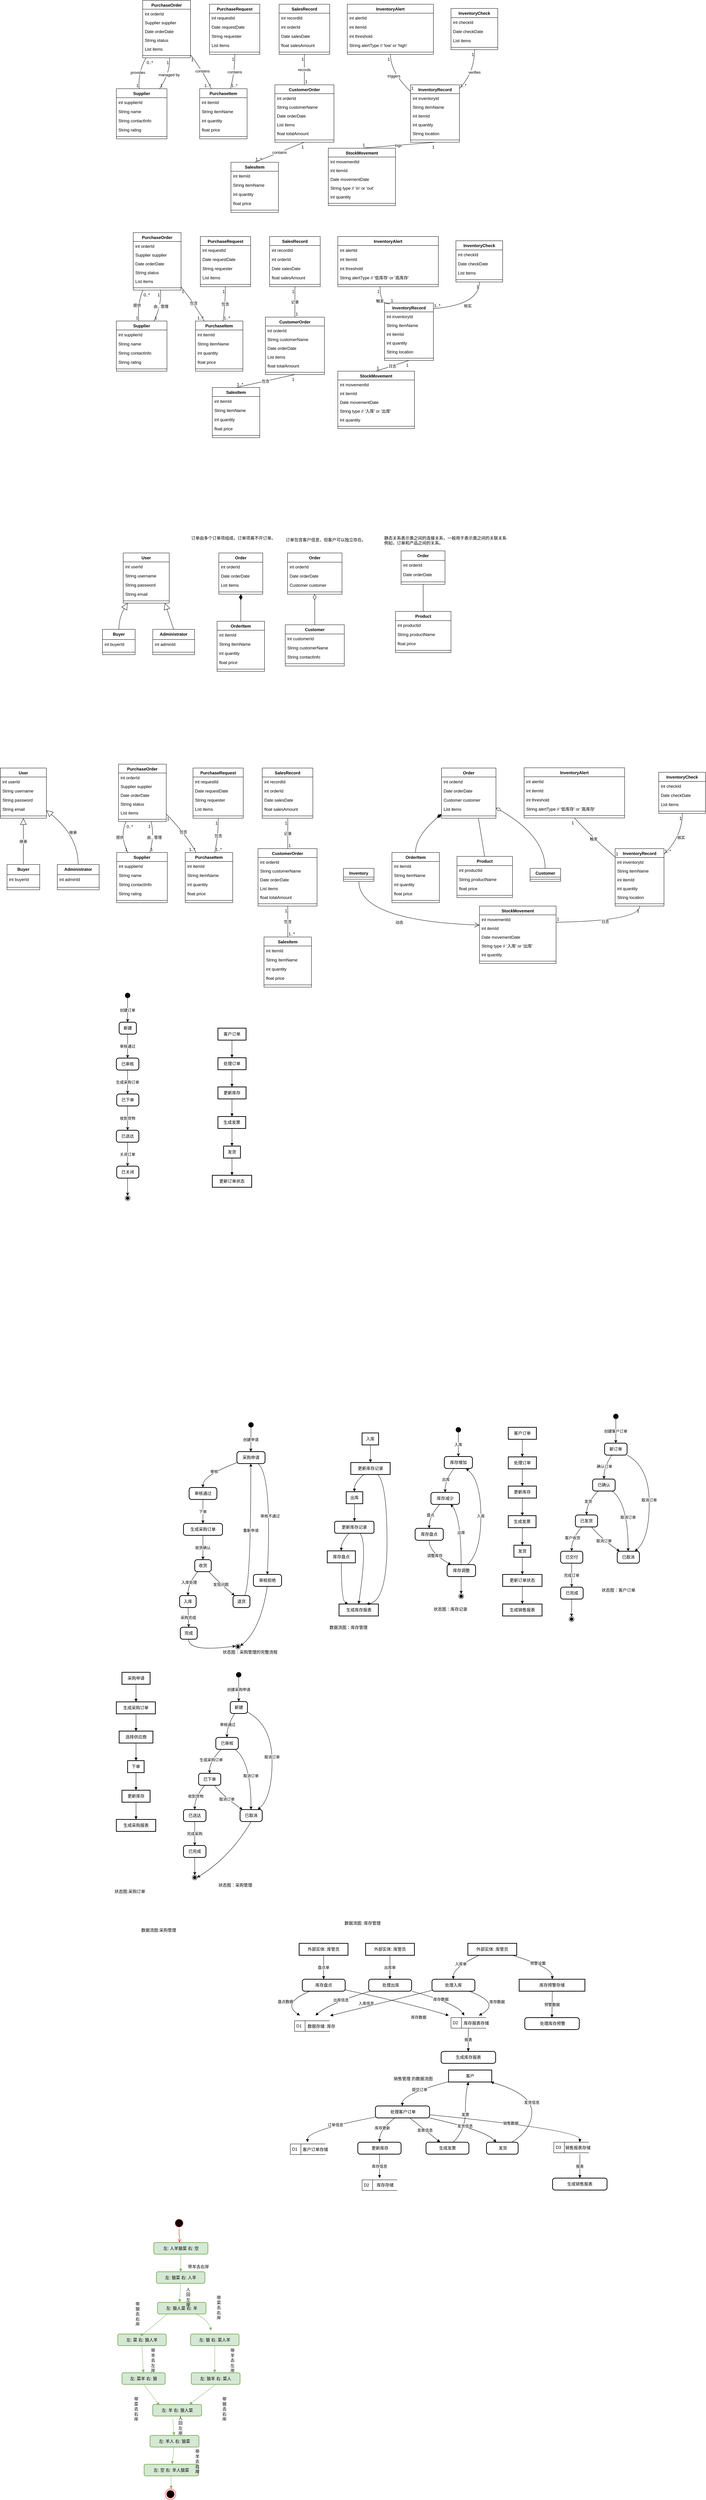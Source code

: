 <mxfile version="24.5.4" type="github">
  <diagram name="第 1 页" id="7GVY9KdKBH8d_aPChWpm">
    <mxGraphModel dx="2250" dy="813" grid="1" gridSize="10" guides="1" tooltips="1" connect="1" arrows="1" fold="1" page="1" pageScale="1" pageWidth="827" pageHeight="1169" math="0" shadow="0">
      <root>
        <mxCell id="0" />
        <mxCell id="1" parent="0" />
        <mxCell id="6k2cFQl_U0j8-4f-Xdvm-1" value="PurchaseRequest" style="swimlane;fontStyle=1;align=center;verticalAlign=top;childLayout=stackLayout;horizontal=1;startSize=25.515;horizontalStack=0;resizeParent=1;resizeParentMax=0;resizeLast=0;collapsible=0;marginBottom=0;" parent="1" vertex="1">
          <mxGeometry x="285" y="31" width="143" height="142.515" as="geometry" />
        </mxCell>
        <mxCell id="6k2cFQl_U0j8-4f-Xdvm-2" value="int requestId" style="text;strokeColor=none;fillColor=none;align=left;verticalAlign=top;spacingLeft=4;spacingRight=4;overflow=hidden;rotatable=0;points=[[0,0.5],[1,0.5]];portConstraint=eastwest;" parent="6k2cFQl_U0j8-4f-Xdvm-1" vertex="1">
          <mxGeometry y="25.515" width="143" height="26" as="geometry" />
        </mxCell>
        <mxCell id="6k2cFQl_U0j8-4f-Xdvm-3" value="Date requestDate" style="text;strokeColor=none;fillColor=none;align=left;verticalAlign=top;spacingLeft=4;spacingRight=4;overflow=hidden;rotatable=0;points=[[0,0.5],[1,0.5]];portConstraint=eastwest;" parent="6k2cFQl_U0j8-4f-Xdvm-1" vertex="1">
          <mxGeometry y="51.515" width="143" height="26" as="geometry" />
        </mxCell>
        <mxCell id="6k2cFQl_U0j8-4f-Xdvm-4" value="String requester" style="text;strokeColor=none;fillColor=none;align=left;verticalAlign=top;spacingLeft=4;spacingRight=4;overflow=hidden;rotatable=0;points=[[0,0.5],[1,0.5]];portConstraint=eastwest;" parent="6k2cFQl_U0j8-4f-Xdvm-1" vertex="1">
          <mxGeometry y="77.515" width="143" height="26" as="geometry" />
        </mxCell>
        <mxCell id="6k2cFQl_U0j8-4f-Xdvm-5" value="List items" style="text;strokeColor=none;fillColor=none;align=left;verticalAlign=top;spacingLeft=4;spacingRight=4;overflow=hidden;rotatable=0;points=[[0,0.5],[1,0.5]];portConstraint=eastwest;" parent="6k2cFQl_U0j8-4f-Xdvm-1" vertex="1">
          <mxGeometry y="103.515" width="143" height="26" as="geometry" />
        </mxCell>
        <mxCell id="6k2cFQl_U0j8-4f-Xdvm-6" style="line;strokeWidth=1;fillColor=none;align=left;verticalAlign=middle;spacingTop=-1;spacingLeft=3;spacingRight=3;rotatable=0;labelPosition=right;points=[];portConstraint=eastwest;strokeColor=inherit;" parent="6k2cFQl_U0j8-4f-Xdvm-1" vertex="1">
          <mxGeometry y="129.515" width="143" height="13" as="geometry" />
        </mxCell>
        <mxCell id="6k2cFQl_U0j8-4f-Xdvm-7" value="PurchaseOrder" style="swimlane;fontStyle=1;align=center;verticalAlign=top;childLayout=stackLayout;horizontal=1;startSize=25.077;horizontalStack=0;resizeParent=1;resizeParentMax=0;resizeLast=0;collapsible=0;marginBottom=0;" parent="1" vertex="1">
          <mxGeometry x="95" y="20" width="136" height="163.077" as="geometry" />
        </mxCell>
        <mxCell id="6k2cFQl_U0j8-4f-Xdvm-8" value="int orderId" style="text;strokeColor=none;fillColor=none;align=left;verticalAlign=top;spacingLeft=4;spacingRight=4;overflow=hidden;rotatable=0;points=[[0,0.5],[1,0.5]];portConstraint=eastwest;" parent="6k2cFQl_U0j8-4f-Xdvm-7" vertex="1">
          <mxGeometry y="25.077" width="136" height="25" as="geometry" />
        </mxCell>
        <mxCell id="6k2cFQl_U0j8-4f-Xdvm-9" value="Supplier supplier" style="text;strokeColor=none;fillColor=none;align=left;verticalAlign=top;spacingLeft=4;spacingRight=4;overflow=hidden;rotatable=0;points=[[0,0.5],[1,0.5]];portConstraint=eastwest;" parent="6k2cFQl_U0j8-4f-Xdvm-7" vertex="1">
          <mxGeometry y="50.077" width="136" height="25" as="geometry" />
        </mxCell>
        <mxCell id="6k2cFQl_U0j8-4f-Xdvm-10" value="Date orderDate" style="text;strokeColor=none;fillColor=none;align=left;verticalAlign=top;spacingLeft=4;spacingRight=4;overflow=hidden;rotatable=0;points=[[0,0.5],[1,0.5]];portConstraint=eastwest;" parent="6k2cFQl_U0j8-4f-Xdvm-7" vertex="1">
          <mxGeometry y="75.077" width="136" height="25" as="geometry" />
        </mxCell>
        <mxCell id="6k2cFQl_U0j8-4f-Xdvm-11" value="String status" style="text;strokeColor=none;fillColor=none;align=left;verticalAlign=top;spacingLeft=4;spacingRight=4;overflow=hidden;rotatable=0;points=[[0,0.5],[1,0.5]];portConstraint=eastwest;" parent="6k2cFQl_U0j8-4f-Xdvm-7" vertex="1">
          <mxGeometry y="100.077" width="136" height="25" as="geometry" />
        </mxCell>
        <mxCell id="6k2cFQl_U0j8-4f-Xdvm-12" value="List items" style="text;strokeColor=none;fillColor=none;align=left;verticalAlign=top;spacingLeft=4;spacingRight=4;overflow=hidden;rotatable=0;points=[[0,0.5],[1,0.5]];portConstraint=eastwest;" parent="6k2cFQl_U0j8-4f-Xdvm-7" vertex="1">
          <mxGeometry y="125.077" width="136" height="25" as="geometry" />
        </mxCell>
        <mxCell id="6k2cFQl_U0j8-4f-Xdvm-13" style="line;strokeWidth=1;fillColor=none;align=left;verticalAlign=middle;spacingTop=-1;spacingLeft=3;spacingRight=3;rotatable=0;labelPosition=right;points=[];portConstraint=eastwest;strokeColor=inherit;" parent="6k2cFQl_U0j8-4f-Xdvm-7" vertex="1">
          <mxGeometry y="150.077" width="136" height="13" as="geometry" />
        </mxCell>
        <mxCell id="6k2cFQl_U0j8-4f-Xdvm-14" value="Supplier" style="swimlane;fontStyle=1;align=center;verticalAlign=top;childLayout=stackLayout;horizontal=1;startSize=25.515;horizontalStack=0;resizeParent=1;resizeParentMax=0;resizeLast=0;collapsible=0;marginBottom=0;" parent="1" vertex="1">
          <mxGeometry x="20" y="271" width="144" height="142.515" as="geometry" />
        </mxCell>
        <mxCell id="6k2cFQl_U0j8-4f-Xdvm-15" value="int supplierId" style="text;strokeColor=none;fillColor=none;align=left;verticalAlign=top;spacingLeft=4;spacingRight=4;overflow=hidden;rotatable=0;points=[[0,0.5],[1,0.5]];portConstraint=eastwest;" parent="6k2cFQl_U0j8-4f-Xdvm-14" vertex="1">
          <mxGeometry y="25.515" width="144" height="26" as="geometry" />
        </mxCell>
        <mxCell id="6k2cFQl_U0j8-4f-Xdvm-16" value="String name" style="text;strokeColor=none;fillColor=none;align=left;verticalAlign=top;spacingLeft=4;spacingRight=4;overflow=hidden;rotatable=0;points=[[0,0.5],[1,0.5]];portConstraint=eastwest;" parent="6k2cFQl_U0j8-4f-Xdvm-14" vertex="1">
          <mxGeometry y="51.515" width="144" height="26" as="geometry" />
        </mxCell>
        <mxCell id="6k2cFQl_U0j8-4f-Xdvm-17" value="String contactInfo" style="text;strokeColor=none;fillColor=none;align=left;verticalAlign=top;spacingLeft=4;spacingRight=4;overflow=hidden;rotatable=0;points=[[0,0.5],[1,0.5]];portConstraint=eastwest;" parent="6k2cFQl_U0j8-4f-Xdvm-14" vertex="1">
          <mxGeometry y="77.515" width="144" height="26" as="geometry" />
        </mxCell>
        <mxCell id="6k2cFQl_U0j8-4f-Xdvm-18" value="String rating" style="text;strokeColor=none;fillColor=none;align=left;verticalAlign=top;spacingLeft=4;spacingRight=4;overflow=hidden;rotatable=0;points=[[0,0.5],[1,0.5]];portConstraint=eastwest;" parent="6k2cFQl_U0j8-4f-Xdvm-14" vertex="1">
          <mxGeometry y="103.515" width="144" height="26" as="geometry" />
        </mxCell>
        <mxCell id="6k2cFQl_U0j8-4f-Xdvm-19" style="line;strokeWidth=1;fillColor=none;align=left;verticalAlign=middle;spacingTop=-1;spacingLeft=3;spacingRight=3;rotatable=0;labelPosition=right;points=[];portConstraint=eastwest;strokeColor=inherit;" parent="6k2cFQl_U0j8-4f-Xdvm-14" vertex="1">
          <mxGeometry y="129.515" width="144" height="13" as="geometry" />
        </mxCell>
        <mxCell id="6k2cFQl_U0j8-4f-Xdvm-20" value="PurchaseItem" style="swimlane;fontStyle=1;align=center;verticalAlign=top;childLayout=stackLayout;horizontal=1;startSize=25.515;horizontalStack=0;resizeParent=1;resizeParentMax=0;resizeLast=0;collapsible=0;marginBottom=0;" parent="1" vertex="1">
          <mxGeometry x="257" y="271" width="135" height="142.515" as="geometry" />
        </mxCell>
        <mxCell id="6k2cFQl_U0j8-4f-Xdvm-21" value="int itemId" style="text;strokeColor=none;fillColor=none;align=left;verticalAlign=top;spacingLeft=4;spacingRight=4;overflow=hidden;rotatable=0;points=[[0,0.5],[1,0.5]];portConstraint=eastwest;" parent="6k2cFQl_U0j8-4f-Xdvm-20" vertex="1">
          <mxGeometry y="25.515" width="135" height="26" as="geometry" />
        </mxCell>
        <mxCell id="6k2cFQl_U0j8-4f-Xdvm-22" value="String itemName" style="text;strokeColor=none;fillColor=none;align=left;verticalAlign=top;spacingLeft=4;spacingRight=4;overflow=hidden;rotatable=0;points=[[0,0.5],[1,0.5]];portConstraint=eastwest;" parent="6k2cFQl_U0j8-4f-Xdvm-20" vertex="1">
          <mxGeometry y="51.515" width="135" height="26" as="geometry" />
        </mxCell>
        <mxCell id="6k2cFQl_U0j8-4f-Xdvm-23" value="int quantity" style="text;strokeColor=none;fillColor=none;align=left;verticalAlign=top;spacingLeft=4;spacingRight=4;overflow=hidden;rotatable=0;points=[[0,0.5],[1,0.5]];portConstraint=eastwest;" parent="6k2cFQl_U0j8-4f-Xdvm-20" vertex="1">
          <mxGeometry y="77.515" width="135" height="26" as="geometry" />
        </mxCell>
        <mxCell id="6k2cFQl_U0j8-4f-Xdvm-24" value="float price" style="text;strokeColor=none;fillColor=none;align=left;verticalAlign=top;spacingLeft=4;spacingRight=4;overflow=hidden;rotatable=0;points=[[0,0.5],[1,0.5]];portConstraint=eastwest;" parent="6k2cFQl_U0j8-4f-Xdvm-20" vertex="1">
          <mxGeometry y="103.515" width="135" height="26" as="geometry" />
        </mxCell>
        <mxCell id="6k2cFQl_U0j8-4f-Xdvm-25" style="line;strokeWidth=1;fillColor=none;align=left;verticalAlign=middle;spacingTop=-1;spacingLeft=3;spacingRight=3;rotatable=0;labelPosition=right;points=[];portConstraint=eastwest;strokeColor=inherit;" parent="6k2cFQl_U0j8-4f-Xdvm-20" vertex="1">
          <mxGeometry y="129.515" width="135" height="13" as="geometry" />
        </mxCell>
        <mxCell id="6k2cFQl_U0j8-4f-Xdvm-26" value="CustomerOrder" style="swimlane;fontStyle=1;align=center;verticalAlign=top;childLayout=stackLayout;horizontal=1;startSize=25.077;horizontalStack=0;resizeParent=1;resizeParentMax=0;resizeLast=0;collapsible=0;marginBottom=0;" parent="1" vertex="1">
          <mxGeometry x="471" y="260" width="168" height="163.077" as="geometry" />
        </mxCell>
        <mxCell id="6k2cFQl_U0j8-4f-Xdvm-27" value="int orderId" style="text;strokeColor=none;fillColor=none;align=left;verticalAlign=top;spacingLeft=4;spacingRight=4;overflow=hidden;rotatable=0;points=[[0,0.5],[1,0.5]];portConstraint=eastwest;" parent="6k2cFQl_U0j8-4f-Xdvm-26" vertex="1">
          <mxGeometry y="25.077" width="168" height="25" as="geometry" />
        </mxCell>
        <mxCell id="6k2cFQl_U0j8-4f-Xdvm-28" value="String customerName" style="text;strokeColor=none;fillColor=none;align=left;verticalAlign=top;spacingLeft=4;spacingRight=4;overflow=hidden;rotatable=0;points=[[0,0.5],[1,0.5]];portConstraint=eastwest;" parent="6k2cFQl_U0j8-4f-Xdvm-26" vertex="1">
          <mxGeometry y="50.077" width="168" height="25" as="geometry" />
        </mxCell>
        <mxCell id="6k2cFQl_U0j8-4f-Xdvm-29" value="Date orderDate" style="text;strokeColor=none;fillColor=none;align=left;verticalAlign=top;spacingLeft=4;spacingRight=4;overflow=hidden;rotatable=0;points=[[0,0.5],[1,0.5]];portConstraint=eastwest;" parent="6k2cFQl_U0j8-4f-Xdvm-26" vertex="1">
          <mxGeometry y="75.077" width="168" height="25" as="geometry" />
        </mxCell>
        <mxCell id="6k2cFQl_U0j8-4f-Xdvm-30" value="List items" style="text;strokeColor=none;fillColor=none;align=left;verticalAlign=top;spacingLeft=4;spacingRight=4;overflow=hidden;rotatable=0;points=[[0,0.5],[1,0.5]];portConstraint=eastwest;" parent="6k2cFQl_U0j8-4f-Xdvm-26" vertex="1">
          <mxGeometry y="100.077" width="168" height="25" as="geometry" />
        </mxCell>
        <mxCell id="6k2cFQl_U0j8-4f-Xdvm-31" value="float totalAmount" style="text;strokeColor=none;fillColor=none;align=left;verticalAlign=top;spacingLeft=4;spacingRight=4;overflow=hidden;rotatable=0;points=[[0,0.5],[1,0.5]];portConstraint=eastwest;" parent="6k2cFQl_U0j8-4f-Xdvm-26" vertex="1">
          <mxGeometry y="125.077" width="168" height="25" as="geometry" />
        </mxCell>
        <mxCell id="6k2cFQl_U0j8-4f-Xdvm-32" style="line;strokeWidth=1;fillColor=none;align=left;verticalAlign=middle;spacingTop=-1;spacingLeft=3;spacingRight=3;rotatable=0;labelPosition=right;points=[];portConstraint=eastwest;strokeColor=inherit;" parent="6k2cFQl_U0j8-4f-Xdvm-26" vertex="1">
          <mxGeometry y="150.077" width="168" height="13" as="geometry" />
        </mxCell>
        <mxCell id="6k2cFQl_U0j8-4f-Xdvm-33" value="SalesRecord" style="swimlane;fontStyle=1;align=center;verticalAlign=top;childLayout=stackLayout;horizontal=1;startSize=25.515;horizontalStack=0;resizeParent=1;resizeParentMax=0;resizeLast=0;collapsible=0;marginBottom=0;" parent="1" vertex="1">
          <mxGeometry x="483" y="31" width="144" height="142.515" as="geometry" />
        </mxCell>
        <mxCell id="6k2cFQl_U0j8-4f-Xdvm-34" value="int recordId" style="text;strokeColor=none;fillColor=none;align=left;verticalAlign=top;spacingLeft=4;spacingRight=4;overflow=hidden;rotatable=0;points=[[0,0.5],[1,0.5]];portConstraint=eastwest;" parent="6k2cFQl_U0j8-4f-Xdvm-33" vertex="1">
          <mxGeometry y="25.515" width="144" height="26" as="geometry" />
        </mxCell>
        <mxCell id="6k2cFQl_U0j8-4f-Xdvm-35" value="int orderId" style="text;strokeColor=none;fillColor=none;align=left;verticalAlign=top;spacingLeft=4;spacingRight=4;overflow=hidden;rotatable=0;points=[[0,0.5],[1,0.5]];portConstraint=eastwest;" parent="6k2cFQl_U0j8-4f-Xdvm-33" vertex="1">
          <mxGeometry y="51.515" width="144" height="26" as="geometry" />
        </mxCell>
        <mxCell id="6k2cFQl_U0j8-4f-Xdvm-36" value="Date salesDate" style="text;strokeColor=none;fillColor=none;align=left;verticalAlign=top;spacingLeft=4;spacingRight=4;overflow=hidden;rotatable=0;points=[[0,0.5],[1,0.5]];portConstraint=eastwest;" parent="6k2cFQl_U0j8-4f-Xdvm-33" vertex="1">
          <mxGeometry y="77.515" width="144" height="26" as="geometry" />
        </mxCell>
        <mxCell id="6k2cFQl_U0j8-4f-Xdvm-37" value="float salesAmount" style="text;strokeColor=none;fillColor=none;align=left;verticalAlign=top;spacingLeft=4;spacingRight=4;overflow=hidden;rotatable=0;points=[[0,0.5],[1,0.5]];portConstraint=eastwest;" parent="6k2cFQl_U0j8-4f-Xdvm-33" vertex="1">
          <mxGeometry y="103.515" width="144" height="26" as="geometry" />
        </mxCell>
        <mxCell id="6k2cFQl_U0j8-4f-Xdvm-38" style="line;strokeWidth=1;fillColor=none;align=left;verticalAlign=middle;spacingTop=-1;spacingLeft=3;spacingRight=3;rotatable=0;labelPosition=right;points=[];portConstraint=eastwest;strokeColor=inherit;" parent="6k2cFQl_U0j8-4f-Xdvm-33" vertex="1">
          <mxGeometry y="129.515" width="144" height="13" as="geometry" />
        </mxCell>
        <mxCell id="6k2cFQl_U0j8-4f-Xdvm-39" value="SalesItem" style="swimlane;fontStyle=1;align=center;verticalAlign=top;childLayout=stackLayout;horizontal=1;startSize=25.515;horizontalStack=0;resizeParent=1;resizeParentMax=0;resizeLast=0;collapsible=0;marginBottom=0;" parent="1" vertex="1">
          <mxGeometry x="346" y="480" width="135" height="142.515" as="geometry" />
        </mxCell>
        <mxCell id="6k2cFQl_U0j8-4f-Xdvm-40" value="int itemId" style="text;strokeColor=none;fillColor=none;align=left;verticalAlign=top;spacingLeft=4;spacingRight=4;overflow=hidden;rotatable=0;points=[[0,0.5],[1,0.5]];portConstraint=eastwest;" parent="6k2cFQl_U0j8-4f-Xdvm-39" vertex="1">
          <mxGeometry y="25.515" width="135" height="26" as="geometry" />
        </mxCell>
        <mxCell id="6k2cFQl_U0j8-4f-Xdvm-41" value="String itemName" style="text;strokeColor=none;fillColor=none;align=left;verticalAlign=top;spacingLeft=4;spacingRight=4;overflow=hidden;rotatable=0;points=[[0,0.5],[1,0.5]];portConstraint=eastwest;" parent="6k2cFQl_U0j8-4f-Xdvm-39" vertex="1">
          <mxGeometry y="51.515" width="135" height="26" as="geometry" />
        </mxCell>
        <mxCell id="6k2cFQl_U0j8-4f-Xdvm-42" value="int quantity" style="text;strokeColor=none;fillColor=none;align=left;verticalAlign=top;spacingLeft=4;spacingRight=4;overflow=hidden;rotatable=0;points=[[0,0.5],[1,0.5]];portConstraint=eastwest;" parent="6k2cFQl_U0j8-4f-Xdvm-39" vertex="1">
          <mxGeometry y="77.515" width="135" height="26" as="geometry" />
        </mxCell>
        <mxCell id="6k2cFQl_U0j8-4f-Xdvm-43" value="float price" style="text;strokeColor=none;fillColor=none;align=left;verticalAlign=top;spacingLeft=4;spacingRight=4;overflow=hidden;rotatable=0;points=[[0,0.5],[1,0.5]];portConstraint=eastwest;" parent="6k2cFQl_U0j8-4f-Xdvm-39" vertex="1">
          <mxGeometry y="103.515" width="135" height="26" as="geometry" />
        </mxCell>
        <mxCell id="6k2cFQl_U0j8-4f-Xdvm-44" style="line;strokeWidth=1;fillColor=none;align=left;verticalAlign=middle;spacingTop=-1;spacingLeft=3;spacingRight=3;rotatable=0;labelPosition=right;points=[];portConstraint=eastwest;strokeColor=inherit;" parent="6k2cFQl_U0j8-4f-Xdvm-39" vertex="1">
          <mxGeometry y="129.515" width="135" height="13" as="geometry" />
        </mxCell>
        <mxCell id="6k2cFQl_U0j8-4f-Xdvm-45" value="InventoryRecord" style="swimlane;fontStyle=1;align=center;verticalAlign=top;childLayout=stackLayout;horizontal=1;startSize=25.077;horizontalStack=0;resizeParent=1;resizeParentMax=0;resizeLast=0;collapsible=0;marginBottom=0;" parent="1" vertex="1">
          <mxGeometry x="857" y="260" width="139" height="163.077" as="geometry" />
        </mxCell>
        <mxCell id="6k2cFQl_U0j8-4f-Xdvm-46" value="int inventoryId" style="text;strokeColor=none;fillColor=none;align=left;verticalAlign=top;spacingLeft=4;spacingRight=4;overflow=hidden;rotatable=0;points=[[0,0.5],[1,0.5]];portConstraint=eastwest;" parent="6k2cFQl_U0j8-4f-Xdvm-45" vertex="1">
          <mxGeometry y="25.077" width="139" height="25" as="geometry" />
        </mxCell>
        <mxCell id="6k2cFQl_U0j8-4f-Xdvm-47" value="String itemName" style="text;strokeColor=none;fillColor=none;align=left;verticalAlign=top;spacingLeft=4;spacingRight=4;overflow=hidden;rotatable=0;points=[[0,0.5],[1,0.5]];portConstraint=eastwest;" parent="6k2cFQl_U0j8-4f-Xdvm-45" vertex="1">
          <mxGeometry y="50.077" width="139" height="25" as="geometry" />
        </mxCell>
        <mxCell id="6k2cFQl_U0j8-4f-Xdvm-48" value="int itemId" style="text;strokeColor=none;fillColor=none;align=left;verticalAlign=top;spacingLeft=4;spacingRight=4;overflow=hidden;rotatable=0;points=[[0,0.5],[1,0.5]];portConstraint=eastwest;" parent="6k2cFQl_U0j8-4f-Xdvm-45" vertex="1">
          <mxGeometry y="75.077" width="139" height="25" as="geometry" />
        </mxCell>
        <mxCell id="6k2cFQl_U0j8-4f-Xdvm-49" value="int quantity" style="text;strokeColor=none;fillColor=none;align=left;verticalAlign=top;spacingLeft=4;spacingRight=4;overflow=hidden;rotatable=0;points=[[0,0.5],[1,0.5]];portConstraint=eastwest;" parent="6k2cFQl_U0j8-4f-Xdvm-45" vertex="1">
          <mxGeometry y="100.077" width="139" height="25" as="geometry" />
        </mxCell>
        <mxCell id="6k2cFQl_U0j8-4f-Xdvm-50" value="String location" style="text;strokeColor=none;fillColor=none;align=left;verticalAlign=top;spacingLeft=4;spacingRight=4;overflow=hidden;rotatable=0;points=[[0,0.5],[1,0.5]];portConstraint=eastwest;" parent="6k2cFQl_U0j8-4f-Xdvm-45" vertex="1">
          <mxGeometry y="125.077" width="139" height="25" as="geometry" />
        </mxCell>
        <mxCell id="6k2cFQl_U0j8-4f-Xdvm-51" style="line;strokeWidth=1;fillColor=none;align=left;verticalAlign=middle;spacingTop=-1;spacingLeft=3;spacingRight=3;rotatable=0;labelPosition=right;points=[];portConstraint=eastwest;strokeColor=inherit;" parent="6k2cFQl_U0j8-4f-Xdvm-45" vertex="1">
          <mxGeometry y="150.077" width="139" height="13" as="geometry" />
        </mxCell>
        <mxCell id="6k2cFQl_U0j8-4f-Xdvm-52" value="StockMovement" style="swimlane;fontStyle=1;align=center;verticalAlign=top;childLayout=stackLayout;horizontal=1;startSize=25.077;horizontalStack=0;resizeParent=1;resizeParentMax=0;resizeLast=0;collapsible=0;marginBottom=0;" parent="1" vertex="1">
          <mxGeometry x="623" y="440" width="191" height="163.077" as="geometry" />
        </mxCell>
        <mxCell id="6k2cFQl_U0j8-4f-Xdvm-53" value="int movementId" style="text;strokeColor=none;fillColor=none;align=left;verticalAlign=top;spacingLeft=4;spacingRight=4;overflow=hidden;rotatable=0;points=[[0,0.5],[1,0.5]];portConstraint=eastwest;" parent="6k2cFQl_U0j8-4f-Xdvm-52" vertex="1">
          <mxGeometry y="25.077" width="191" height="25" as="geometry" />
        </mxCell>
        <mxCell id="6k2cFQl_U0j8-4f-Xdvm-54" value="int itemId" style="text;strokeColor=none;fillColor=none;align=left;verticalAlign=top;spacingLeft=4;spacingRight=4;overflow=hidden;rotatable=0;points=[[0,0.5],[1,0.5]];portConstraint=eastwest;" parent="6k2cFQl_U0j8-4f-Xdvm-52" vertex="1">
          <mxGeometry y="50.077" width="191" height="25" as="geometry" />
        </mxCell>
        <mxCell id="6k2cFQl_U0j8-4f-Xdvm-55" value="Date movementDate" style="text;strokeColor=none;fillColor=none;align=left;verticalAlign=top;spacingLeft=4;spacingRight=4;overflow=hidden;rotatable=0;points=[[0,0.5],[1,0.5]];portConstraint=eastwest;" parent="6k2cFQl_U0j8-4f-Xdvm-52" vertex="1">
          <mxGeometry y="75.077" width="191" height="25" as="geometry" />
        </mxCell>
        <mxCell id="6k2cFQl_U0j8-4f-Xdvm-56" value="String type // &#39;in&#39; or &#39;out&#39;" style="text;strokeColor=none;fillColor=none;align=left;verticalAlign=top;spacingLeft=4;spacingRight=4;overflow=hidden;rotatable=0;points=[[0,0.5],[1,0.5]];portConstraint=eastwest;" parent="6k2cFQl_U0j8-4f-Xdvm-52" vertex="1">
          <mxGeometry y="100.077" width="191" height="25" as="geometry" />
        </mxCell>
        <mxCell id="6k2cFQl_U0j8-4f-Xdvm-57" value="int quantity" style="text;strokeColor=none;fillColor=none;align=left;verticalAlign=top;spacingLeft=4;spacingRight=4;overflow=hidden;rotatable=0;points=[[0,0.5],[1,0.5]];portConstraint=eastwest;" parent="6k2cFQl_U0j8-4f-Xdvm-52" vertex="1">
          <mxGeometry y="125.077" width="191" height="25" as="geometry" />
        </mxCell>
        <mxCell id="6k2cFQl_U0j8-4f-Xdvm-58" style="line;strokeWidth=1;fillColor=none;align=left;verticalAlign=middle;spacingTop=-1;spacingLeft=3;spacingRight=3;rotatable=0;labelPosition=right;points=[];portConstraint=eastwest;strokeColor=inherit;" parent="6k2cFQl_U0j8-4f-Xdvm-52" vertex="1">
          <mxGeometry y="150.077" width="191" height="13" as="geometry" />
        </mxCell>
        <mxCell id="6k2cFQl_U0j8-4f-Xdvm-59" value="InventoryCheck" style="swimlane;fontStyle=1;align=center;verticalAlign=top;childLayout=stackLayout;horizontal=1;startSize=26.148;horizontalStack=0;resizeParent=1;resizeParentMax=0;resizeLast=0;collapsible=0;marginBottom=0;" parent="1" vertex="1">
          <mxGeometry x="972" y="43" width="133" height="117.148" as="geometry" />
        </mxCell>
        <mxCell id="6k2cFQl_U0j8-4f-Xdvm-60" value="int checkId" style="text;strokeColor=none;fillColor=none;align=left;verticalAlign=top;spacingLeft=4;spacingRight=4;overflow=hidden;rotatable=0;points=[[0,0.5],[1,0.5]];portConstraint=eastwest;" parent="6k2cFQl_U0j8-4f-Xdvm-59" vertex="1">
          <mxGeometry y="26.148" width="133" height="26" as="geometry" />
        </mxCell>
        <mxCell id="6k2cFQl_U0j8-4f-Xdvm-61" value="Date checkDate" style="text;strokeColor=none;fillColor=none;align=left;verticalAlign=top;spacingLeft=4;spacingRight=4;overflow=hidden;rotatable=0;points=[[0,0.5],[1,0.5]];portConstraint=eastwest;" parent="6k2cFQl_U0j8-4f-Xdvm-59" vertex="1">
          <mxGeometry y="52.148" width="133" height="26" as="geometry" />
        </mxCell>
        <mxCell id="6k2cFQl_U0j8-4f-Xdvm-62" value="List items" style="text;strokeColor=none;fillColor=none;align=left;verticalAlign=top;spacingLeft=4;spacingRight=4;overflow=hidden;rotatable=0;points=[[0,0.5],[1,0.5]];portConstraint=eastwest;" parent="6k2cFQl_U0j8-4f-Xdvm-59" vertex="1">
          <mxGeometry y="78.148" width="133" height="26" as="geometry" />
        </mxCell>
        <mxCell id="6k2cFQl_U0j8-4f-Xdvm-63" style="line;strokeWidth=1;fillColor=none;align=left;verticalAlign=middle;spacingTop=-1;spacingLeft=3;spacingRight=3;rotatable=0;labelPosition=right;points=[];portConstraint=eastwest;strokeColor=inherit;" parent="6k2cFQl_U0j8-4f-Xdvm-59" vertex="1">
          <mxGeometry y="104.148" width="133" height="13" as="geometry" />
        </mxCell>
        <mxCell id="6k2cFQl_U0j8-4f-Xdvm-64" value="InventoryAlert" style="swimlane;fontStyle=1;align=center;verticalAlign=top;childLayout=stackLayout;horizontal=1;startSize=25.515;horizontalStack=0;resizeParent=1;resizeParentMax=0;resizeLast=0;collapsible=0;marginBottom=0;" parent="1" vertex="1">
          <mxGeometry x="677" y="31" width="245" height="142.515" as="geometry" />
        </mxCell>
        <mxCell id="6k2cFQl_U0j8-4f-Xdvm-65" value="int alertId" style="text;strokeColor=none;fillColor=none;align=left;verticalAlign=top;spacingLeft=4;spacingRight=4;overflow=hidden;rotatable=0;points=[[0,0.5],[1,0.5]];portConstraint=eastwest;" parent="6k2cFQl_U0j8-4f-Xdvm-64" vertex="1">
          <mxGeometry y="25.515" width="245" height="26" as="geometry" />
        </mxCell>
        <mxCell id="6k2cFQl_U0j8-4f-Xdvm-66" value="int itemId" style="text;strokeColor=none;fillColor=none;align=left;verticalAlign=top;spacingLeft=4;spacingRight=4;overflow=hidden;rotatable=0;points=[[0,0.5],[1,0.5]];portConstraint=eastwest;" parent="6k2cFQl_U0j8-4f-Xdvm-64" vertex="1">
          <mxGeometry y="51.515" width="245" height="26" as="geometry" />
        </mxCell>
        <mxCell id="6k2cFQl_U0j8-4f-Xdvm-67" value="int threshold" style="text;strokeColor=none;fillColor=none;align=left;verticalAlign=top;spacingLeft=4;spacingRight=4;overflow=hidden;rotatable=0;points=[[0,0.5],[1,0.5]];portConstraint=eastwest;" parent="6k2cFQl_U0j8-4f-Xdvm-64" vertex="1">
          <mxGeometry y="77.515" width="245" height="26" as="geometry" />
        </mxCell>
        <mxCell id="6k2cFQl_U0j8-4f-Xdvm-68" value="String alertType // &#39;low&#39; or &#39;high&#39;" style="text;strokeColor=none;fillColor=none;align=left;verticalAlign=top;spacingLeft=4;spacingRight=4;overflow=hidden;rotatable=0;points=[[0,0.5],[1,0.5]];portConstraint=eastwest;" parent="6k2cFQl_U0j8-4f-Xdvm-64" vertex="1">
          <mxGeometry y="103.515" width="245" height="26" as="geometry" />
        </mxCell>
        <mxCell id="6k2cFQl_U0j8-4f-Xdvm-69" style="line;strokeWidth=1;fillColor=none;align=left;verticalAlign=middle;spacingTop=-1;spacingLeft=3;spacingRight=3;rotatable=0;labelPosition=right;points=[];portConstraint=eastwest;strokeColor=inherit;" parent="6k2cFQl_U0j8-4f-Xdvm-64" vertex="1">
          <mxGeometry y="129.515" width="245" height="13" as="geometry" />
        </mxCell>
        <mxCell id="6k2cFQl_U0j8-4f-Xdvm-70" value="contains" style="curved=1;startArrow=none;endArrow=none;exitX=0.504;exitY=1.005;entryX=0.649;entryY=1.289e-8;rounded=0;" parent="1" source="6k2cFQl_U0j8-4f-Xdvm-1" target="6k2cFQl_U0j8-4f-Xdvm-20" edge="1">
          <mxGeometry relative="1" as="geometry">
            <Array as="points">
              <mxPoint x="357" y="225" />
            </Array>
          </mxGeometry>
        </mxCell>
        <mxCell id="6k2cFQl_U0j8-4f-Xdvm-71" value="1" style="edgeLabel;resizable=0;labelBackgroundColor=none;fontSize=12;align=right;verticalAlign=top;" parent="6k2cFQl_U0j8-4f-Xdvm-70" vertex="1">
          <mxGeometry x="-1" relative="1" as="geometry" />
        </mxCell>
        <mxCell id="6k2cFQl_U0j8-4f-Xdvm-72" value="1..*" style="edgeLabel;resizable=0;labelBackgroundColor=none;fontSize=12;align=left;verticalAlign=bottom;" parent="6k2cFQl_U0j8-4f-Xdvm-70" vertex="1">
          <mxGeometry x="1" relative="1" as="geometry" />
        </mxCell>
        <mxCell id="6k2cFQl_U0j8-4f-Xdvm-73" value="managed by" style="curved=1;startArrow=none;endArrow=none;exitX=0.56;exitY=1;entryX=0.854;entryY=1.289e-8;rounded=0;" parent="1" source="6k2cFQl_U0j8-4f-Xdvm-7" target="6k2cFQl_U0j8-4f-Xdvm-14" edge="1">
          <mxGeometry relative="1" as="geometry">
            <Array as="points">
              <mxPoint x="174" y="225" />
            </Array>
          </mxGeometry>
        </mxCell>
        <mxCell id="6k2cFQl_U0j8-4f-Xdvm-74" value="1" style="edgeLabel;resizable=0;labelBackgroundColor=none;fontSize=12;align=right;verticalAlign=top;" parent="6k2cFQl_U0j8-4f-Xdvm-73" vertex="1">
          <mxGeometry x="-1" relative="1" as="geometry" />
        </mxCell>
        <mxCell id="6k2cFQl_U0j8-4f-Xdvm-75" value="1" style="edgeLabel;resizable=0;labelBackgroundColor=none;fontSize=12;align=left;verticalAlign=bottom;" parent="6k2cFQl_U0j8-4f-Xdvm-73" vertex="1">
          <mxGeometry x="1" relative="1" as="geometry" />
        </mxCell>
        <mxCell id="6k2cFQl_U0j8-4f-Xdvm-76" value="contains" style="curved=1;startArrow=none;endArrow=none;exitX=1.003;exitY=0.952;entryX=0.245;entryY=1.289e-8;rounded=0;" parent="1" source="6k2cFQl_U0j8-4f-Xdvm-7" target="6k2cFQl_U0j8-4f-Xdvm-20" edge="1">
          <mxGeometry relative="1" as="geometry">
            <Array as="points">
              <mxPoint x="269" y="225" />
            </Array>
          </mxGeometry>
        </mxCell>
        <mxCell id="6k2cFQl_U0j8-4f-Xdvm-77" value="1" style="edgeLabel;resizable=0;labelBackgroundColor=none;fontSize=12;align=left;verticalAlign=top;" parent="6k2cFQl_U0j8-4f-Xdvm-76" vertex="1">
          <mxGeometry x="-1" relative="1" as="geometry" />
        </mxCell>
        <mxCell id="6k2cFQl_U0j8-4f-Xdvm-78" value="1..*" style="edgeLabel;resizable=0;labelBackgroundColor=none;fontSize=12;align=right;verticalAlign=bottom;" parent="6k2cFQl_U0j8-4f-Xdvm-76" vertex="1">
          <mxGeometry x="1" relative="1" as="geometry" />
        </mxCell>
        <mxCell id="6k2cFQl_U0j8-4f-Xdvm-79" value="provides" style="curved=1;startArrow=none;endArrow=none;exitX=0.451;exitY=1.289e-8;entryX=0.069;entryY=1;rounded=0;" parent="1" source="6k2cFQl_U0j8-4f-Xdvm-14" target="6k2cFQl_U0j8-4f-Xdvm-7" edge="1">
          <mxGeometry relative="1" as="geometry">
            <Array as="points">
              <mxPoint x="81" y="225" />
            </Array>
          </mxGeometry>
        </mxCell>
        <mxCell id="6k2cFQl_U0j8-4f-Xdvm-80" value="1" style="edgeLabel;resizable=0;labelBackgroundColor=none;fontSize=12;align=right;verticalAlign=bottom;" parent="6k2cFQl_U0j8-4f-Xdvm-79" vertex="1">
          <mxGeometry x="-1" relative="1" as="geometry" />
        </mxCell>
        <mxCell id="6k2cFQl_U0j8-4f-Xdvm-81" value="0..*" style="edgeLabel;resizable=0;labelBackgroundColor=none;fontSize=12;align=left;verticalAlign=top;" parent="6k2cFQl_U0j8-4f-Xdvm-79" vertex="1">
          <mxGeometry x="1" relative="1" as="geometry" />
        </mxCell>
        <mxCell id="6k2cFQl_U0j8-4f-Xdvm-82" value="contains" style="curved=1;startArrow=none;endArrow=none;exitX=0.499;exitY=0.998;entryX=0.503;entryY=-0.002;rounded=0;" parent="1" source="6k2cFQl_U0j8-4f-Xdvm-26" target="6k2cFQl_U0j8-4f-Xdvm-39" edge="1">
          <mxGeometry relative="1" as="geometry">
            <Array as="points" />
          </mxGeometry>
        </mxCell>
        <mxCell id="6k2cFQl_U0j8-4f-Xdvm-83" value="1" style="edgeLabel;resizable=0;labelBackgroundColor=none;fontSize=12;align=right;verticalAlign=top;" parent="6k2cFQl_U0j8-4f-Xdvm-82" vertex="1">
          <mxGeometry x="-1" relative="1" as="geometry" />
        </mxCell>
        <mxCell id="6k2cFQl_U0j8-4f-Xdvm-84" value="1..*" style="edgeLabel;resizable=0;labelBackgroundColor=none;fontSize=12;align=left;verticalAlign=bottom;" parent="6k2cFQl_U0j8-4f-Xdvm-82" vertex="1">
          <mxGeometry x="1" relative="1" as="geometry" />
        </mxCell>
        <mxCell id="6k2cFQl_U0j8-4f-Xdvm-85" value="records" style="curved=1;startArrow=none;endArrow=none;exitX=0.499;exitY=1.005;entryX=0.499;entryY=-0.002;rounded=0;" parent="1" source="6k2cFQl_U0j8-4f-Xdvm-33" target="6k2cFQl_U0j8-4f-Xdvm-26" edge="1">
          <mxGeometry relative="1" as="geometry">
            <Array as="points" />
          </mxGeometry>
        </mxCell>
        <mxCell id="6k2cFQl_U0j8-4f-Xdvm-86" value="1" style="edgeLabel;resizable=0;labelBackgroundColor=none;fontSize=12;align=right;verticalAlign=top;" parent="6k2cFQl_U0j8-4f-Xdvm-85" vertex="1">
          <mxGeometry x="-1" relative="1" as="geometry" />
        </mxCell>
        <mxCell id="6k2cFQl_U0j8-4f-Xdvm-87" value="1" style="edgeLabel;resizable=0;labelBackgroundColor=none;fontSize=12;align=left;verticalAlign=bottom;" parent="6k2cFQl_U0j8-4f-Xdvm-85" vertex="1">
          <mxGeometry x="1" relative="1" as="geometry" />
        </mxCell>
        <mxCell id="6k2cFQl_U0j8-4f-Xdvm-88" value="logs" style="curved=1;startArrow=none;endArrow=none;exitX=0.5;exitY=0.998;entryX=0.5;entryY=0.002;rounded=0;" parent="1" source="6k2cFQl_U0j8-4f-Xdvm-45" target="6k2cFQl_U0j8-4f-Xdvm-52" edge="1">
          <mxGeometry relative="1" as="geometry">
            <Array as="points" />
          </mxGeometry>
        </mxCell>
        <mxCell id="6k2cFQl_U0j8-4f-Xdvm-89" value="1" style="edgeLabel;resizable=0;labelBackgroundColor=none;fontSize=12;align=right;verticalAlign=top;" parent="6k2cFQl_U0j8-4f-Xdvm-88" vertex="1">
          <mxGeometry x="-1" relative="1" as="geometry" />
        </mxCell>
        <mxCell id="6k2cFQl_U0j8-4f-Xdvm-90" value="1" style="edgeLabel;resizable=0;labelBackgroundColor=none;fontSize=12;align=left;verticalAlign=bottom;" parent="6k2cFQl_U0j8-4f-Xdvm-88" vertex="1">
          <mxGeometry x="1" relative="1" as="geometry" />
        </mxCell>
        <mxCell id="6k2cFQl_U0j8-4f-Xdvm-91" value="verifies" style="curved=1;startArrow=none;endArrow=none;exitX=0.504;exitY=0.995;entryX=1.001;entryY=0.065;rounded=0;" parent="1" source="6k2cFQl_U0j8-4f-Xdvm-59" target="6k2cFQl_U0j8-4f-Xdvm-45" edge="1">
          <mxGeometry relative="1" as="geometry">
            <Array as="points">
              <mxPoint x="1039" y="225" />
            </Array>
          </mxGeometry>
        </mxCell>
        <mxCell id="6k2cFQl_U0j8-4f-Xdvm-92" value="1" style="edgeLabel;resizable=0;labelBackgroundColor=none;fontSize=12;align=right;verticalAlign=top;" parent="6k2cFQl_U0j8-4f-Xdvm-91" vertex="1">
          <mxGeometry x="-1" relative="1" as="geometry" />
        </mxCell>
        <mxCell id="6k2cFQl_U0j8-4f-Xdvm-93" value="1..*" style="edgeLabel;resizable=0;labelBackgroundColor=none;fontSize=12;align=left;verticalAlign=bottom;" parent="6k2cFQl_U0j8-4f-Xdvm-91" vertex="1">
          <mxGeometry x="1" relative="1" as="geometry" />
        </mxCell>
        <mxCell id="6k2cFQl_U0j8-4f-Xdvm-94" value="triggers" style="curved=1;startArrow=none;endArrow=none;exitX=0.501;exitY=1.005;entryX=-0.0;entryY=0.114;rounded=0;" parent="1" source="6k2cFQl_U0j8-4f-Xdvm-64" target="6k2cFQl_U0j8-4f-Xdvm-45" edge="1">
          <mxGeometry relative="1" as="geometry">
            <Array as="points">
              <mxPoint x="800" y="225" />
            </Array>
          </mxGeometry>
        </mxCell>
        <mxCell id="6k2cFQl_U0j8-4f-Xdvm-95" value="1" style="edgeLabel;resizable=0;labelBackgroundColor=none;fontSize=12;align=right;verticalAlign=top;" parent="6k2cFQl_U0j8-4f-Xdvm-94" vertex="1">
          <mxGeometry x="-1" relative="1" as="geometry" />
        </mxCell>
        <mxCell id="6k2cFQl_U0j8-4f-Xdvm-96" value="1" style="edgeLabel;resizable=0;labelBackgroundColor=none;fontSize=12;align=left;verticalAlign=bottom;" parent="6k2cFQl_U0j8-4f-Xdvm-94" vertex="1">
          <mxGeometry x="1" relative="1" as="geometry" />
        </mxCell>
        <mxCell id="6k2cFQl_U0j8-4f-Xdvm-97" value="PurchaseRequest" style="swimlane;fontStyle=1;align=center;verticalAlign=top;childLayout=stackLayout;horizontal=1;startSize=25.515;horizontalStack=0;resizeParent=1;resizeParentMax=0;resizeLast=0;collapsible=0;marginBottom=0;" parent="1" vertex="1">
          <mxGeometry x="259" y="691" width="143" height="142.515" as="geometry" />
        </mxCell>
        <mxCell id="6k2cFQl_U0j8-4f-Xdvm-98" value="int requestId" style="text;strokeColor=none;fillColor=none;align=left;verticalAlign=top;spacingLeft=4;spacingRight=4;overflow=hidden;rotatable=0;points=[[0,0.5],[1,0.5]];portConstraint=eastwest;" parent="6k2cFQl_U0j8-4f-Xdvm-97" vertex="1">
          <mxGeometry y="25.515" width="143" height="26" as="geometry" />
        </mxCell>
        <mxCell id="6k2cFQl_U0j8-4f-Xdvm-99" value="Date requestDate" style="text;strokeColor=none;fillColor=none;align=left;verticalAlign=top;spacingLeft=4;spacingRight=4;overflow=hidden;rotatable=0;points=[[0,0.5],[1,0.5]];portConstraint=eastwest;" parent="6k2cFQl_U0j8-4f-Xdvm-97" vertex="1">
          <mxGeometry y="51.515" width="143" height="26" as="geometry" />
        </mxCell>
        <mxCell id="6k2cFQl_U0j8-4f-Xdvm-100" value="String requester" style="text;strokeColor=none;fillColor=none;align=left;verticalAlign=top;spacingLeft=4;spacingRight=4;overflow=hidden;rotatable=0;points=[[0,0.5],[1,0.5]];portConstraint=eastwest;" parent="6k2cFQl_U0j8-4f-Xdvm-97" vertex="1">
          <mxGeometry y="77.515" width="143" height="26" as="geometry" />
        </mxCell>
        <mxCell id="6k2cFQl_U0j8-4f-Xdvm-101" value="List items" style="text;strokeColor=none;fillColor=none;align=left;verticalAlign=top;spacingLeft=4;spacingRight=4;overflow=hidden;rotatable=0;points=[[0,0.5],[1,0.5]];portConstraint=eastwest;" parent="6k2cFQl_U0j8-4f-Xdvm-97" vertex="1">
          <mxGeometry y="103.515" width="143" height="26" as="geometry" />
        </mxCell>
        <mxCell id="6k2cFQl_U0j8-4f-Xdvm-102" style="line;strokeWidth=1;fillColor=none;align=left;verticalAlign=middle;spacingTop=-1;spacingLeft=3;spacingRight=3;rotatable=0;labelPosition=right;points=[];portConstraint=eastwest;strokeColor=inherit;" parent="6k2cFQl_U0j8-4f-Xdvm-97" vertex="1">
          <mxGeometry y="129.515" width="143" height="13" as="geometry" />
        </mxCell>
        <mxCell id="6k2cFQl_U0j8-4f-Xdvm-103" value="PurchaseOrder" style="swimlane;fontStyle=1;align=center;verticalAlign=top;childLayout=stackLayout;horizontal=1;startSize=25.077;horizontalStack=0;resizeParent=1;resizeParentMax=0;resizeLast=0;collapsible=0;marginBottom=0;" parent="1" vertex="1">
          <mxGeometry x="68" y="680" width="136" height="163.077" as="geometry" />
        </mxCell>
        <mxCell id="6k2cFQl_U0j8-4f-Xdvm-104" value="int orderId" style="text;strokeColor=none;fillColor=none;align=left;verticalAlign=top;spacingLeft=4;spacingRight=4;overflow=hidden;rotatable=0;points=[[0,0.5],[1,0.5]];portConstraint=eastwest;" parent="6k2cFQl_U0j8-4f-Xdvm-103" vertex="1">
          <mxGeometry y="25.077" width="136" height="25" as="geometry" />
        </mxCell>
        <mxCell id="6k2cFQl_U0j8-4f-Xdvm-105" value="Supplier supplier" style="text;strokeColor=none;fillColor=none;align=left;verticalAlign=top;spacingLeft=4;spacingRight=4;overflow=hidden;rotatable=0;points=[[0,0.5],[1,0.5]];portConstraint=eastwest;" parent="6k2cFQl_U0j8-4f-Xdvm-103" vertex="1">
          <mxGeometry y="50.077" width="136" height="25" as="geometry" />
        </mxCell>
        <mxCell id="6k2cFQl_U0j8-4f-Xdvm-106" value="Date orderDate" style="text;strokeColor=none;fillColor=none;align=left;verticalAlign=top;spacingLeft=4;spacingRight=4;overflow=hidden;rotatable=0;points=[[0,0.5],[1,0.5]];portConstraint=eastwest;" parent="6k2cFQl_U0j8-4f-Xdvm-103" vertex="1">
          <mxGeometry y="75.077" width="136" height="25" as="geometry" />
        </mxCell>
        <mxCell id="6k2cFQl_U0j8-4f-Xdvm-107" value="String status" style="text;strokeColor=none;fillColor=none;align=left;verticalAlign=top;spacingLeft=4;spacingRight=4;overflow=hidden;rotatable=0;points=[[0,0.5],[1,0.5]];portConstraint=eastwest;" parent="6k2cFQl_U0j8-4f-Xdvm-103" vertex="1">
          <mxGeometry y="100.077" width="136" height="25" as="geometry" />
        </mxCell>
        <mxCell id="6k2cFQl_U0j8-4f-Xdvm-108" value="List items" style="text;strokeColor=none;fillColor=none;align=left;verticalAlign=top;spacingLeft=4;spacingRight=4;overflow=hidden;rotatable=0;points=[[0,0.5],[1,0.5]];portConstraint=eastwest;" parent="6k2cFQl_U0j8-4f-Xdvm-103" vertex="1">
          <mxGeometry y="125.077" width="136" height="25" as="geometry" />
        </mxCell>
        <mxCell id="6k2cFQl_U0j8-4f-Xdvm-109" style="line;strokeWidth=1;fillColor=none;align=left;verticalAlign=middle;spacingTop=-1;spacingLeft=3;spacingRight=3;rotatable=0;labelPosition=right;points=[];portConstraint=eastwest;strokeColor=inherit;" parent="6k2cFQl_U0j8-4f-Xdvm-103" vertex="1">
          <mxGeometry y="150.077" width="136" height="13" as="geometry" />
        </mxCell>
        <mxCell id="6k2cFQl_U0j8-4f-Xdvm-110" value="Supplier" style="swimlane;fontStyle=1;align=center;verticalAlign=top;childLayout=stackLayout;horizontal=1;startSize=25.515;horizontalStack=0;resizeParent=1;resizeParentMax=0;resizeLast=0;collapsible=0;marginBottom=0;" parent="1" vertex="1">
          <mxGeometry x="20" y="931" width="144" height="142.515" as="geometry" />
        </mxCell>
        <mxCell id="6k2cFQl_U0j8-4f-Xdvm-111" value="int supplierId" style="text;strokeColor=none;fillColor=none;align=left;verticalAlign=top;spacingLeft=4;spacingRight=4;overflow=hidden;rotatable=0;points=[[0,0.5],[1,0.5]];portConstraint=eastwest;" parent="6k2cFQl_U0j8-4f-Xdvm-110" vertex="1">
          <mxGeometry y="25.515" width="144" height="26" as="geometry" />
        </mxCell>
        <mxCell id="6k2cFQl_U0j8-4f-Xdvm-112" value="String name" style="text;strokeColor=none;fillColor=none;align=left;verticalAlign=top;spacingLeft=4;spacingRight=4;overflow=hidden;rotatable=0;points=[[0,0.5],[1,0.5]];portConstraint=eastwest;" parent="6k2cFQl_U0j8-4f-Xdvm-110" vertex="1">
          <mxGeometry y="51.515" width="144" height="26" as="geometry" />
        </mxCell>
        <mxCell id="6k2cFQl_U0j8-4f-Xdvm-113" value="String contactInfo" style="text;strokeColor=none;fillColor=none;align=left;verticalAlign=top;spacingLeft=4;spacingRight=4;overflow=hidden;rotatable=0;points=[[0,0.5],[1,0.5]];portConstraint=eastwest;" parent="6k2cFQl_U0j8-4f-Xdvm-110" vertex="1">
          <mxGeometry y="77.515" width="144" height="26" as="geometry" />
        </mxCell>
        <mxCell id="6k2cFQl_U0j8-4f-Xdvm-114" value="String rating" style="text;strokeColor=none;fillColor=none;align=left;verticalAlign=top;spacingLeft=4;spacingRight=4;overflow=hidden;rotatable=0;points=[[0,0.5],[1,0.5]];portConstraint=eastwest;" parent="6k2cFQl_U0j8-4f-Xdvm-110" vertex="1">
          <mxGeometry y="103.515" width="144" height="26" as="geometry" />
        </mxCell>
        <mxCell id="6k2cFQl_U0j8-4f-Xdvm-115" style="line;strokeWidth=1;fillColor=none;align=left;verticalAlign=middle;spacingTop=-1;spacingLeft=3;spacingRight=3;rotatable=0;labelPosition=right;points=[];portConstraint=eastwest;strokeColor=inherit;" parent="6k2cFQl_U0j8-4f-Xdvm-110" vertex="1">
          <mxGeometry y="129.515" width="144" height="13" as="geometry" />
        </mxCell>
        <mxCell id="6k2cFQl_U0j8-4f-Xdvm-116" value="PurchaseItem" style="swimlane;fontStyle=1;align=center;verticalAlign=top;childLayout=stackLayout;horizontal=1;startSize=25.515;horizontalStack=0;resizeParent=1;resizeParentMax=0;resizeLast=0;collapsible=0;marginBottom=0;" parent="1" vertex="1">
          <mxGeometry x="245" y="931" width="135" height="142.515" as="geometry" />
        </mxCell>
        <mxCell id="6k2cFQl_U0j8-4f-Xdvm-117" value="int itemId" style="text;strokeColor=none;fillColor=none;align=left;verticalAlign=top;spacingLeft=4;spacingRight=4;overflow=hidden;rotatable=0;points=[[0,0.5],[1,0.5]];portConstraint=eastwest;" parent="6k2cFQl_U0j8-4f-Xdvm-116" vertex="1">
          <mxGeometry y="25.515" width="135" height="26" as="geometry" />
        </mxCell>
        <mxCell id="6k2cFQl_U0j8-4f-Xdvm-118" value="String itemName" style="text;strokeColor=none;fillColor=none;align=left;verticalAlign=top;spacingLeft=4;spacingRight=4;overflow=hidden;rotatable=0;points=[[0,0.5],[1,0.5]];portConstraint=eastwest;" parent="6k2cFQl_U0j8-4f-Xdvm-116" vertex="1">
          <mxGeometry y="51.515" width="135" height="26" as="geometry" />
        </mxCell>
        <mxCell id="6k2cFQl_U0j8-4f-Xdvm-119" value="int quantity" style="text;strokeColor=none;fillColor=none;align=left;verticalAlign=top;spacingLeft=4;spacingRight=4;overflow=hidden;rotatable=0;points=[[0,0.5],[1,0.5]];portConstraint=eastwest;" parent="6k2cFQl_U0j8-4f-Xdvm-116" vertex="1">
          <mxGeometry y="77.515" width="135" height="26" as="geometry" />
        </mxCell>
        <mxCell id="6k2cFQl_U0j8-4f-Xdvm-120" value="float price" style="text;strokeColor=none;fillColor=none;align=left;verticalAlign=top;spacingLeft=4;spacingRight=4;overflow=hidden;rotatable=0;points=[[0,0.5],[1,0.5]];portConstraint=eastwest;" parent="6k2cFQl_U0j8-4f-Xdvm-116" vertex="1">
          <mxGeometry y="103.515" width="135" height="26" as="geometry" />
        </mxCell>
        <mxCell id="6k2cFQl_U0j8-4f-Xdvm-121" style="line;strokeWidth=1;fillColor=none;align=left;verticalAlign=middle;spacingTop=-1;spacingLeft=3;spacingRight=3;rotatable=0;labelPosition=right;points=[];portConstraint=eastwest;strokeColor=inherit;" parent="6k2cFQl_U0j8-4f-Xdvm-116" vertex="1">
          <mxGeometry y="129.515" width="135" height="13" as="geometry" />
        </mxCell>
        <mxCell id="6k2cFQl_U0j8-4f-Xdvm-122" value="CustomerOrder" style="swimlane;fontStyle=1;align=center;verticalAlign=top;childLayout=stackLayout;horizontal=1;startSize=25.077;horizontalStack=0;resizeParent=1;resizeParentMax=0;resizeLast=0;collapsible=0;marginBottom=0;" parent="1" vertex="1">
          <mxGeometry x="444" y="920" width="168" height="163.077" as="geometry" />
        </mxCell>
        <mxCell id="6k2cFQl_U0j8-4f-Xdvm-123" value="int orderId" style="text;strokeColor=none;fillColor=none;align=left;verticalAlign=top;spacingLeft=4;spacingRight=4;overflow=hidden;rotatable=0;points=[[0,0.5],[1,0.5]];portConstraint=eastwest;" parent="6k2cFQl_U0j8-4f-Xdvm-122" vertex="1">
          <mxGeometry y="25.077" width="168" height="25" as="geometry" />
        </mxCell>
        <mxCell id="6k2cFQl_U0j8-4f-Xdvm-124" value="String customerName" style="text;strokeColor=none;fillColor=none;align=left;verticalAlign=top;spacingLeft=4;spacingRight=4;overflow=hidden;rotatable=0;points=[[0,0.5],[1,0.5]];portConstraint=eastwest;" parent="6k2cFQl_U0j8-4f-Xdvm-122" vertex="1">
          <mxGeometry y="50.077" width="168" height="25" as="geometry" />
        </mxCell>
        <mxCell id="6k2cFQl_U0j8-4f-Xdvm-125" value="Date orderDate" style="text;strokeColor=none;fillColor=none;align=left;verticalAlign=top;spacingLeft=4;spacingRight=4;overflow=hidden;rotatable=0;points=[[0,0.5],[1,0.5]];portConstraint=eastwest;" parent="6k2cFQl_U0j8-4f-Xdvm-122" vertex="1">
          <mxGeometry y="75.077" width="168" height="25" as="geometry" />
        </mxCell>
        <mxCell id="6k2cFQl_U0j8-4f-Xdvm-126" value="List items" style="text;strokeColor=none;fillColor=none;align=left;verticalAlign=top;spacingLeft=4;spacingRight=4;overflow=hidden;rotatable=0;points=[[0,0.5],[1,0.5]];portConstraint=eastwest;" parent="6k2cFQl_U0j8-4f-Xdvm-122" vertex="1">
          <mxGeometry y="100.077" width="168" height="25" as="geometry" />
        </mxCell>
        <mxCell id="6k2cFQl_U0j8-4f-Xdvm-127" value="float totalAmount" style="text;strokeColor=none;fillColor=none;align=left;verticalAlign=top;spacingLeft=4;spacingRight=4;overflow=hidden;rotatable=0;points=[[0,0.5],[1,0.5]];portConstraint=eastwest;" parent="6k2cFQl_U0j8-4f-Xdvm-122" vertex="1">
          <mxGeometry y="125.077" width="168" height="25" as="geometry" />
        </mxCell>
        <mxCell id="6k2cFQl_U0j8-4f-Xdvm-128" style="line;strokeWidth=1;fillColor=none;align=left;verticalAlign=middle;spacingTop=-1;spacingLeft=3;spacingRight=3;rotatable=0;labelPosition=right;points=[];portConstraint=eastwest;strokeColor=inherit;" parent="6k2cFQl_U0j8-4f-Xdvm-122" vertex="1">
          <mxGeometry y="150.077" width="168" height="13" as="geometry" />
        </mxCell>
        <mxCell id="6k2cFQl_U0j8-4f-Xdvm-129" value="SalesRecord" style="swimlane;fontStyle=1;align=center;verticalAlign=top;childLayout=stackLayout;horizontal=1;startSize=25.515;horizontalStack=0;resizeParent=1;resizeParentMax=0;resizeLast=0;collapsible=0;marginBottom=0;" parent="1" vertex="1">
          <mxGeometry x="456" y="691" width="144" height="142.515" as="geometry" />
        </mxCell>
        <mxCell id="6k2cFQl_U0j8-4f-Xdvm-130" value="int recordId" style="text;strokeColor=none;fillColor=none;align=left;verticalAlign=top;spacingLeft=4;spacingRight=4;overflow=hidden;rotatable=0;points=[[0,0.5],[1,0.5]];portConstraint=eastwest;" parent="6k2cFQl_U0j8-4f-Xdvm-129" vertex="1">
          <mxGeometry y="25.515" width="144" height="26" as="geometry" />
        </mxCell>
        <mxCell id="6k2cFQl_U0j8-4f-Xdvm-131" value="int orderId" style="text;strokeColor=none;fillColor=none;align=left;verticalAlign=top;spacingLeft=4;spacingRight=4;overflow=hidden;rotatable=0;points=[[0,0.5],[1,0.5]];portConstraint=eastwest;" parent="6k2cFQl_U0j8-4f-Xdvm-129" vertex="1">
          <mxGeometry y="51.515" width="144" height="26" as="geometry" />
        </mxCell>
        <mxCell id="6k2cFQl_U0j8-4f-Xdvm-132" value="Date salesDate" style="text;strokeColor=none;fillColor=none;align=left;verticalAlign=top;spacingLeft=4;spacingRight=4;overflow=hidden;rotatable=0;points=[[0,0.5],[1,0.5]];portConstraint=eastwest;" parent="6k2cFQl_U0j8-4f-Xdvm-129" vertex="1">
          <mxGeometry y="77.515" width="144" height="26" as="geometry" />
        </mxCell>
        <mxCell id="6k2cFQl_U0j8-4f-Xdvm-133" value="float salesAmount" style="text;strokeColor=none;fillColor=none;align=left;verticalAlign=top;spacingLeft=4;spacingRight=4;overflow=hidden;rotatable=0;points=[[0,0.5],[1,0.5]];portConstraint=eastwest;" parent="6k2cFQl_U0j8-4f-Xdvm-129" vertex="1">
          <mxGeometry y="103.515" width="144" height="26" as="geometry" />
        </mxCell>
        <mxCell id="6k2cFQl_U0j8-4f-Xdvm-134" style="line;strokeWidth=1;fillColor=none;align=left;verticalAlign=middle;spacingTop=-1;spacingLeft=3;spacingRight=3;rotatable=0;labelPosition=right;points=[];portConstraint=eastwest;strokeColor=inherit;" parent="6k2cFQl_U0j8-4f-Xdvm-129" vertex="1">
          <mxGeometry y="129.515" width="144" height="13" as="geometry" />
        </mxCell>
        <mxCell id="6k2cFQl_U0j8-4f-Xdvm-135" value="SalesItem" style="swimlane;fontStyle=1;align=center;verticalAlign=top;childLayout=stackLayout;horizontal=1;startSize=25.515;horizontalStack=0;resizeParent=1;resizeParentMax=0;resizeLast=0;collapsible=0;marginBottom=0;" parent="1" vertex="1">
          <mxGeometry x="293" y="1120" width="135" height="142.515" as="geometry" />
        </mxCell>
        <mxCell id="6k2cFQl_U0j8-4f-Xdvm-136" value="int itemId" style="text;strokeColor=none;fillColor=none;align=left;verticalAlign=top;spacingLeft=4;spacingRight=4;overflow=hidden;rotatable=0;points=[[0,0.5],[1,0.5]];portConstraint=eastwest;" parent="6k2cFQl_U0j8-4f-Xdvm-135" vertex="1">
          <mxGeometry y="25.515" width="135" height="26" as="geometry" />
        </mxCell>
        <mxCell id="6k2cFQl_U0j8-4f-Xdvm-137" value="String itemName" style="text;strokeColor=none;fillColor=none;align=left;verticalAlign=top;spacingLeft=4;spacingRight=4;overflow=hidden;rotatable=0;points=[[0,0.5],[1,0.5]];portConstraint=eastwest;" parent="6k2cFQl_U0j8-4f-Xdvm-135" vertex="1">
          <mxGeometry y="51.515" width="135" height="26" as="geometry" />
        </mxCell>
        <mxCell id="6k2cFQl_U0j8-4f-Xdvm-138" value="int quantity" style="text;strokeColor=none;fillColor=none;align=left;verticalAlign=top;spacingLeft=4;spacingRight=4;overflow=hidden;rotatable=0;points=[[0,0.5],[1,0.5]];portConstraint=eastwest;" parent="6k2cFQl_U0j8-4f-Xdvm-135" vertex="1">
          <mxGeometry y="77.515" width="135" height="26" as="geometry" />
        </mxCell>
        <mxCell id="6k2cFQl_U0j8-4f-Xdvm-139" value="float price" style="text;strokeColor=none;fillColor=none;align=left;verticalAlign=top;spacingLeft=4;spacingRight=4;overflow=hidden;rotatable=0;points=[[0,0.5],[1,0.5]];portConstraint=eastwest;" parent="6k2cFQl_U0j8-4f-Xdvm-135" vertex="1">
          <mxGeometry y="103.515" width="135" height="26" as="geometry" />
        </mxCell>
        <mxCell id="6k2cFQl_U0j8-4f-Xdvm-140" style="line;strokeWidth=1;fillColor=none;align=left;verticalAlign=middle;spacingTop=-1;spacingLeft=3;spacingRight=3;rotatable=0;labelPosition=right;points=[];portConstraint=eastwest;strokeColor=inherit;" parent="6k2cFQl_U0j8-4f-Xdvm-135" vertex="1">
          <mxGeometry y="129.515" width="135" height="13" as="geometry" />
        </mxCell>
        <mxCell id="6k2cFQl_U0j8-4f-Xdvm-141" value="InventoryRecord" style="swimlane;fontStyle=1;align=center;verticalAlign=top;childLayout=stackLayout;horizontal=1;startSize=25.077;horizontalStack=0;resizeParent=1;resizeParentMax=0;resizeLast=0;collapsible=0;marginBottom=0;" parent="1" vertex="1">
          <mxGeometry x="783" y="880" width="139" height="163.077" as="geometry" />
        </mxCell>
        <mxCell id="6k2cFQl_U0j8-4f-Xdvm-142" value="int inventoryId" style="text;strokeColor=none;fillColor=none;align=left;verticalAlign=top;spacingLeft=4;spacingRight=4;overflow=hidden;rotatable=0;points=[[0,0.5],[1,0.5]];portConstraint=eastwest;" parent="6k2cFQl_U0j8-4f-Xdvm-141" vertex="1">
          <mxGeometry y="25.077" width="139" height="25" as="geometry" />
        </mxCell>
        <mxCell id="6k2cFQl_U0j8-4f-Xdvm-143" value="String itemName" style="text;strokeColor=none;fillColor=none;align=left;verticalAlign=top;spacingLeft=4;spacingRight=4;overflow=hidden;rotatable=0;points=[[0,0.5],[1,0.5]];portConstraint=eastwest;" parent="6k2cFQl_U0j8-4f-Xdvm-141" vertex="1">
          <mxGeometry y="50.077" width="139" height="25" as="geometry" />
        </mxCell>
        <mxCell id="6k2cFQl_U0j8-4f-Xdvm-144" value="int itemId" style="text;strokeColor=none;fillColor=none;align=left;verticalAlign=top;spacingLeft=4;spacingRight=4;overflow=hidden;rotatable=0;points=[[0,0.5],[1,0.5]];portConstraint=eastwest;" parent="6k2cFQl_U0j8-4f-Xdvm-141" vertex="1">
          <mxGeometry y="75.077" width="139" height="25" as="geometry" />
        </mxCell>
        <mxCell id="6k2cFQl_U0j8-4f-Xdvm-145" value="int quantity" style="text;strokeColor=none;fillColor=none;align=left;verticalAlign=top;spacingLeft=4;spacingRight=4;overflow=hidden;rotatable=0;points=[[0,0.5],[1,0.5]];portConstraint=eastwest;" parent="6k2cFQl_U0j8-4f-Xdvm-141" vertex="1">
          <mxGeometry y="100.077" width="139" height="25" as="geometry" />
        </mxCell>
        <mxCell id="6k2cFQl_U0j8-4f-Xdvm-146" value="String location" style="text;strokeColor=none;fillColor=none;align=left;verticalAlign=top;spacingLeft=4;spacingRight=4;overflow=hidden;rotatable=0;points=[[0,0.5],[1,0.5]];portConstraint=eastwest;" parent="6k2cFQl_U0j8-4f-Xdvm-141" vertex="1">
          <mxGeometry y="125.077" width="139" height="25" as="geometry" />
        </mxCell>
        <mxCell id="6k2cFQl_U0j8-4f-Xdvm-147" style="line;strokeWidth=1;fillColor=none;align=left;verticalAlign=middle;spacingTop=-1;spacingLeft=3;spacingRight=3;rotatable=0;labelPosition=right;points=[];portConstraint=eastwest;strokeColor=inherit;" parent="6k2cFQl_U0j8-4f-Xdvm-141" vertex="1">
          <mxGeometry y="150.077" width="139" height="13" as="geometry" />
        </mxCell>
        <mxCell id="6k2cFQl_U0j8-4f-Xdvm-148" value="StockMovement" style="swimlane;fontStyle=1;align=center;verticalAlign=top;childLayout=stackLayout;horizontal=1;startSize=25.077;horizontalStack=0;resizeParent=1;resizeParentMax=0;resizeLast=0;collapsible=0;marginBottom=0;" parent="1" vertex="1">
          <mxGeometry x="650" y="1073.52" width="218" height="163.077" as="geometry" />
        </mxCell>
        <mxCell id="6k2cFQl_U0j8-4f-Xdvm-149" value="int movementId" style="text;strokeColor=none;fillColor=none;align=left;verticalAlign=top;spacingLeft=4;spacingRight=4;overflow=hidden;rotatable=0;points=[[0,0.5],[1,0.5]];portConstraint=eastwest;" parent="6k2cFQl_U0j8-4f-Xdvm-148" vertex="1">
          <mxGeometry y="25.077" width="218" height="25" as="geometry" />
        </mxCell>
        <mxCell id="6k2cFQl_U0j8-4f-Xdvm-150" value="int itemId" style="text;strokeColor=none;fillColor=none;align=left;verticalAlign=top;spacingLeft=4;spacingRight=4;overflow=hidden;rotatable=0;points=[[0,0.5],[1,0.5]];portConstraint=eastwest;" parent="6k2cFQl_U0j8-4f-Xdvm-148" vertex="1">
          <mxGeometry y="50.077" width="218" height="25" as="geometry" />
        </mxCell>
        <mxCell id="6k2cFQl_U0j8-4f-Xdvm-151" value="Date movementDate" style="text;strokeColor=none;fillColor=none;align=left;verticalAlign=top;spacingLeft=4;spacingRight=4;overflow=hidden;rotatable=0;points=[[0,0.5],[1,0.5]];portConstraint=eastwest;" parent="6k2cFQl_U0j8-4f-Xdvm-148" vertex="1">
          <mxGeometry y="75.077" width="218" height="25" as="geometry" />
        </mxCell>
        <mxCell id="6k2cFQl_U0j8-4f-Xdvm-152" value="String type // &#39;入库&#39; or &#39;出库&#39;" style="text;strokeColor=none;fillColor=none;align=left;verticalAlign=top;spacingLeft=4;spacingRight=4;overflow=hidden;rotatable=0;points=[[0,0.5],[1,0.5]];portConstraint=eastwest;" parent="6k2cFQl_U0j8-4f-Xdvm-148" vertex="1">
          <mxGeometry y="100.077" width="218" height="25" as="geometry" />
        </mxCell>
        <mxCell id="6k2cFQl_U0j8-4f-Xdvm-153" value="int quantity" style="text;strokeColor=none;fillColor=none;align=left;verticalAlign=top;spacingLeft=4;spacingRight=4;overflow=hidden;rotatable=0;points=[[0,0.5],[1,0.5]];portConstraint=eastwest;" parent="6k2cFQl_U0j8-4f-Xdvm-148" vertex="1">
          <mxGeometry y="125.077" width="218" height="25" as="geometry" />
        </mxCell>
        <mxCell id="6k2cFQl_U0j8-4f-Xdvm-154" style="line;strokeWidth=1;fillColor=none;align=left;verticalAlign=middle;spacingTop=-1;spacingLeft=3;spacingRight=3;rotatable=0;labelPosition=right;points=[];portConstraint=eastwest;strokeColor=inherit;" parent="6k2cFQl_U0j8-4f-Xdvm-148" vertex="1">
          <mxGeometry y="150.077" width="218" height="13" as="geometry" />
        </mxCell>
        <mxCell id="6k2cFQl_U0j8-4f-Xdvm-155" value="InventoryCheck" style="swimlane;fontStyle=1;align=center;verticalAlign=top;childLayout=stackLayout;horizontal=1;startSize=26.148;horizontalStack=0;resizeParent=1;resizeParentMax=0;resizeLast=0;collapsible=0;marginBottom=0;" parent="1" vertex="1">
          <mxGeometry x="986" y="703" width="133" height="117.148" as="geometry" />
        </mxCell>
        <mxCell id="6k2cFQl_U0j8-4f-Xdvm-156" value="int checkId" style="text;strokeColor=none;fillColor=none;align=left;verticalAlign=top;spacingLeft=4;spacingRight=4;overflow=hidden;rotatable=0;points=[[0,0.5],[1,0.5]];portConstraint=eastwest;" parent="6k2cFQl_U0j8-4f-Xdvm-155" vertex="1">
          <mxGeometry y="26.148" width="133" height="26" as="geometry" />
        </mxCell>
        <mxCell id="6k2cFQl_U0j8-4f-Xdvm-157" value="Date checkDate" style="text;strokeColor=none;fillColor=none;align=left;verticalAlign=top;spacingLeft=4;spacingRight=4;overflow=hidden;rotatable=0;points=[[0,0.5],[1,0.5]];portConstraint=eastwest;" parent="6k2cFQl_U0j8-4f-Xdvm-155" vertex="1">
          <mxGeometry y="52.148" width="133" height="26" as="geometry" />
        </mxCell>
        <mxCell id="6k2cFQl_U0j8-4f-Xdvm-158" value="List items" style="text;strokeColor=none;fillColor=none;align=left;verticalAlign=top;spacingLeft=4;spacingRight=4;overflow=hidden;rotatable=0;points=[[0,0.5],[1,0.5]];portConstraint=eastwest;" parent="6k2cFQl_U0j8-4f-Xdvm-155" vertex="1">
          <mxGeometry y="78.148" width="133" height="26" as="geometry" />
        </mxCell>
        <mxCell id="6k2cFQl_U0j8-4f-Xdvm-159" style="line;strokeWidth=1;fillColor=none;align=left;verticalAlign=middle;spacingTop=-1;spacingLeft=3;spacingRight=3;rotatable=0;labelPosition=right;points=[];portConstraint=eastwest;strokeColor=inherit;" parent="6k2cFQl_U0j8-4f-Xdvm-155" vertex="1">
          <mxGeometry y="104.148" width="133" height="13" as="geometry" />
        </mxCell>
        <mxCell id="6k2cFQl_U0j8-4f-Xdvm-160" value="InventoryAlert" style="swimlane;fontStyle=1;align=center;verticalAlign=top;childLayout=stackLayout;horizontal=1;startSize=25.515;horizontalStack=0;resizeParent=1;resizeParentMax=0;resizeLast=0;collapsible=0;marginBottom=0;" parent="1" vertex="1">
          <mxGeometry x="650" y="691" width="286" height="142.515" as="geometry" />
        </mxCell>
        <mxCell id="6k2cFQl_U0j8-4f-Xdvm-161" value="int alertId" style="text;strokeColor=none;fillColor=none;align=left;verticalAlign=top;spacingLeft=4;spacingRight=4;overflow=hidden;rotatable=0;points=[[0,0.5],[1,0.5]];portConstraint=eastwest;" parent="6k2cFQl_U0j8-4f-Xdvm-160" vertex="1">
          <mxGeometry y="25.515" width="286" height="26" as="geometry" />
        </mxCell>
        <mxCell id="6k2cFQl_U0j8-4f-Xdvm-162" value="int itemId" style="text;strokeColor=none;fillColor=none;align=left;verticalAlign=top;spacingLeft=4;spacingRight=4;overflow=hidden;rotatable=0;points=[[0,0.5],[1,0.5]];portConstraint=eastwest;" parent="6k2cFQl_U0j8-4f-Xdvm-160" vertex="1">
          <mxGeometry y="51.515" width="286" height="26" as="geometry" />
        </mxCell>
        <mxCell id="6k2cFQl_U0j8-4f-Xdvm-163" value="int threshold" style="text;strokeColor=none;fillColor=none;align=left;verticalAlign=top;spacingLeft=4;spacingRight=4;overflow=hidden;rotatable=0;points=[[0,0.5],[1,0.5]];portConstraint=eastwest;" parent="6k2cFQl_U0j8-4f-Xdvm-160" vertex="1">
          <mxGeometry y="77.515" width="286" height="26" as="geometry" />
        </mxCell>
        <mxCell id="6k2cFQl_U0j8-4f-Xdvm-164" value="String alertType // &#39;低库存&#39; or &#39;高库存&#39;" style="text;strokeColor=none;fillColor=none;align=left;verticalAlign=top;spacingLeft=4;spacingRight=4;overflow=hidden;rotatable=0;points=[[0,0.5],[1,0.5]];portConstraint=eastwest;" parent="6k2cFQl_U0j8-4f-Xdvm-160" vertex="1">
          <mxGeometry y="103.515" width="286" height="26" as="geometry" />
        </mxCell>
        <mxCell id="6k2cFQl_U0j8-4f-Xdvm-165" style="line;strokeWidth=1;fillColor=none;align=left;verticalAlign=middle;spacingTop=-1;spacingLeft=3;spacingRight=3;rotatable=0;labelPosition=right;points=[];portConstraint=eastwest;strokeColor=inherit;" parent="6k2cFQl_U0j8-4f-Xdvm-160" vertex="1">
          <mxGeometry y="129.515" width="286" height="13" as="geometry" />
        </mxCell>
        <mxCell id="6k2cFQl_U0j8-4f-Xdvm-166" value="包含" style="curved=1;startArrow=none;endArrow=none;exitX=0.497;exitY=1.005;entryX=0.581;entryY=1.289e-8;rounded=0;" parent="1" source="6k2cFQl_U0j8-4f-Xdvm-97" target="6k2cFQl_U0j8-4f-Xdvm-116" edge="1">
          <mxGeometry relative="1" as="geometry">
            <Array as="points">
              <mxPoint x="330" y="885" />
            </Array>
          </mxGeometry>
        </mxCell>
        <mxCell id="6k2cFQl_U0j8-4f-Xdvm-167" value="1" style="edgeLabel;resizable=0;labelBackgroundColor=none;fontSize=12;align=right;verticalAlign=top;" parent="6k2cFQl_U0j8-4f-Xdvm-166" vertex="1">
          <mxGeometry x="-1" relative="1" as="geometry" />
        </mxCell>
        <mxCell id="6k2cFQl_U0j8-4f-Xdvm-168" value="1..*" style="edgeLabel;resizable=0;labelBackgroundColor=none;fontSize=12;align=left;verticalAlign=bottom;" parent="6k2cFQl_U0j8-4f-Xdvm-166" vertex="1">
          <mxGeometry x="1" relative="1" as="geometry" />
        </mxCell>
        <mxCell id="6k2cFQl_U0j8-4f-Xdvm-169" value="由...管理" style="curved=1;startArrow=none;endArrow=none;exitX=0.57;exitY=1;entryX=0.745;entryY=1.289e-8;rounded=0;" parent="1" source="6k2cFQl_U0j8-4f-Xdvm-103" target="6k2cFQl_U0j8-4f-Xdvm-110" edge="1">
          <mxGeometry relative="1" as="geometry">
            <Array as="points">
              <mxPoint x="149" y="885" />
            </Array>
          </mxGeometry>
        </mxCell>
        <mxCell id="6k2cFQl_U0j8-4f-Xdvm-170" value="1" style="edgeLabel;resizable=0;labelBackgroundColor=none;fontSize=12;align=right;verticalAlign=top;" parent="6k2cFQl_U0j8-4f-Xdvm-169" vertex="1">
          <mxGeometry x="-1" relative="1" as="geometry" />
        </mxCell>
        <mxCell id="6k2cFQl_U0j8-4f-Xdvm-171" value="1" style="edgeLabel;resizable=0;labelBackgroundColor=none;fontSize=12;align=left;verticalAlign=bottom;" parent="6k2cFQl_U0j8-4f-Xdvm-169" vertex="1">
          <mxGeometry x="1" relative="1" as="geometry" />
        </mxCell>
        <mxCell id="6k2cFQl_U0j8-4f-Xdvm-172" value="包含" style="curved=1;startArrow=none;endArrow=none;exitX=1.004;exitY=0.946;entryX=0.184;entryY=1.289e-8;rounded=0;" parent="1" source="6k2cFQl_U0j8-4f-Xdvm-103" target="6k2cFQl_U0j8-4f-Xdvm-116" edge="1">
          <mxGeometry relative="1" as="geometry">
            <Array as="points">
              <mxPoint x="244" y="885" />
            </Array>
          </mxGeometry>
        </mxCell>
        <mxCell id="6k2cFQl_U0j8-4f-Xdvm-173" value="1" style="edgeLabel;resizable=0;labelBackgroundColor=none;fontSize=12;align=left;verticalAlign=top;" parent="6k2cFQl_U0j8-4f-Xdvm-172" vertex="1">
          <mxGeometry x="-1" relative="1" as="geometry" />
        </mxCell>
        <mxCell id="6k2cFQl_U0j8-4f-Xdvm-174" value="1..*" style="edgeLabel;resizable=0;labelBackgroundColor=none;fontSize=12;align=right;verticalAlign=bottom;" parent="6k2cFQl_U0j8-4f-Xdvm-172" vertex="1">
          <mxGeometry x="1" relative="1" as="geometry" />
        </mxCell>
        <mxCell id="6k2cFQl_U0j8-4f-Xdvm-175" value="提供" style="curved=1;startArrow=none;endArrow=none;exitX=0.444;exitY=1.289e-8;entryX=0.202;entryY=1;rounded=0;" parent="1" source="6k2cFQl_U0j8-4f-Xdvm-110" target="6k2cFQl_U0j8-4f-Xdvm-103" edge="1">
          <mxGeometry relative="1" as="geometry">
            <Array as="points">
              <mxPoint x="79" y="885" />
            </Array>
          </mxGeometry>
        </mxCell>
        <mxCell id="6k2cFQl_U0j8-4f-Xdvm-176" value="1" style="edgeLabel;resizable=0;labelBackgroundColor=none;fontSize=12;align=right;verticalAlign=bottom;" parent="6k2cFQl_U0j8-4f-Xdvm-175" vertex="1">
          <mxGeometry x="-1" relative="1" as="geometry" />
        </mxCell>
        <mxCell id="6k2cFQl_U0j8-4f-Xdvm-177" value="0..*" style="edgeLabel;resizable=0;labelBackgroundColor=none;fontSize=12;align=left;verticalAlign=top;" parent="6k2cFQl_U0j8-4f-Xdvm-175" vertex="1">
          <mxGeometry x="1" relative="1" as="geometry" />
        </mxCell>
        <mxCell id="6k2cFQl_U0j8-4f-Xdvm-178" value="包含" style="curved=1;startArrow=none;endArrow=none;exitX=0.5;exitY=0.998;entryX=0.503;entryY=-0.002;rounded=0;" parent="1" source="6k2cFQl_U0j8-4f-Xdvm-122" target="6k2cFQl_U0j8-4f-Xdvm-135" edge="1">
          <mxGeometry relative="1" as="geometry">
            <Array as="points" />
          </mxGeometry>
        </mxCell>
        <mxCell id="6k2cFQl_U0j8-4f-Xdvm-179" value="1" style="edgeLabel;resizable=0;labelBackgroundColor=none;fontSize=12;align=right;verticalAlign=top;" parent="6k2cFQl_U0j8-4f-Xdvm-178" vertex="1">
          <mxGeometry x="-1" relative="1" as="geometry" />
        </mxCell>
        <mxCell id="6k2cFQl_U0j8-4f-Xdvm-180" value="1..*" style="edgeLabel;resizable=0;labelBackgroundColor=none;fontSize=12;align=left;verticalAlign=bottom;" parent="6k2cFQl_U0j8-4f-Xdvm-178" vertex="1">
          <mxGeometry x="1" relative="1" as="geometry" />
        </mxCell>
        <mxCell id="6k2cFQl_U0j8-4f-Xdvm-181" value="记录" style="curved=1;startArrow=none;endArrow=none;exitX=0.5;exitY=1.005;entryX=0.5;entryY=-0.002;rounded=0;" parent="1" source="6k2cFQl_U0j8-4f-Xdvm-129" target="6k2cFQl_U0j8-4f-Xdvm-122" edge="1">
          <mxGeometry relative="1" as="geometry">
            <Array as="points" />
          </mxGeometry>
        </mxCell>
        <mxCell id="6k2cFQl_U0j8-4f-Xdvm-182" value="1" style="edgeLabel;resizable=0;labelBackgroundColor=none;fontSize=12;align=right;verticalAlign=top;" parent="6k2cFQl_U0j8-4f-Xdvm-181" vertex="1">
          <mxGeometry x="-1" relative="1" as="geometry" />
        </mxCell>
        <mxCell id="6k2cFQl_U0j8-4f-Xdvm-183" value="1" style="edgeLabel;resizable=0;labelBackgroundColor=none;fontSize=12;align=left;verticalAlign=bottom;" parent="6k2cFQl_U0j8-4f-Xdvm-181" vertex="1">
          <mxGeometry x="1" relative="1" as="geometry" />
        </mxCell>
        <mxCell id="6k2cFQl_U0j8-4f-Xdvm-184" value="日志" style="curved=1;startArrow=none;endArrow=none;exitX=0.502;exitY=0.998;entryX=0.499;entryY=0.002;rounded=0;" parent="1" source="6k2cFQl_U0j8-4f-Xdvm-141" target="6k2cFQl_U0j8-4f-Xdvm-148" edge="1">
          <mxGeometry relative="1" as="geometry">
            <Array as="points" />
          </mxGeometry>
        </mxCell>
        <mxCell id="6k2cFQl_U0j8-4f-Xdvm-185" value="1" style="edgeLabel;resizable=0;labelBackgroundColor=none;fontSize=12;align=right;verticalAlign=top;" parent="6k2cFQl_U0j8-4f-Xdvm-184" vertex="1">
          <mxGeometry x="-1" relative="1" as="geometry" />
        </mxCell>
        <mxCell id="6k2cFQl_U0j8-4f-Xdvm-186" value="1" style="edgeLabel;resizable=0;labelBackgroundColor=none;fontSize=12;align=left;verticalAlign=bottom;" parent="6k2cFQl_U0j8-4f-Xdvm-184" vertex="1">
          <mxGeometry x="1" relative="1" as="geometry" />
        </mxCell>
        <mxCell id="6k2cFQl_U0j8-4f-Xdvm-187" value="核实" style="curved=1;startArrow=none;endArrow=none;exitX=0.502;exitY=0.995;entryX=1.003;entryY=0.095;rounded=0;" parent="1" source="6k2cFQl_U0j8-4f-Xdvm-155" target="6k2cFQl_U0j8-4f-Xdvm-141" edge="1">
          <mxGeometry relative="1" as="geometry">
            <Array as="points">
              <mxPoint x="1053" y="885" />
            </Array>
          </mxGeometry>
        </mxCell>
        <mxCell id="6k2cFQl_U0j8-4f-Xdvm-188" value="1" style="edgeLabel;resizable=0;labelBackgroundColor=none;fontSize=12;align=right;verticalAlign=top;" parent="6k2cFQl_U0j8-4f-Xdvm-187" vertex="1">
          <mxGeometry x="-1" relative="1" as="geometry" />
        </mxCell>
        <mxCell id="6k2cFQl_U0j8-4f-Xdvm-189" value="1..*" style="edgeLabel;resizable=0;labelBackgroundColor=none;fontSize=12;align=left;verticalAlign=bottom;" parent="6k2cFQl_U0j8-4f-Xdvm-187" vertex="1">
          <mxGeometry x="1" relative="1" as="geometry" />
        </mxCell>
        <mxCell id="6k2cFQl_U0j8-4f-Xdvm-190" value="触发" style="curved=1;startArrow=none;endArrow=none;exitX=0.501;exitY=1.005;entryX=0.114;entryY=0.013;rounded=0;entryDx=0;entryDy=0;entryPerimeter=0;" parent="1" target="6k2cFQl_U0j8-4f-Xdvm-141" edge="1">
          <mxGeometry relative="1" as="geometry">
            <Array as="points">
              <mxPoint x="770" y="885" />
            </Array>
            <mxPoint x="770.201" y="833.515" as="sourcePoint" />
            <mxPoint x="847" y="948.737" as="targetPoint" />
          </mxGeometry>
        </mxCell>
        <mxCell id="6k2cFQl_U0j8-4f-Xdvm-191" value="1" style="edgeLabel;resizable=0;labelBackgroundColor=none;fontSize=12;align=right;verticalAlign=top;" parent="6k2cFQl_U0j8-4f-Xdvm-190" vertex="1">
          <mxGeometry x="-1" relative="1" as="geometry" />
        </mxCell>
        <mxCell id="6k2cFQl_U0j8-4f-Xdvm-192" value="1" style="edgeLabel;resizable=0;labelBackgroundColor=none;fontSize=12;align=left;verticalAlign=bottom;" parent="6k2cFQl_U0j8-4f-Xdvm-190" vertex="1">
          <mxGeometry x="1" relative="1" as="geometry" />
        </mxCell>
        <mxCell id="6k2cFQl_U0j8-4f-Xdvm-193" value="User" style="swimlane;fontStyle=1;align=center;verticalAlign=top;childLayout=stackLayout;horizontal=1;startSize=25.515;horizontalStack=0;resizeParent=1;resizeParentMax=0;resizeLast=0;collapsible=0;marginBottom=0;" parent="1" vertex="1">
          <mxGeometry x="39.5" y="1590" width="131" height="142.515" as="geometry" />
        </mxCell>
        <mxCell id="6k2cFQl_U0j8-4f-Xdvm-194" value="int userId" style="text;strokeColor=none;fillColor=none;align=left;verticalAlign=top;spacingLeft=4;spacingRight=4;overflow=hidden;rotatable=0;points=[[0,0.5],[1,0.5]];portConstraint=eastwest;" parent="6k2cFQl_U0j8-4f-Xdvm-193" vertex="1">
          <mxGeometry y="25.515" width="131" height="26" as="geometry" />
        </mxCell>
        <mxCell id="6k2cFQl_U0j8-4f-Xdvm-195" value="String username" style="text;strokeColor=none;fillColor=none;align=left;verticalAlign=top;spacingLeft=4;spacingRight=4;overflow=hidden;rotatable=0;points=[[0,0.5],[1,0.5]];portConstraint=eastwest;" parent="6k2cFQl_U0j8-4f-Xdvm-193" vertex="1">
          <mxGeometry y="51.515" width="131" height="26" as="geometry" />
        </mxCell>
        <mxCell id="6k2cFQl_U0j8-4f-Xdvm-196" value="String password" style="text;strokeColor=none;fillColor=none;align=left;verticalAlign=top;spacingLeft=4;spacingRight=4;overflow=hidden;rotatable=0;points=[[0,0.5],[1,0.5]];portConstraint=eastwest;" parent="6k2cFQl_U0j8-4f-Xdvm-193" vertex="1">
          <mxGeometry y="77.515" width="131" height="26" as="geometry" />
        </mxCell>
        <mxCell id="6k2cFQl_U0j8-4f-Xdvm-197" value="String email" style="text;strokeColor=none;fillColor=none;align=left;verticalAlign=top;spacingLeft=4;spacingRight=4;overflow=hidden;rotatable=0;points=[[0,0.5],[1,0.5]];portConstraint=eastwest;" parent="6k2cFQl_U0j8-4f-Xdvm-193" vertex="1">
          <mxGeometry y="103.515" width="131" height="26" as="geometry" />
        </mxCell>
        <mxCell id="6k2cFQl_U0j8-4f-Xdvm-198" style="line;strokeWidth=1;fillColor=none;align=left;verticalAlign=middle;spacingTop=-1;spacingLeft=3;spacingRight=3;rotatable=0;labelPosition=right;points=[];portConstraint=eastwest;strokeColor=inherit;" parent="6k2cFQl_U0j8-4f-Xdvm-193" vertex="1">
          <mxGeometry y="129.515" width="131" height="13" as="geometry" />
        </mxCell>
        <mxCell id="6k2cFQl_U0j8-4f-Xdvm-199" value="Buyer" style="swimlane;fontStyle=1;align=center;verticalAlign=top;childLayout=stackLayout;horizontal=1;startSize=28.933;horizontalStack=0;resizeParent=1;resizeParentMax=0;resizeLast=0;collapsible=0;marginBottom=0;" parent="1" vertex="1">
          <mxGeometry x="-19.5" y="1807" width="93" height="71.933" as="geometry" />
        </mxCell>
        <mxCell id="6k2cFQl_U0j8-4f-Xdvm-200" value="int buyerId" style="text;strokeColor=none;fillColor=none;align=left;verticalAlign=top;spacingLeft=4;spacingRight=4;overflow=hidden;rotatable=0;points=[[0,0.5],[1,0.5]];portConstraint=eastwest;" parent="6k2cFQl_U0j8-4f-Xdvm-199" vertex="1">
          <mxGeometry y="28.933" width="93" height="29" as="geometry" />
        </mxCell>
        <mxCell id="6k2cFQl_U0j8-4f-Xdvm-201" style="line;strokeWidth=1;fillColor=none;align=left;verticalAlign=middle;spacingTop=-1;spacingLeft=3;spacingRight=3;rotatable=0;labelPosition=right;points=[];portConstraint=eastwest;strokeColor=inherit;" parent="6k2cFQl_U0j8-4f-Xdvm-199" vertex="1">
          <mxGeometry y="57.933" width="93" height="14" as="geometry" />
        </mxCell>
        <mxCell id="6k2cFQl_U0j8-4f-Xdvm-202" value="Administrator" style="swimlane;fontStyle=1;align=center;verticalAlign=top;childLayout=stackLayout;horizontal=1;startSize=28.933;horizontalStack=0;resizeParent=1;resizeParentMax=0;resizeLast=0;collapsible=0;marginBottom=0;" parent="1" vertex="1">
          <mxGeometry x="123.5" y="1807" width="119" height="71.933" as="geometry" />
        </mxCell>
        <mxCell id="6k2cFQl_U0j8-4f-Xdvm-203" value="int adminId" style="text;strokeColor=none;fillColor=none;align=left;verticalAlign=top;spacingLeft=4;spacingRight=4;overflow=hidden;rotatable=0;points=[[0,0.5],[1,0.5]];portConstraint=eastwest;" parent="6k2cFQl_U0j8-4f-Xdvm-202" vertex="1">
          <mxGeometry y="28.933" width="119" height="29" as="geometry" />
        </mxCell>
        <mxCell id="6k2cFQl_U0j8-4f-Xdvm-204" style="line;strokeWidth=1;fillColor=none;align=left;verticalAlign=middle;spacingTop=-1;spacingLeft=3;spacingRight=3;rotatable=0;labelPosition=right;points=[];portConstraint=eastwest;strokeColor=inherit;" parent="6k2cFQl_U0j8-4f-Xdvm-202" vertex="1">
          <mxGeometry y="57.933" width="119" height="14" as="geometry" />
        </mxCell>
        <mxCell id="6k2cFQl_U0j8-4f-Xdvm-205" value="" style="curved=1;startArrow=block;startSize=16;startFill=0;endArrow=none;exitX=0.094;exitY=1.002;entryX=0.502;entryY=-7.153e-8;rounded=0;" parent="1" source="6k2cFQl_U0j8-4f-Xdvm-193" target="6k2cFQl_U0j8-4f-Xdvm-199" edge="1">
          <mxGeometry relative="1" as="geometry">
            <Array as="points">
              <mxPoint x="27.5" y="1773" />
            </Array>
          </mxGeometry>
        </mxCell>
        <mxCell id="6k2cFQl_U0j8-4f-Xdvm-206" value="" style="curved=1;startArrow=block;startSize=16;startFill=0;endArrow=none;exitX=0.908;exitY=1.002;entryX=0.501;entryY=-7.153e-8;rounded=0;" parent="1" source="6k2cFQl_U0j8-4f-Xdvm-193" target="6k2cFQl_U0j8-4f-Xdvm-202" edge="1">
          <mxGeometry relative="1" as="geometry">
            <Array as="points" />
          </mxGeometry>
        </mxCell>
        <mxCell id="6k2cFQl_U0j8-4f-Xdvm-207" value="Order" style="swimlane;fontStyle=1;align=center;verticalAlign=top;childLayout=stackLayout;horizontal=1;startSize=26.148;horizontalStack=0;resizeParent=1;resizeParentMax=0;resizeLast=0;collapsible=0;marginBottom=0;" parent="1" vertex="1">
          <mxGeometry x="311.5" y="1590" width="125" height="117.148" as="geometry" />
        </mxCell>
        <mxCell id="6k2cFQl_U0j8-4f-Xdvm-208" value="int orderId" style="text;strokeColor=none;fillColor=none;align=left;verticalAlign=top;spacingLeft=4;spacingRight=4;overflow=hidden;rotatable=0;points=[[0,0.5],[1,0.5]];portConstraint=eastwest;" parent="6k2cFQl_U0j8-4f-Xdvm-207" vertex="1">
          <mxGeometry y="26.148" width="125" height="26" as="geometry" />
        </mxCell>
        <mxCell id="6k2cFQl_U0j8-4f-Xdvm-209" value="Date orderDate" style="text;strokeColor=none;fillColor=none;align=left;verticalAlign=top;spacingLeft=4;spacingRight=4;overflow=hidden;rotatable=0;points=[[0,0.5],[1,0.5]];portConstraint=eastwest;" parent="6k2cFQl_U0j8-4f-Xdvm-207" vertex="1">
          <mxGeometry y="52.148" width="125" height="26" as="geometry" />
        </mxCell>
        <mxCell id="6k2cFQl_U0j8-4f-Xdvm-210" value="List items" style="text;strokeColor=none;fillColor=none;align=left;verticalAlign=top;spacingLeft=4;spacingRight=4;overflow=hidden;rotatable=0;points=[[0,0.5],[1,0.5]];portConstraint=eastwest;" parent="6k2cFQl_U0j8-4f-Xdvm-207" vertex="1">
          <mxGeometry y="78.148" width="125" height="26" as="geometry" />
        </mxCell>
        <mxCell id="6k2cFQl_U0j8-4f-Xdvm-211" style="line;strokeWidth=1;fillColor=none;align=left;verticalAlign=middle;spacingTop=-1;spacingLeft=3;spacingRight=3;rotatable=0;labelPosition=right;points=[];portConstraint=eastwest;strokeColor=inherit;" parent="6k2cFQl_U0j8-4f-Xdvm-207" vertex="1">
          <mxGeometry y="104.148" width="125" height="13" as="geometry" />
        </mxCell>
        <mxCell id="6k2cFQl_U0j8-4f-Xdvm-212" value="OrderItem" style="swimlane;fontStyle=1;align=center;verticalAlign=top;childLayout=stackLayout;horizontal=1;startSize=25.515;horizontalStack=0;resizeParent=1;resizeParentMax=0;resizeLast=0;collapsible=0;marginBottom=0;" parent="1" vertex="1">
          <mxGeometry x="306.5" y="1784" width="135" height="142.515" as="geometry" />
        </mxCell>
        <mxCell id="6k2cFQl_U0j8-4f-Xdvm-213" value="int itemId" style="text;strokeColor=none;fillColor=none;align=left;verticalAlign=top;spacingLeft=4;spacingRight=4;overflow=hidden;rotatable=0;points=[[0,0.5],[1,0.5]];portConstraint=eastwest;" parent="6k2cFQl_U0j8-4f-Xdvm-212" vertex="1">
          <mxGeometry y="25.515" width="135" height="26" as="geometry" />
        </mxCell>
        <mxCell id="6k2cFQl_U0j8-4f-Xdvm-214" value="String itemName" style="text;strokeColor=none;fillColor=none;align=left;verticalAlign=top;spacingLeft=4;spacingRight=4;overflow=hidden;rotatable=0;points=[[0,0.5],[1,0.5]];portConstraint=eastwest;" parent="6k2cFQl_U0j8-4f-Xdvm-212" vertex="1">
          <mxGeometry y="51.515" width="135" height="26" as="geometry" />
        </mxCell>
        <mxCell id="6k2cFQl_U0j8-4f-Xdvm-215" value="int quantity" style="text;strokeColor=none;fillColor=none;align=left;verticalAlign=top;spacingLeft=4;spacingRight=4;overflow=hidden;rotatable=0;points=[[0,0.5],[1,0.5]];portConstraint=eastwest;" parent="6k2cFQl_U0j8-4f-Xdvm-212" vertex="1">
          <mxGeometry y="77.515" width="135" height="26" as="geometry" />
        </mxCell>
        <mxCell id="6k2cFQl_U0j8-4f-Xdvm-216" value="float price" style="text;strokeColor=none;fillColor=none;align=left;verticalAlign=top;spacingLeft=4;spacingRight=4;overflow=hidden;rotatable=0;points=[[0,0.5],[1,0.5]];portConstraint=eastwest;" parent="6k2cFQl_U0j8-4f-Xdvm-212" vertex="1">
          <mxGeometry y="103.515" width="135" height="26" as="geometry" />
        </mxCell>
        <mxCell id="6k2cFQl_U0j8-4f-Xdvm-217" style="line;strokeWidth=1;fillColor=none;align=left;verticalAlign=middle;spacingTop=-1;spacingLeft=3;spacingRight=3;rotatable=0;labelPosition=right;points=[];portConstraint=eastwest;strokeColor=inherit;" parent="6k2cFQl_U0j8-4f-Xdvm-212" vertex="1">
          <mxGeometry y="129.515" width="135" height="13" as="geometry" />
        </mxCell>
        <mxCell id="6k2cFQl_U0j8-4f-Xdvm-218" value="" style="curved=1;startArrow=diamondThin;startSize=14;startFill=1;endArrow=none;exitX=0.5;exitY=0.997;entryX=0.5;entryY=0.002;rounded=0;" parent="1" source="6k2cFQl_U0j8-4f-Xdvm-207" target="6k2cFQl_U0j8-4f-Xdvm-212" edge="1">
          <mxGeometry x="0.01" relative="1" as="geometry">
            <Array as="points" />
            <mxPoint as="offset" />
          </mxGeometry>
        </mxCell>
        <mxCell id="6k2cFQl_U0j8-4f-Xdvm-220" value="Order" style="swimlane;fontStyle=1;align=center;verticalAlign=top;childLayout=stackLayout;horizontal=1;startSize=26.148;horizontalStack=0;resizeParent=1;resizeParentMax=0;resizeLast=0;collapsible=0;marginBottom=0;" parent="1" vertex="1">
          <mxGeometry x="507" y="1590" width="155" height="117.148" as="geometry" />
        </mxCell>
        <mxCell id="6k2cFQl_U0j8-4f-Xdvm-221" value="int orderId" style="text;strokeColor=none;fillColor=none;align=left;verticalAlign=top;spacingLeft=4;spacingRight=4;overflow=hidden;rotatable=0;points=[[0,0.5],[1,0.5]];portConstraint=eastwest;" parent="6k2cFQl_U0j8-4f-Xdvm-220" vertex="1">
          <mxGeometry y="26.148" width="155" height="26" as="geometry" />
        </mxCell>
        <mxCell id="6k2cFQl_U0j8-4f-Xdvm-222" value="Date orderDate" style="text;strokeColor=none;fillColor=none;align=left;verticalAlign=top;spacingLeft=4;spacingRight=4;overflow=hidden;rotatable=0;points=[[0,0.5],[1,0.5]];portConstraint=eastwest;" parent="6k2cFQl_U0j8-4f-Xdvm-220" vertex="1">
          <mxGeometry y="52.148" width="155" height="26" as="geometry" />
        </mxCell>
        <mxCell id="6k2cFQl_U0j8-4f-Xdvm-223" value="Customer customer" style="text;strokeColor=none;fillColor=none;align=left;verticalAlign=top;spacingLeft=4;spacingRight=4;overflow=hidden;rotatable=0;points=[[0,0.5],[1,0.5]];portConstraint=eastwest;" parent="6k2cFQl_U0j8-4f-Xdvm-220" vertex="1">
          <mxGeometry y="78.148" width="155" height="26" as="geometry" />
        </mxCell>
        <mxCell id="6k2cFQl_U0j8-4f-Xdvm-224" style="line;strokeWidth=1;fillColor=none;align=left;verticalAlign=middle;spacingTop=-1;spacingLeft=3;spacingRight=3;rotatable=0;labelPosition=right;points=[];portConstraint=eastwest;strokeColor=inherit;" parent="6k2cFQl_U0j8-4f-Xdvm-220" vertex="1">
          <mxGeometry y="104.148" width="155" height="13" as="geometry" />
        </mxCell>
        <mxCell id="6k2cFQl_U0j8-4f-Xdvm-225" value="Customer" style="swimlane;fontStyle=1;align=center;verticalAlign=top;childLayout=stackLayout;horizontal=1;startSize=26.148;horizontalStack=0;resizeParent=1;resizeParentMax=0;resizeLast=0;collapsible=0;marginBottom=0;" parent="1" vertex="1">
          <mxGeometry x="500.5" y="1794" width="168" height="117.148" as="geometry" />
        </mxCell>
        <mxCell id="6k2cFQl_U0j8-4f-Xdvm-226" value="int customerId" style="text;strokeColor=none;fillColor=none;align=left;verticalAlign=top;spacingLeft=4;spacingRight=4;overflow=hidden;rotatable=0;points=[[0,0.5],[1,0.5]];portConstraint=eastwest;" parent="6k2cFQl_U0j8-4f-Xdvm-225" vertex="1">
          <mxGeometry y="26.148" width="168" height="26" as="geometry" />
        </mxCell>
        <mxCell id="6k2cFQl_U0j8-4f-Xdvm-227" value="String customerName" style="text;strokeColor=none;fillColor=none;align=left;verticalAlign=top;spacingLeft=4;spacingRight=4;overflow=hidden;rotatable=0;points=[[0,0.5],[1,0.5]];portConstraint=eastwest;" parent="6k2cFQl_U0j8-4f-Xdvm-225" vertex="1">
          <mxGeometry y="52.148" width="168" height="26" as="geometry" />
        </mxCell>
        <mxCell id="6k2cFQl_U0j8-4f-Xdvm-228" value="String contactInfo" style="text;strokeColor=none;fillColor=none;align=left;verticalAlign=top;spacingLeft=4;spacingRight=4;overflow=hidden;rotatable=0;points=[[0,0.5],[1,0.5]];portConstraint=eastwest;" parent="6k2cFQl_U0j8-4f-Xdvm-225" vertex="1">
          <mxGeometry y="78.148" width="168" height="26" as="geometry" />
        </mxCell>
        <mxCell id="6k2cFQl_U0j8-4f-Xdvm-229" style="line;strokeWidth=1;fillColor=none;align=left;verticalAlign=middle;spacingTop=-1;spacingLeft=3;spacingRight=3;rotatable=0;labelPosition=right;points=[];portConstraint=eastwest;strokeColor=inherit;" parent="6k2cFQl_U0j8-4f-Xdvm-225" vertex="1">
          <mxGeometry y="104.148" width="168" height="13" as="geometry" />
        </mxCell>
        <mxCell id="6k2cFQl_U0j8-4f-Xdvm-230" value="" style="curved=1;startArrow=diamondThin;startSize=14;startFill=0;endArrow=none;exitX=0.498;exitY=0.997;entryX=0.501;entryY=0.003;rounded=0;" parent="1" source="6k2cFQl_U0j8-4f-Xdvm-220" target="6k2cFQl_U0j8-4f-Xdvm-225" edge="1">
          <mxGeometry relative="1" as="geometry">
            <Array as="points" />
          </mxGeometry>
        </mxCell>
        <mxCell id="6k2cFQl_U0j8-4f-Xdvm-231" value="静态关系表示类之间的连接关系，一般用于表示类之间的关联关系&lt;div&gt;例如，订单和产品之间的关系。&lt;/div&gt;" style="text;whiteSpace=wrap;html=1;" parent="1" vertex="1">
          <mxGeometry x="780" y="1534" width="560" height="50" as="geometry" />
        </mxCell>
        <mxCell id="6k2cFQl_U0j8-4f-Xdvm-232" value="Order" style="swimlane;fontStyle=1;align=center;verticalAlign=top;childLayout=stackLayout;horizontal=1;startSize=27.143;horizontalStack=0;resizeParent=1;resizeParentMax=0;resizeLast=0;collapsible=0;marginBottom=0;" parent="1" vertex="1">
          <mxGeometry x="830" y="1584" width="125" height="95.143" as="geometry" />
        </mxCell>
        <mxCell id="6k2cFQl_U0j8-4f-Xdvm-233" value="int orderId" style="text;strokeColor=none;fillColor=none;align=left;verticalAlign=top;spacingLeft=4;spacingRight=4;overflow=hidden;rotatable=0;points=[[0,0.5],[1,0.5]];portConstraint=eastwest;" parent="6k2cFQl_U0j8-4f-Xdvm-232" vertex="1">
          <mxGeometry y="27.143" width="125" height="27" as="geometry" />
        </mxCell>
        <mxCell id="6k2cFQl_U0j8-4f-Xdvm-234" value="Date orderDate" style="text;strokeColor=none;fillColor=none;align=left;verticalAlign=top;spacingLeft=4;spacingRight=4;overflow=hidden;rotatable=0;points=[[0,0.5],[1,0.5]];portConstraint=eastwest;" parent="6k2cFQl_U0j8-4f-Xdvm-232" vertex="1">
          <mxGeometry y="54.143" width="125" height="27" as="geometry" />
        </mxCell>
        <mxCell id="6k2cFQl_U0j8-4f-Xdvm-235" style="line;strokeWidth=1;fillColor=none;align=left;verticalAlign=middle;spacingTop=-1;spacingLeft=3;spacingRight=3;rotatable=0;labelPosition=right;points=[];portConstraint=eastwest;strokeColor=inherit;" parent="6k2cFQl_U0j8-4f-Xdvm-232" vertex="1">
          <mxGeometry y="81.143" width="125" height="14" as="geometry" />
        </mxCell>
        <mxCell id="6k2cFQl_U0j8-4f-Xdvm-236" value="Product" style="swimlane;fontStyle=1;align=center;verticalAlign=top;childLayout=stackLayout;horizontal=1;startSize=26.148;horizontalStack=0;resizeParent=1;resizeParentMax=0;resizeLast=0;collapsible=0;marginBottom=0;" parent="1" vertex="1">
          <mxGeometry x="814" y="1756" width="158" height="117.148" as="geometry" />
        </mxCell>
        <mxCell id="6k2cFQl_U0j8-4f-Xdvm-237" value="int productId" style="text;strokeColor=none;fillColor=none;align=left;verticalAlign=top;spacingLeft=4;spacingRight=4;overflow=hidden;rotatable=0;points=[[0,0.5],[1,0.5]];portConstraint=eastwest;" parent="6k2cFQl_U0j8-4f-Xdvm-236" vertex="1">
          <mxGeometry y="26.148" width="158" height="26" as="geometry" />
        </mxCell>
        <mxCell id="6k2cFQl_U0j8-4f-Xdvm-238" value="String productName" style="text;strokeColor=none;fillColor=none;align=left;verticalAlign=top;spacingLeft=4;spacingRight=4;overflow=hidden;rotatable=0;points=[[0,0.5],[1,0.5]];portConstraint=eastwest;" parent="6k2cFQl_U0j8-4f-Xdvm-236" vertex="1">
          <mxGeometry y="52.148" width="158" height="26" as="geometry" />
        </mxCell>
        <mxCell id="6k2cFQl_U0j8-4f-Xdvm-239" value="float price" style="text;strokeColor=none;fillColor=none;align=left;verticalAlign=top;spacingLeft=4;spacingRight=4;overflow=hidden;rotatable=0;points=[[0,0.5],[1,0.5]];portConstraint=eastwest;" parent="6k2cFQl_U0j8-4f-Xdvm-236" vertex="1">
          <mxGeometry y="78.148" width="158" height="26" as="geometry" />
        </mxCell>
        <mxCell id="6k2cFQl_U0j8-4f-Xdvm-240" style="line;strokeWidth=1;fillColor=none;align=left;verticalAlign=middle;spacingTop=-1;spacingLeft=3;spacingRight=3;rotatable=0;labelPosition=right;points=[];portConstraint=eastwest;strokeColor=inherit;" parent="6k2cFQl_U0j8-4f-Xdvm-236" vertex="1">
          <mxGeometry y="104.148" width="158" height="13" as="geometry" />
        </mxCell>
        <mxCell id="6k2cFQl_U0j8-4f-Xdvm-241" value="" style="curved=1;startArrow=none;endArrow=none;exitX=0.503;exitY=1;entryX=0.5;entryY=-0.003;rounded=0;" parent="1" source="6k2cFQl_U0j8-4f-Xdvm-232" target="6k2cFQl_U0j8-4f-Xdvm-236" edge="1">
          <mxGeometry relative="1" as="geometry">
            <Array as="points" />
          </mxGeometry>
        </mxCell>
        <mxCell id="6k2cFQl_U0j8-4f-Xdvm-242" value="订单包含客户信息，但客户可以独立存在。" style="text;whiteSpace=wrap;html=1;" parent="1" vertex="1">
          <mxGeometry x="500" y="1539" width="260" height="40" as="geometry" />
        </mxCell>
        <mxCell id="6k2cFQl_U0j8-4f-Xdvm-243" value="订单由多个订单项组成，订单项离不开订单。" style="text;whiteSpace=wrap;html=1;" parent="1" vertex="1">
          <mxGeometry x="231" y="1534" width="270" height="40" as="geometry" />
        </mxCell>
        <mxCell id="6k2cFQl_U0j8-4f-Xdvm-244" value="User" style="swimlane;fontStyle=1;align=center;verticalAlign=top;childLayout=stackLayout;horizontal=1;startSize=25.515;horizontalStack=0;resizeParent=1;resizeParentMax=0;resizeLast=0;collapsible=0;marginBottom=0;" parent="1" vertex="1">
          <mxGeometry x="-310" y="2201" width="131" height="142.515" as="geometry" />
        </mxCell>
        <mxCell id="6k2cFQl_U0j8-4f-Xdvm-245" value="int userId" style="text;strokeColor=none;fillColor=none;align=left;verticalAlign=top;spacingLeft=4;spacingRight=4;overflow=hidden;rotatable=0;points=[[0,0.5],[1,0.5]];portConstraint=eastwest;" parent="6k2cFQl_U0j8-4f-Xdvm-244" vertex="1">
          <mxGeometry y="25.515" width="131" height="26" as="geometry" />
        </mxCell>
        <mxCell id="6k2cFQl_U0j8-4f-Xdvm-246" value="String username" style="text;strokeColor=none;fillColor=none;align=left;verticalAlign=top;spacingLeft=4;spacingRight=4;overflow=hidden;rotatable=0;points=[[0,0.5],[1,0.5]];portConstraint=eastwest;" parent="6k2cFQl_U0j8-4f-Xdvm-244" vertex="1">
          <mxGeometry y="51.515" width="131" height="26" as="geometry" />
        </mxCell>
        <mxCell id="6k2cFQl_U0j8-4f-Xdvm-247" value="String password" style="text;strokeColor=none;fillColor=none;align=left;verticalAlign=top;spacingLeft=4;spacingRight=4;overflow=hidden;rotatable=0;points=[[0,0.5],[1,0.5]];portConstraint=eastwest;" parent="6k2cFQl_U0j8-4f-Xdvm-244" vertex="1">
          <mxGeometry y="77.515" width="131" height="26" as="geometry" />
        </mxCell>
        <mxCell id="6k2cFQl_U0j8-4f-Xdvm-248" value="String email" style="text;strokeColor=none;fillColor=none;align=left;verticalAlign=top;spacingLeft=4;spacingRight=4;overflow=hidden;rotatable=0;points=[[0,0.5],[1,0.5]];portConstraint=eastwest;" parent="6k2cFQl_U0j8-4f-Xdvm-244" vertex="1">
          <mxGeometry y="103.515" width="131" height="26" as="geometry" />
        </mxCell>
        <mxCell id="6k2cFQl_U0j8-4f-Xdvm-249" style="line;strokeWidth=1;fillColor=none;align=left;verticalAlign=middle;spacingTop=-1;spacingLeft=3;spacingRight=3;rotatable=0;labelPosition=right;points=[];portConstraint=eastwest;strokeColor=inherit;" parent="6k2cFQl_U0j8-4f-Xdvm-244" vertex="1">
          <mxGeometry y="129.515" width="131" height="13" as="geometry" />
        </mxCell>
        <mxCell id="6k2cFQl_U0j8-4f-Xdvm-250" value="Buyer" style="swimlane;fontStyle=1;align=center;verticalAlign=top;childLayout=stackLayout;horizontal=1;startSize=28.933;horizontalStack=0;resizeParent=1;resizeParentMax=0;resizeLast=0;collapsible=0;marginBottom=0;" parent="1" vertex="1">
          <mxGeometry x="-291" y="2475" width="93" height="71.933" as="geometry" />
        </mxCell>
        <mxCell id="6k2cFQl_U0j8-4f-Xdvm-251" value="int buyerId" style="text;strokeColor=none;fillColor=none;align=left;verticalAlign=top;spacingLeft=4;spacingRight=4;overflow=hidden;rotatable=0;points=[[0,0.5],[1,0.5]];portConstraint=eastwest;" parent="6k2cFQl_U0j8-4f-Xdvm-250" vertex="1">
          <mxGeometry y="28.933" width="93" height="29" as="geometry" />
        </mxCell>
        <mxCell id="6k2cFQl_U0j8-4f-Xdvm-252" style="line;strokeWidth=1;fillColor=none;align=left;verticalAlign=middle;spacingTop=-1;spacingLeft=3;spacingRight=3;rotatable=0;labelPosition=right;points=[];portConstraint=eastwest;strokeColor=inherit;" parent="6k2cFQl_U0j8-4f-Xdvm-250" vertex="1">
          <mxGeometry y="57.933" width="93" height="14" as="geometry" />
        </mxCell>
        <mxCell id="6k2cFQl_U0j8-4f-Xdvm-253" value="Administrator" style="swimlane;fontStyle=1;align=center;verticalAlign=top;childLayout=stackLayout;horizontal=1;startSize=28.933;horizontalStack=0;resizeParent=1;resizeParentMax=0;resizeLast=0;collapsible=0;marginBottom=0;" parent="1" vertex="1">
          <mxGeometry x="-148" y="2475" width="119" height="71.933" as="geometry" />
        </mxCell>
        <mxCell id="6k2cFQl_U0j8-4f-Xdvm-254" value="int adminId" style="text;strokeColor=none;fillColor=none;align=left;verticalAlign=top;spacingLeft=4;spacingRight=4;overflow=hidden;rotatable=0;points=[[0,0.5],[1,0.5]];portConstraint=eastwest;" parent="6k2cFQl_U0j8-4f-Xdvm-253" vertex="1">
          <mxGeometry y="28.933" width="119" height="29" as="geometry" />
        </mxCell>
        <mxCell id="6k2cFQl_U0j8-4f-Xdvm-255" style="line;strokeWidth=1;fillColor=none;align=left;verticalAlign=middle;spacingTop=-1;spacingLeft=3;spacingRight=3;rotatable=0;labelPosition=right;points=[];portConstraint=eastwest;strokeColor=inherit;" parent="6k2cFQl_U0j8-4f-Xdvm-253" vertex="1">
          <mxGeometry y="57.933" width="119" height="14" as="geometry" />
        </mxCell>
        <mxCell id="6k2cFQl_U0j8-4f-Xdvm-256" value="PurchaseRequest" style="swimlane;fontStyle=1;align=center;verticalAlign=top;childLayout=stackLayout;horizontal=1;startSize=25.515;horizontalStack=0;resizeParent=1;resizeParentMax=0;resizeLast=0;collapsible=0;marginBottom=0;" parent="1" vertex="1">
          <mxGeometry x="238" y="2201" width="143" height="142.515" as="geometry" />
        </mxCell>
        <mxCell id="6k2cFQl_U0j8-4f-Xdvm-257" value="int requestId" style="text;strokeColor=none;fillColor=none;align=left;verticalAlign=top;spacingLeft=4;spacingRight=4;overflow=hidden;rotatable=0;points=[[0,0.5],[1,0.5]];portConstraint=eastwest;" parent="6k2cFQl_U0j8-4f-Xdvm-256" vertex="1">
          <mxGeometry y="25.515" width="143" height="26" as="geometry" />
        </mxCell>
        <mxCell id="6k2cFQl_U0j8-4f-Xdvm-258" value="Date requestDate" style="text;strokeColor=none;fillColor=none;align=left;verticalAlign=top;spacingLeft=4;spacingRight=4;overflow=hidden;rotatable=0;points=[[0,0.5],[1,0.5]];portConstraint=eastwest;" parent="6k2cFQl_U0j8-4f-Xdvm-256" vertex="1">
          <mxGeometry y="51.515" width="143" height="26" as="geometry" />
        </mxCell>
        <mxCell id="6k2cFQl_U0j8-4f-Xdvm-259" value="String requester" style="text;strokeColor=none;fillColor=none;align=left;verticalAlign=top;spacingLeft=4;spacingRight=4;overflow=hidden;rotatable=0;points=[[0,0.5],[1,0.5]];portConstraint=eastwest;" parent="6k2cFQl_U0j8-4f-Xdvm-256" vertex="1">
          <mxGeometry y="77.515" width="143" height="26" as="geometry" />
        </mxCell>
        <mxCell id="6k2cFQl_U0j8-4f-Xdvm-260" value="List items" style="text;strokeColor=none;fillColor=none;align=left;verticalAlign=top;spacingLeft=4;spacingRight=4;overflow=hidden;rotatable=0;points=[[0,0.5],[1,0.5]];portConstraint=eastwest;" parent="6k2cFQl_U0j8-4f-Xdvm-256" vertex="1">
          <mxGeometry y="103.515" width="143" height="26" as="geometry" />
        </mxCell>
        <mxCell id="6k2cFQl_U0j8-4f-Xdvm-261" style="line;strokeWidth=1;fillColor=none;align=left;verticalAlign=middle;spacingTop=-1;spacingLeft=3;spacingRight=3;rotatable=0;labelPosition=right;points=[];portConstraint=eastwest;strokeColor=inherit;" parent="6k2cFQl_U0j8-4f-Xdvm-256" vertex="1">
          <mxGeometry y="129.515" width="143" height="13" as="geometry" />
        </mxCell>
        <mxCell id="6k2cFQl_U0j8-4f-Xdvm-262" value="PurchaseOrder" style="swimlane;fontStyle=1;align=center;verticalAlign=top;childLayout=stackLayout;horizontal=1;startSize=25.077;horizontalStack=0;resizeParent=1;resizeParentMax=0;resizeLast=0;collapsible=0;marginBottom=0;" parent="1" vertex="1">
          <mxGeometry x="26" y="2190" width="136" height="163.077" as="geometry" />
        </mxCell>
        <mxCell id="6k2cFQl_U0j8-4f-Xdvm-263" value="int orderId" style="text;strokeColor=none;fillColor=none;align=left;verticalAlign=top;spacingLeft=4;spacingRight=4;overflow=hidden;rotatable=0;points=[[0,0.5],[1,0.5]];portConstraint=eastwest;" parent="6k2cFQl_U0j8-4f-Xdvm-262" vertex="1">
          <mxGeometry y="25.077" width="136" height="25" as="geometry" />
        </mxCell>
        <mxCell id="6k2cFQl_U0j8-4f-Xdvm-264" value="Supplier supplier" style="text;strokeColor=none;fillColor=none;align=left;verticalAlign=top;spacingLeft=4;spacingRight=4;overflow=hidden;rotatable=0;points=[[0,0.5],[1,0.5]];portConstraint=eastwest;" parent="6k2cFQl_U0j8-4f-Xdvm-262" vertex="1">
          <mxGeometry y="50.077" width="136" height="25" as="geometry" />
        </mxCell>
        <mxCell id="6k2cFQl_U0j8-4f-Xdvm-265" value="Date orderDate" style="text;strokeColor=none;fillColor=none;align=left;verticalAlign=top;spacingLeft=4;spacingRight=4;overflow=hidden;rotatable=0;points=[[0,0.5],[1,0.5]];portConstraint=eastwest;" parent="6k2cFQl_U0j8-4f-Xdvm-262" vertex="1">
          <mxGeometry y="75.077" width="136" height="25" as="geometry" />
        </mxCell>
        <mxCell id="6k2cFQl_U0j8-4f-Xdvm-266" value="String status" style="text;strokeColor=none;fillColor=none;align=left;verticalAlign=top;spacingLeft=4;spacingRight=4;overflow=hidden;rotatable=0;points=[[0,0.5],[1,0.5]];portConstraint=eastwest;" parent="6k2cFQl_U0j8-4f-Xdvm-262" vertex="1">
          <mxGeometry y="100.077" width="136" height="25" as="geometry" />
        </mxCell>
        <mxCell id="6k2cFQl_U0j8-4f-Xdvm-267" value="List items" style="text;strokeColor=none;fillColor=none;align=left;verticalAlign=top;spacingLeft=4;spacingRight=4;overflow=hidden;rotatable=0;points=[[0,0.5],[1,0.5]];portConstraint=eastwest;" parent="6k2cFQl_U0j8-4f-Xdvm-262" vertex="1">
          <mxGeometry y="125.077" width="136" height="25" as="geometry" />
        </mxCell>
        <mxCell id="6k2cFQl_U0j8-4f-Xdvm-268" style="line;strokeWidth=1;fillColor=none;align=left;verticalAlign=middle;spacingTop=-1;spacingLeft=3;spacingRight=3;rotatable=0;labelPosition=right;points=[];portConstraint=eastwest;strokeColor=inherit;" parent="6k2cFQl_U0j8-4f-Xdvm-262" vertex="1">
          <mxGeometry y="150.077" width="136" height="13" as="geometry" />
        </mxCell>
        <mxCell id="6k2cFQl_U0j8-4f-Xdvm-269" value="Supplier" style="swimlane;fontStyle=1;align=center;verticalAlign=top;childLayout=stackLayout;horizontal=1;startSize=25.515;horizontalStack=0;resizeParent=1;resizeParentMax=0;resizeLast=0;collapsible=0;marginBottom=0;" parent="1" vertex="1">
          <mxGeometry x="21" y="2441" width="144" height="142.515" as="geometry" />
        </mxCell>
        <mxCell id="6k2cFQl_U0j8-4f-Xdvm-270" value="int supplierId" style="text;strokeColor=none;fillColor=none;align=left;verticalAlign=top;spacingLeft=4;spacingRight=4;overflow=hidden;rotatable=0;points=[[0,0.5],[1,0.5]];portConstraint=eastwest;" parent="6k2cFQl_U0j8-4f-Xdvm-269" vertex="1">
          <mxGeometry y="25.515" width="144" height="26" as="geometry" />
        </mxCell>
        <mxCell id="6k2cFQl_U0j8-4f-Xdvm-271" value="String name" style="text;strokeColor=none;fillColor=none;align=left;verticalAlign=top;spacingLeft=4;spacingRight=4;overflow=hidden;rotatable=0;points=[[0,0.5],[1,0.5]];portConstraint=eastwest;" parent="6k2cFQl_U0j8-4f-Xdvm-269" vertex="1">
          <mxGeometry y="51.515" width="144" height="26" as="geometry" />
        </mxCell>
        <mxCell id="6k2cFQl_U0j8-4f-Xdvm-272" value="String contactInfo" style="text;strokeColor=none;fillColor=none;align=left;verticalAlign=top;spacingLeft=4;spacingRight=4;overflow=hidden;rotatable=0;points=[[0,0.5],[1,0.5]];portConstraint=eastwest;" parent="6k2cFQl_U0j8-4f-Xdvm-269" vertex="1">
          <mxGeometry y="77.515" width="144" height="26" as="geometry" />
        </mxCell>
        <mxCell id="6k2cFQl_U0j8-4f-Xdvm-273" value="String rating" style="text;strokeColor=none;fillColor=none;align=left;verticalAlign=top;spacingLeft=4;spacingRight=4;overflow=hidden;rotatable=0;points=[[0,0.5],[1,0.5]];portConstraint=eastwest;" parent="6k2cFQl_U0j8-4f-Xdvm-269" vertex="1">
          <mxGeometry y="103.515" width="144" height="26" as="geometry" />
        </mxCell>
        <mxCell id="6k2cFQl_U0j8-4f-Xdvm-274" style="line;strokeWidth=1;fillColor=none;align=left;verticalAlign=middle;spacingTop=-1;spacingLeft=3;spacingRight=3;rotatable=0;labelPosition=right;points=[];portConstraint=eastwest;strokeColor=inherit;" parent="6k2cFQl_U0j8-4f-Xdvm-269" vertex="1">
          <mxGeometry y="129.515" width="144" height="13" as="geometry" />
        </mxCell>
        <mxCell id="6k2cFQl_U0j8-4f-Xdvm-275" value="PurchaseItem" style="swimlane;fontStyle=1;align=center;verticalAlign=top;childLayout=stackLayout;horizontal=1;startSize=25.515;horizontalStack=0;resizeParent=1;resizeParentMax=0;resizeLast=0;collapsible=0;marginBottom=0;" parent="1" vertex="1">
          <mxGeometry x="216" y="2441" width="135" height="142.515" as="geometry" />
        </mxCell>
        <mxCell id="6k2cFQl_U0j8-4f-Xdvm-276" value="int itemId" style="text;strokeColor=none;fillColor=none;align=left;verticalAlign=top;spacingLeft=4;spacingRight=4;overflow=hidden;rotatable=0;points=[[0,0.5],[1,0.5]];portConstraint=eastwest;" parent="6k2cFQl_U0j8-4f-Xdvm-275" vertex="1">
          <mxGeometry y="25.515" width="135" height="26" as="geometry" />
        </mxCell>
        <mxCell id="6k2cFQl_U0j8-4f-Xdvm-277" value="String itemName" style="text;strokeColor=none;fillColor=none;align=left;verticalAlign=top;spacingLeft=4;spacingRight=4;overflow=hidden;rotatable=0;points=[[0,0.5],[1,0.5]];portConstraint=eastwest;" parent="6k2cFQl_U0j8-4f-Xdvm-275" vertex="1">
          <mxGeometry y="51.515" width="135" height="26" as="geometry" />
        </mxCell>
        <mxCell id="6k2cFQl_U0j8-4f-Xdvm-278" value="int quantity" style="text;strokeColor=none;fillColor=none;align=left;verticalAlign=top;spacingLeft=4;spacingRight=4;overflow=hidden;rotatable=0;points=[[0,0.5],[1,0.5]];portConstraint=eastwest;" parent="6k2cFQl_U0j8-4f-Xdvm-275" vertex="1">
          <mxGeometry y="77.515" width="135" height="26" as="geometry" />
        </mxCell>
        <mxCell id="6k2cFQl_U0j8-4f-Xdvm-279" value="float price" style="text;strokeColor=none;fillColor=none;align=left;verticalAlign=top;spacingLeft=4;spacingRight=4;overflow=hidden;rotatable=0;points=[[0,0.5],[1,0.5]];portConstraint=eastwest;" parent="6k2cFQl_U0j8-4f-Xdvm-275" vertex="1">
          <mxGeometry y="103.515" width="135" height="26" as="geometry" />
        </mxCell>
        <mxCell id="6k2cFQl_U0j8-4f-Xdvm-280" style="line;strokeWidth=1;fillColor=none;align=left;verticalAlign=middle;spacingTop=-1;spacingLeft=3;spacingRight=3;rotatable=0;labelPosition=right;points=[];portConstraint=eastwest;strokeColor=inherit;" parent="6k2cFQl_U0j8-4f-Xdvm-275" vertex="1">
          <mxGeometry y="129.515" width="135" height="13" as="geometry" />
        </mxCell>
        <mxCell id="6k2cFQl_U0j8-4f-Xdvm-281" value="CustomerOrder" style="swimlane;fontStyle=1;align=center;verticalAlign=top;childLayout=stackLayout;horizontal=1;startSize=25.077;horizontalStack=0;resizeParent=1;resizeParentMax=0;resizeLast=0;collapsible=0;marginBottom=0;" parent="1" vertex="1">
          <mxGeometry x="423" y="2430" width="168" height="163.077" as="geometry" />
        </mxCell>
        <mxCell id="6k2cFQl_U0j8-4f-Xdvm-282" value="int orderId" style="text;strokeColor=none;fillColor=none;align=left;verticalAlign=top;spacingLeft=4;spacingRight=4;overflow=hidden;rotatable=0;points=[[0,0.5],[1,0.5]];portConstraint=eastwest;" parent="6k2cFQl_U0j8-4f-Xdvm-281" vertex="1">
          <mxGeometry y="25.077" width="168" height="25" as="geometry" />
        </mxCell>
        <mxCell id="6k2cFQl_U0j8-4f-Xdvm-283" value="String customerName" style="text;strokeColor=none;fillColor=none;align=left;verticalAlign=top;spacingLeft=4;spacingRight=4;overflow=hidden;rotatable=0;points=[[0,0.5],[1,0.5]];portConstraint=eastwest;" parent="6k2cFQl_U0j8-4f-Xdvm-281" vertex="1">
          <mxGeometry y="50.077" width="168" height="25" as="geometry" />
        </mxCell>
        <mxCell id="6k2cFQl_U0j8-4f-Xdvm-284" value="Date orderDate" style="text;strokeColor=none;fillColor=none;align=left;verticalAlign=top;spacingLeft=4;spacingRight=4;overflow=hidden;rotatable=0;points=[[0,0.5],[1,0.5]];portConstraint=eastwest;" parent="6k2cFQl_U0j8-4f-Xdvm-281" vertex="1">
          <mxGeometry y="75.077" width="168" height="25" as="geometry" />
        </mxCell>
        <mxCell id="6k2cFQl_U0j8-4f-Xdvm-285" value="List items" style="text;strokeColor=none;fillColor=none;align=left;verticalAlign=top;spacingLeft=4;spacingRight=4;overflow=hidden;rotatable=0;points=[[0,0.5],[1,0.5]];portConstraint=eastwest;" parent="6k2cFQl_U0j8-4f-Xdvm-281" vertex="1">
          <mxGeometry y="100.077" width="168" height="25" as="geometry" />
        </mxCell>
        <mxCell id="6k2cFQl_U0j8-4f-Xdvm-286" value="float totalAmount" style="text;strokeColor=none;fillColor=none;align=left;verticalAlign=top;spacingLeft=4;spacingRight=4;overflow=hidden;rotatable=0;points=[[0,0.5],[1,0.5]];portConstraint=eastwest;" parent="6k2cFQl_U0j8-4f-Xdvm-281" vertex="1">
          <mxGeometry y="125.077" width="168" height="25" as="geometry" />
        </mxCell>
        <mxCell id="6k2cFQl_U0j8-4f-Xdvm-287" style="line;strokeWidth=1;fillColor=none;align=left;verticalAlign=middle;spacingTop=-1;spacingLeft=3;spacingRight=3;rotatable=0;labelPosition=right;points=[];portConstraint=eastwest;strokeColor=inherit;" parent="6k2cFQl_U0j8-4f-Xdvm-281" vertex="1">
          <mxGeometry y="150.077" width="168" height="13" as="geometry" />
        </mxCell>
        <mxCell id="6k2cFQl_U0j8-4f-Xdvm-288" value="SalesRecord" style="swimlane;fontStyle=1;align=center;verticalAlign=top;childLayout=stackLayout;horizontal=1;startSize=25.515;horizontalStack=0;resizeParent=1;resizeParentMax=0;resizeLast=0;collapsible=0;marginBottom=0;" parent="1" vertex="1">
          <mxGeometry x="435" y="2201" width="144" height="142.515" as="geometry" />
        </mxCell>
        <mxCell id="6k2cFQl_U0j8-4f-Xdvm-289" value="int recordId" style="text;strokeColor=none;fillColor=none;align=left;verticalAlign=top;spacingLeft=4;spacingRight=4;overflow=hidden;rotatable=0;points=[[0,0.5],[1,0.5]];portConstraint=eastwest;" parent="6k2cFQl_U0j8-4f-Xdvm-288" vertex="1">
          <mxGeometry y="25.515" width="144" height="26" as="geometry" />
        </mxCell>
        <mxCell id="6k2cFQl_U0j8-4f-Xdvm-290" value="int orderId" style="text;strokeColor=none;fillColor=none;align=left;verticalAlign=top;spacingLeft=4;spacingRight=4;overflow=hidden;rotatable=0;points=[[0,0.5],[1,0.5]];portConstraint=eastwest;" parent="6k2cFQl_U0j8-4f-Xdvm-288" vertex="1">
          <mxGeometry y="51.515" width="144" height="26" as="geometry" />
        </mxCell>
        <mxCell id="6k2cFQl_U0j8-4f-Xdvm-291" value="Date salesDate" style="text;strokeColor=none;fillColor=none;align=left;verticalAlign=top;spacingLeft=4;spacingRight=4;overflow=hidden;rotatable=0;points=[[0,0.5],[1,0.5]];portConstraint=eastwest;" parent="6k2cFQl_U0j8-4f-Xdvm-288" vertex="1">
          <mxGeometry y="77.515" width="144" height="26" as="geometry" />
        </mxCell>
        <mxCell id="6k2cFQl_U0j8-4f-Xdvm-292" value="float salesAmount" style="text;strokeColor=none;fillColor=none;align=left;verticalAlign=top;spacingLeft=4;spacingRight=4;overflow=hidden;rotatable=0;points=[[0,0.5],[1,0.5]];portConstraint=eastwest;" parent="6k2cFQl_U0j8-4f-Xdvm-288" vertex="1">
          <mxGeometry y="103.515" width="144" height="26" as="geometry" />
        </mxCell>
        <mxCell id="6k2cFQl_U0j8-4f-Xdvm-293" style="line;strokeWidth=1;fillColor=none;align=left;verticalAlign=middle;spacingTop=-1;spacingLeft=3;spacingRight=3;rotatable=0;labelPosition=right;points=[];portConstraint=eastwest;strokeColor=inherit;" parent="6k2cFQl_U0j8-4f-Xdvm-288" vertex="1">
          <mxGeometry y="129.515" width="144" height="13" as="geometry" />
        </mxCell>
        <mxCell id="6k2cFQl_U0j8-4f-Xdvm-294" value="SalesItem" style="swimlane;fontStyle=1;align=center;verticalAlign=top;childLayout=stackLayout;horizontal=1;startSize=25.515;horizontalStack=0;resizeParent=1;resizeParentMax=0;resizeLast=0;collapsible=0;marginBottom=0;" parent="1" vertex="1">
          <mxGeometry x="440" y="2681" width="135" height="142.515" as="geometry" />
        </mxCell>
        <mxCell id="6k2cFQl_U0j8-4f-Xdvm-295" value="int itemId" style="text;strokeColor=none;fillColor=none;align=left;verticalAlign=top;spacingLeft=4;spacingRight=4;overflow=hidden;rotatable=0;points=[[0,0.5],[1,0.5]];portConstraint=eastwest;" parent="6k2cFQl_U0j8-4f-Xdvm-294" vertex="1">
          <mxGeometry y="25.515" width="135" height="26" as="geometry" />
        </mxCell>
        <mxCell id="6k2cFQl_U0j8-4f-Xdvm-296" value="String itemName" style="text;strokeColor=none;fillColor=none;align=left;verticalAlign=top;spacingLeft=4;spacingRight=4;overflow=hidden;rotatable=0;points=[[0,0.5],[1,0.5]];portConstraint=eastwest;" parent="6k2cFQl_U0j8-4f-Xdvm-294" vertex="1">
          <mxGeometry y="51.515" width="135" height="26" as="geometry" />
        </mxCell>
        <mxCell id="6k2cFQl_U0j8-4f-Xdvm-297" value="int quantity" style="text;strokeColor=none;fillColor=none;align=left;verticalAlign=top;spacingLeft=4;spacingRight=4;overflow=hidden;rotatable=0;points=[[0,0.5],[1,0.5]];portConstraint=eastwest;" parent="6k2cFQl_U0j8-4f-Xdvm-294" vertex="1">
          <mxGeometry y="77.515" width="135" height="26" as="geometry" />
        </mxCell>
        <mxCell id="6k2cFQl_U0j8-4f-Xdvm-298" value="float price" style="text;strokeColor=none;fillColor=none;align=left;verticalAlign=top;spacingLeft=4;spacingRight=4;overflow=hidden;rotatable=0;points=[[0,0.5],[1,0.5]];portConstraint=eastwest;" parent="6k2cFQl_U0j8-4f-Xdvm-294" vertex="1">
          <mxGeometry y="103.515" width="135" height="26" as="geometry" />
        </mxCell>
        <mxCell id="6k2cFQl_U0j8-4f-Xdvm-299" style="line;strokeWidth=1;fillColor=none;align=left;verticalAlign=middle;spacingTop=-1;spacingLeft=3;spacingRight=3;rotatable=0;labelPosition=right;points=[];portConstraint=eastwest;strokeColor=inherit;" parent="6k2cFQl_U0j8-4f-Xdvm-294" vertex="1">
          <mxGeometry y="129.515" width="135" height="13" as="geometry" />
        </mxCell>
        <mxCell id="6k2cFQl_U0j8-4f-Xdvm-300" value="InventoryRecord" style="swimlane;fontStyle=1;align=center;verticalAlign=top;childLayout=stackLayout;horizontal=1;startSize=25.077;horizontalStack=0;resizeParent=1;resizeParentMax=0;resizeLast=0;collapsible=0;marginBottom=0;" parent="1" vertex="1">
          <mxGeometry x="1439" y="2430" width="139" height="163.077" as="geometry" />
        </mxCell>
        <mxCell id="6k2cFQl_U0j8-4f-Xdvm-301" value="int inventoryId" style="text;strokeColor=none;fillColor=none;align=left;verticalAlign=top;spacingLeft=4;spacingRight=4;overflow=hidden;rotatable=0;points=[[0,0.5],[1,0.5]];portConstraint=eastwest;" parent="6k2cFQl_U0j8-4f-Xdvm-300" vertex="1">
          <mxGeometry y="25.077" width="139" height="25" as="geometry" />
        </mxCell>
        <mxCell id="6k2cFQl_U0j8-4f-Xdvm-302" value="String itemName" style="text;strokeColor=none;fillColor=none;align=left;verticalAlign=top;spacingLeft=4;spacingRight=4;overflow=hidden;rotatable=0;points=[[0,0.5],[1,0.5]];portConstraint=eastwest;" parent="6k2cFQl_U0j8-4f-Xdvm-300" vertex="1">
          <mxGeometry y="50.077" width="139" height="25" as="geometry" />
        </mxCell>
        <mxCell id="6k2cFQl_U0j8-4f-Xdvm-303" value="int itemId" style="text;strokeColor=none;fillColor=none;align=left;verticalAlign=top;spacingLeft=4;spacingRight=4;overflow=hidden;rotatable=0;points=[[0,0.5],[1,0.5]];portConstraint=eastwest;" parent="6k2cFQl_U0j8-4f-Xdvm-300" vertex="1">
          <mxGeometry y="75.077" width="139" height="25" as="geometry" />
        </mxCell>
        <mxCell id="6k2cFQl_U0j8-4f-Xdvm-304" value="int quantity" style="text;strokeColor=none;fillColor=none;align=left;verticalAlign=top;spacingLeft=4;spacingRight=4;overflow=hidden;rotatable=0;points=[[0,0.5],[1,0.5]];portConstraint=eastwest;" parent="6k2cFQl_U0j8-4f-Xdvm-300" vertex="1">
          <mxGeometry y="100.077" width="139" height="25" as="geometry" />
        </mxCell>
        <mxCell id="6k2cFQl_U0j8-4f-Xdvm-305" value="String location" style="text;strokeColor=none;fillColor=none;align=left;verticalAlign=top;spacingLeft=4;spacingRight=4;overflow=hidden;rotatable=0;points=[[0,0.5],[1,0.5]];portConstraint=eastwest;" parent="6k2cFQl_U0j8-4f-Xdvm-300" vertex="1">
          <mxGeometry y="125.077" width="139" height="25" as="geometry" />
        </mxCell>
        <mxCell id="6k2cFQl_U0j8-4f-Xdvm-306" style="line;strokeWidth=1;fillColor=none;align=left;verticalAlign=middle;spacingTop=-1;spacingLeft=3;spacingRight=3;rotatable=0;labelPosition=right;points=[];portConstraint=eastwest;strokeColor=inherit;" parent="6k2cFQl_U0j8-4f-Xdvm-300" vertex="1">
          <mxGeometry y="150.077" width="139" height="13" as="geometry" />
        </mxCell>
        <mxCell id="6k2cFQl_U0j8-4f-Xdvm-307" value="StockMovement" style="swimlane;fontStyle=1;align=center;verticalAlign=top;childLayout=stackLayout;horizontal=1;startSize=25.077;horizontalStack=0;resizeParent=1;resizeParentMax=0;resizeLast=0;collapsible=0;marginBottom=0;" parent="1" vertex="1">
          <mxGeometry x="1053" y="2593.08" width="218" height="163.077" as="geometry" />
        </mxCell>
        <mxCell id="6k2cFQl_U0j8-4f-Xdvm-308" value="int movementId" style="text;strokeColor=none;fillColor=none;align=left;verticalAlign=top;spacingLeft=4;spacingRight=4;overflow=hidden;rotatable=0;points=[[0,0.5],[1,0.5]];portConstraint=eastwest;" parent="6k2cFQl_U0j8-4f-Xdvm-307" vertex="1">
          <mxGeometry y="25.077" width="218" height="25" as="geometry" />
        </mxCell>
        <mxCell id="6k2cFQl_U0j8-4f-Xdvm-309" value="int itemId" style="text;strokeColor=none;fillColor=none;align=left;verticalAlign=top;spacingLeft=4;spacingRight=4;overflow=hidden;rotatable=0;points=[[0,0.5],[1,0.5]];portConstraint=eastwest;" parent="6k2cFQl_U0j8-4f-Xdvm-307" vertex="1">
          <mxGeometry y="50.077" width="218" height="25" as="geometry" />
        </mxCell>
        <mxCell id="6k2cFQl_U0j8-4f-Xdvm-310" value="Date movementDate" style="text;strokeColor=none;fillColor=none;align=left;verticalAlign=top;spacingLeft=4;spacingRight=4;overflow=hidden;rotatable=0;points=[[0,0.5],[1,0.5]];portConstraint=eastwest;" parent="6k2cFQl_U0j8-4f-Xdvm-307" vertex="1">
          <mxGeometry y="75.077" width="218" height="25" as="geometry" />
        </mxCell>
        <mxCell id="6k2cFQl_U0j8-4f-Xdvm-311" value="String type // &#39;入库&#39; or &#39;出库&#39;" style="text;strokeColor=none;fillColor=none;align=left;verticalAlign=top;spacingLeft=4;spacingRight=4;overflow=hidden;rotatable=0;points=[[0,0.5],[1,0.5]];portConstraint=eastwest;" parent="6k2cFQl_U0j8-4f-Xdvm-307" vertex="1">
          <mxGeometry y="100.077" width="218" height="25" as="geometry" />
        </mxCell>
        <mxCell id="6k2cFQl_U0j8-4f-Xdvm-312" value="int quantity" style="text;strokeColor=none;fillColor=none;align=left;verticalAlign=top;spacingLeft=4;spacingRight=4;overflow=hidden;rotatable=0;points=[[0,0.5],[1,0.5]];portConstraint=eastwest;" parent="6k2cFQl_U0j8-4f-Xdvm-307" vertex="1">
          <mxGeometry y="125.077" width="218" height="25" as="geometry" />
        </mxCell>
        <mxCell id="6k2cFQl_U0j8-4f-Xdvm-313" style="line;strokeWidth=1;fillColor=none;align=left;verticalAlign=middle;spacingTop=-1;spacingLeft=3;spacingRight=3;rotatable=0;labelPosition=right;points=[];portConstraint=eastwest;strokeColor=inherit;" parent="6k2cFQl_U0j8-4f-Xdvm-307" vertex="1">
          <mxGeometry y="150.077" width="218" height="13" as="geometry" />
        </mxCell>
        <mxCell id="6k2cFQl_U0j8-4f-Xdvm-314" value="InventoryCheck" style="swimlane;fontStyle=1;align=center;verticalAlign=top;childLayout=stackLayout;horizontal=1;startSize=26.148;horizontalStack=0;resizeParent=1;resizeParentMax=0;resizeLast=0;collapsible=0;marginBottom=0;" parent="1" vertex="1">
          <mxGeometry x="1563" y="2213" width="133" height="117.148" as="geometry" />
        </mxCell>
        <mxCell id="6k2cFQl_U0j8-4f-Xdvm-315" value="int checkId" style="text;strokeColor=none;fillColor=none;align=left;verticalAlign=top;spacingLeft=4;spacingRight=4;overflow=hidden;rotatable=0;points=[[0,0.5],[1,0.5]];portConstraint=eastwest;" parent="6k2cFQl_U0j8-4f-Xdvm-314" vertex="1">
          <mxGeometry y="26.148" width="133" height="26" as="geometry" />
        </mxCell>
        <mxCell id="6k2cFQl_U0j8-4f-Xdvm-316" value="Date checkDate" style="text;strokeColor=none;fillColor=none;align=left;verticalAlign=top;spacingLeft=4;spacingRight=4;overflow=hidden;rotatable=0;points=[[0,0.5],[1,0.5]];portConstraint=eastwest;" parent="6k2cFQl_U0j8-4f-Xdvm-314" vertex="1">
          <mxGeometry y="52.148" width="133" height="26" as="geometry" />
        </mxCell>
        <mxCell id="6k2cFQl_U0j8-4f-Xdvm-317" value="List items" style="text;strokeColor=none;fillColor=none;align=left;verticalAlign=top;spacingLeft=4;spacingRight=4;overflow=hidden;rotatable=0;points=[[0,0.5],[1,0.5]];portConstraint=eastwest;" parent="6k2cFQl_U0j8-4f-Xdvm-314" vertex="1">
          <mxGeometry y="78.148" width="133" height="26" as="geometry" />
        </mxCell>
        <mxCell id="6k2cFQl_U0j8-4f-Xdvm-318" style="line;strokeWidth=1;fillColor=none;align=left;verticalAlign=middle;spacingTop=-1;spacingLeft=3;spacingRight=3;rotatable=0;labelPosition=right;points=[];portConstraint=eastwest;strokeColor=inherit;" parent="6k2cFQl_U0j8-4f-Xdvm-314" vertex="1">
          <mxGeometry y="104.148" width="133" height="13" as="geometry" />
        </mxCell>
        <mxCell id="6k2cFQl_U0j8-4f-Xdvm-319" value="InventoryAlert" style="swimlane;fontStyle=1;align=center;verticalAlign=top;childLayout=stackLayout;horizontal=1;startSize=25.515;horizontalStack=0;resizeParent=1;resizeParentMax=0;resizeLast=0;collapsible=0;marginBottom=0;" parent="1" vertex="1">
          <mxGeometry x="1180" y="2200.28" width="286" height="142.515" as="geometry" />
        </mxCell>
        <mxCell id="6k2cFQl_U0j8-4f-Xdvm-320" value="int alertId" style="text;strokeColor=none;fillColor=none;align=left;verticalAlign=top;spacingLeft=4;spacingRight=4;overflow=hidden;rotatable=0;points=[[0,0.5],[1,0.5]];portConstraint=eastwest;" parent="6k2cFQl_U0j8-4f-Xdvm-319" vertex="1">
          <mxGeometry y="25.515" width="286" height="26" as="geometry" />
        </mxCell>
        <mxCell id="6k2cFQl_U0j8-4f-Xdvm-321" value="int itemId" style="text;strokeColor=none;fillColor=none;align=left;verticalAlign=top;spacingLeft=4;spacingRight=4;overflow=hidden;rotatable=0;points=[[0,0.5],[1,0.5]];portConstraint=eastwest;" parent="6k2cFQl_U0j8-4f-Xdvm-319" vertex="1">
          <mxGeometry y="51.515" width="286" height="26" as="geometry" />
        </mxCell>
        <mxCell id="6k2cFQl_U0j8-4f-Xdvm-322" value="int threshold" style="text;strokeColor=none;fillColor=none;align=left;verticalAlign=top;spacingLeft=4;spacingRight=4;overflow=hidden;rotatable=0;points=[[0,0.5],[1,0.5]];portConstraint=eastwest;" parent="6k2cFQl_U0j8-4f-Xdvm-319" vertex="1">
          <mxGeometry y="77.515" width="286" height="26" as="geometry" />
        </mxCell>
        <mxCell id="6k2cFQl_U0j8-4f-Xdvm-323" value="String alertType // &#39;低库存&#39; or &#39;高库存&#39;" style="text;strokeColor=none;fillColor=none;align=left;verticalAlign=top;spacingLeft=4;spacingRight=4;overflow=hidden;rotatable=0;points=[[0,0.5],[1,0.5]];portConstraint=eastwest;" parent="6k2cFQl_U0j8-4f-Xdvm-319" vertex="1">
          <mxGeometry y="103.515" width="286" height="26" as="geometry" />
        </mxCell>
        <mxCell id="6k2cFQl_U0j8-4f-Xdvm-324" style="line;strokeWidth=1;fillColor=none;align=left;verticalAlign=middle;spacingTop=-1;spacingLeft=3;spacingRight=3;rotatable=0;labelPosition=right;points=[];portConstraint=eastwest;strokeColor=inherit;" parent="6k2cFQl_U0j8-4f-Xdvm-319" vertex="1">
          <mxGeometry y="129.515" width="286" height="13" as="geometry" />
        </mxCell>
        <mxCell id="6k2cFQl_U0j8-4f-Xdvm-325" value="Order" style="swimlane;fontStyle=1;align=center;verticalAlign=top;childLayout=stackLayout;horizontal=1;startSize=25.515;horizontalStack=0;resizeParent=1;resizeParentMax=0;resizeLast=0;collapsible=0;marginBottom=0;" parent="1" vertex="1">
          <mxGeometry x="945" y="2201" width="155" height="142.515" as="geometry" />
        </mxCell>
        <mxCell id="6k2cFQl_U0j8-4f-Xdvm-326" value="int orderId" style="text;strokeColor=none;fillColor=none;align=left;verticalAlign=top;spacingLeft=4;spacingRight=4;overflow=hidden;rotatable=0;points=[[0,0.5],[1,0.5]];portConstraint=eastwest;" parent="6k2cFQl_U0j8-4f-Xdvm-325" vertex="1">
          <mxGeometry y="25.515" width="155" height="26" as="geometry" />
        </mxCell>
        <mxCell id="6k2cFQl_U0j8-4f-Xdvm-327" value="Date orderDate" style="text;strokeColor=none;fillColor=none;align=left;verticalAlign=top;spacingLeft=4;spacingRight=4;overflow=hidden;rotatable=0;points=[[0,0.5],[1,0.5]];portConstraint=eastwest;" parent="6k2cFQl_U0j8-4f-Xdvm-325" vertex="1">
          <mxGeometry y="51.515" width="155" height="26" as="geometry" />
        </mxCell>
        <mxCell id="6k2cFQl_U0j8-4f-Xdvm-328" value="Customer customer" style="text;strokeColor=none;fillColor=none;align=left;verticalAlign=top;spacingLeft=4;spacingRight=4;overflow=hidden;rotatable=0;points=[[0,0.5],[1,0.5]];portConstraint=eastwest;" parent="6k2cFQl_U0j8-4f-Xdvm-325" vertex="1">
          <mxGeometry y="77.515" width="155" height="26" as="geometry" />
        </mxCell>
        <mxCell id="6k2cFQl_U0j8-4f-Xdvm-329" value="List items" style="text;strokeColor=none;fillColor=none;align=left;verticalAlign=top;spacingLeft=4;spacingRight=4;overflow=hidden;rotatable=0;points=[[0,0.5],[1,0.5]];portConstraint=eastwest;" parent="6k2cFQl_U0j8-4f-Xdvm-325" vertex="1">
          <mxGeometry y="103.515" width="155" height="26" as="geometry" />
        </mxCell>
        <mxCell id="6k2cFQl_U0j8-4f-Xdvm-330" style="line;strokeWidth=1;fillColor=none;align=left;verticalAlign=middle;spacingTop=-1;spacingLeft=3;spacingRight=3;rotatable=0;labelPosition=right;points=[];portConstraint=eastwest;strokeColor=inherit;" parent="6k2cFQl_U0j8-4f-Xdvm-325" vertex="1">
          <mxGeometry y="129.515" width="155" height="13" as="geometry" />
        </mxCell>
        <mxCell id="6k2cFQl_U0j8-4f-Xdvm-331" value="OrderItem" style="swimlane;fontStyle=1;align=center;verticalAlign=top;childLayout=stackLayout;horizontal=1;startSize=25.515;horizontalStack=0;resizeParent=1;resizeParentMax=0;resizeLast=0;collapsible=0;marginBottom=0;" parent="1" vertex="1">
          <mxGeometry x="804" y="2441" width="135" height="142.515" as="geometry" />
        </mxCell>
        <mxCell id="6k2cFQl_U0j8-4f-Xdvm-332" value="int itemId" style="text;strokeColor=none;fillColor=none;align=left;verticalAlign=top;spacingLeft=4;spacingRight=4;overflow=hidden;rotatable=0;points=[[0,0.5],[1,0.5]];portConstraint=eastwest;" parent="6k2cFQl_U0j8-4f-Xdvm-331" vertex="1">
          <mxGeometry y="25.515" width="135" height="26" as="geometry" />
        </mxCell>
        <mxCell id="6k2cFQl_U0j8-4f-Xdvm-333" value="String itemName" style="text;strokeColor=none;fillColor=none;align=left;verticalAlign=top;spacingLeft=4;spacingRight=4;overflow=hidden;rotatable=0;points=[[0,0.5],[1,0.5]];portConstraint=eastwest;" parent="6k2cFQl_U0j8-4f-Xdvm-331" vertex="1">
          <mxGeometry y="51.515" width="135" height="26" as="geometry" />
        </mxCell>
        <mxCell id="6k2cFQl_U0j8-4f-Xdvm-334" value="int quantity" style="text;strokeColor=none;fillColor=none;align=left;verticalAlign=top;spacingLeft=4;spacingRight=4;overflow=hidden;rotatable=0;points=[[0,0.5],[1,0.5]];portConstraint=eastwest;" parent="6k2cFQl_U0j8-4f-Xdvm-331" vertex="1">
          <mxGeometry y="77.515" width="135" height="26" as="geometry" />
        </mxCell>
        <mxCell id="6k2cFQl_U0j8-4f-Xdvm-335" value="float price" style="text;strokeColor=none;fillColor=none;align=left;verticalAlign=top;spacingLeft=4;spacingRight=4;overflow=hidden;rotatable=0;points=[[0,0.5],[1,0.5]];portConstraint=eastwest;" parent="6k2cFQl_U0j8-4f-Xdvm-331" vertex="1">
          <mxGeometry y="103.515" width="135" height="26" as="geometry" />
        </mxCell>
        <mxCell id="6k2cFQl_U0j8-4f-Xdvm-336" style="line;strokeWidth=1;fillColor=none;align=left;verticalAlign=middle;spacingTop=-1;spacingLeft=3;spacingRight=3;rotatable=0;labelPosition=right;points=[];portConstraint=eastwest;strokeColor=inherit;" parent="6k2cFQl_U0j8-4f-Xdvm-331" vertex="1">
          <mxGeometry y="129.515" width="135" height="13" as="geometry" />
        </mxCell>
        <mxCell id="6k2cFQl_U0j8-4f-Xdvm-337" value="Product" style="swimlane;fontStyle=1;align=center;verticalAlign=top;childLayout=stackLayout;horizontal=1;startSize=26.148;horizontalStack=0;resizeParent=1;resizeParentMax=0;resizeLast=0;collapsible=0;marginBottom=0;" parent="1" vertex="1">
          <mxGeometry x="989" y="2452" width="158" height="117.148" as="geometry" />
        </mxCell>
        <mxCell id="6k2cFQl_U0j8-4f-Xdvm-338" value="int productId" style="text;strokeColor=none;fillColor=none;align=left;verticalAlign=top;spacingLeft=4;spacingRight=4;overflow=hidden;rotatable=0;points=[[0,0.5],[1,0.5]];portConstraint=eastwest;" parent="6k2cFQl_U0j8-4f-Xdvm-337" vertex="1">
          <mxGeometry y="26.148" width="158" height="26" as="geometry" />
        </mxCell>
        <mxCell id="6k2cFQl_U0j8-4f-Xdvm-339" value="String productName" style="text;strokeColor=none;fillColor=none;align=left;verticalAlign=top;spacingLeft=4;spacingRight=4;overflow=hidden;rotatable=0;points=[[0,0.5],[1,0.5]];portConstraint=eastwest;" parent="6k2cFQl_U0j8-4f-Xdvm-337" vertex="1">
          <mxGeometry y="52.148" width="158" height="26" as="geometry" />
        </mxCell>
        <mxCell id="6k2cFQl_U0j8-4f-Xdvm-340" value="float price" style="text;strokeColor=none;fillColor=none;align=left;verticalAlign=top;spacingLeft=4;spacingRight=4;overflow=hidden;rotatable=0;points=[[0,0.5],[1,0.5]];portConstraint=eastwest;" parent="6k2cFQl_U0j8-4f-Xdvm-337" vertex="1">
          <mxGeometry y="78.148" width="158" height="26" as="geometry" />
        </mxCell>
        <mxCell id="6k2cFQl_U0j8-4f-Xdvm-341" style="line;strokeWidth=1;fillColor=none;align=left;verticalAlign=middle;spacingTop=-1;spacingLeft=3;spacingRight=3;rotatable=0;labelPosition=right;points=[];portConstraint=eastwest;strokeColor=inherit;" parent="6k2cFQl_U0j8-4f-Xdvm-337" vertex="1">
          <mxGeometry y="104.148" width="158" height="13" as="geometry" />
        </mxCell>
        <mxCell id="6k2cFQl_U0j8-4f-Xdvm-342" value="Customer" style="swimlane;fontStyle=1;align=center;verticalAlign=top;childLayout=stackLayout;horizontal=1;startSize=24.833;horizontalStack=0;resizeParent=1;resizeParentMax=0;resizeLast=0;collapsible=0;marginBottom=0;" parent="1" vertex="1">
          <mxGeometry x="1197" y="2486" width="87" height="36.833" as="geometry" />
        </mxCell>
        <mxCell id="6k2cFQl_U0j8-4f-Xdvm-343" style="line;strokeWidth=1;fillColor=none;align=left;verticalAlign=middle;spacingTop=-1;spacingLeft=3;spacingRight=3;rotatable=0;labelPosition=right;points=[];portConstraint=eastwest;strokeColor=inherit;" parent="6k2cFQl_U0j8-4f-Xdvm-342" vertex="1">
          <mxGeometry y="24.833" width="87" height="12" as="geometry" />
        </mxCell>
        <mxCell id="6k2cFQl_U0j8-4f-Xdvm-344" value="Inventory" style="swimlane;fontStyle=1;align=center;verticalAlign=top;childLayout=stackLayout;horizontal=1;startSize=24.833;horizontalStack=0;resizeParent=1;resizeParentMax=0;resizeLast=0;collapsible=0;marginBottom=0;" parent="1" vertex="1">
          <mxGeometry x="666" y="2486" width="87" height="36.833" as="geometry" />
        </mxCell>
        <mxCell id="6k2cFQl_U0j8-4f-Xdvm-345" style="line;strokeWidth=1;fillColor=none;align=left;verticalAlign=middle;spacingTop=-1;spacingLeft=3;spacingRight=3;rotatable=0;labelPosition=right;points=[];portConstraint=eastwest;strokeColor=inherit;" parent="6k2cFQl_U0j8-4f-Xdvm-344" vertex="1">
          <mxGeometry y="24.833" width="87" height="12" as="geometry" />
        </mxCell>
        <mxCell id="6k2cFQl_U0j8-4f-Xdvm-346" value="继承" style="curved=1;startArrow=block;startSize=16;startFill=0;endArrow=none;exitX=0.5;exitY=1.005;entryX=0.499;entryY=-2.384e-8;rounded=0;" parent="1" source="6k2cFQl_U0j8-4f-Xdvm-244" target="6k2cFQl_U0j8-4f-Xdvm-250" edge="1">
          <mxGeometry relative="1" as="geometry">
            <Array as="points" />
          </mxGeometry>
        </mxCell>
        <mxCell id="6k2cFQl_U0j8-4f-Xdvm-347" value="继承" style="curved=1;startArrow=block;startSize=16;startFill=0;endArrow=none;exitX=0.999;exitY=0.843;entryX=0.5;entryY=-2.384e-8;rounded=0;" parent="1" source="6k2cFQl_U0j8-4f-Xdvm-244" target="6k2cFQl_U0j8-4f-Xdvm-253" edge="1">
          <mxGeometry relative="1" as="geometry">
            <Array as="points">
              <mxPoint x="-89" y="2395" />
            </Array>
          </mxGeometry>
        </mxCell>
        <mxCell id="6k2cFQl_U0j8-4f-Xdvm-348" value="包含" style="curved=1;startArrow=none;endArrow=none;exitX=0.503;exitY=1.005;entryX=0.621;entryY=1.289e-8;rounded=0;" parent="1" source="6k2cFQl_U0j8-4f-Xdvm-256" target="6k2cFQl_U0j8-4f-Xdvm-275" edge="1">
          <mxGeometry relative="1" as="geometry">
            <Array as="points">
              <mxPoint x="310" y="2395" />
            </Array>
          </mxGeometry>
        </mxCell>
        <mxCell id="6k2cFQl_U0j8-4f-Xdvm-349" value="1" style="edgeLabel;resizable=0;labelBackgroundColor=none;fontSize=12;align=right;verticalAlign=top;" parent="6k2cFQl_U0j8-4f-Xdvm-348" vertex="1">
          <mxGeometry x="-1" relative="1" as="geometry" />
        </mxCell>
        <mxCell id="6k2cFQl_U0j8-4f-Xdvm-350" value="1..*" style="edgeLabel;resizable=0;labelBackgroundColor=none;fontSize=12;align=left;verticalAlign=bottom;" parent="6k2cFQl_U0j8-4f-Xdvm-348" vertex="1">
          <mxGeometry x="1" relative="1" as="geometry" />
        </mxCell>
        <mxCell id="6k2cFQl_U0j8-4f-Xdvm-351" value="由...管理" style="curved=1;startArrow=none;endArrow=none;exitX=0.683;exitY=1;entryX=0.653;entryY=1.289e-8;rounded=0;" parent="1" source="6k2cFQl_U0j8-4f-Xdvm-262" target="6k2cFQl_U0j8-4f-Xdvm-269" edge="1">
          <mxGeometry relative="1" as="geometry">
            <Array as="points">
              <mxPoint x="129" y="2395" />
            </Array>
          </mxGeometry>
        </mxCell>
        <mxCell id="6k2cFQl_U0j8-4f-Xdvm-352" value="1" style="edgeLabel;resizable=0;labelBackgroundColor=none;fontSize=12;align=right;verticalAlign=top;" parent="6k2cFQl_U0j8-4f-Xdvm-351" vertex="1">
          <mxGeometry x="-1" relative="1" as="geometry" />
        </mxCell>
        <mxCell id="6k2cFQl_U0j8-4f-Xdvm-353" value="1" style="edgeLabel;resizable=0;labelBackgroundColor=none;fontSize=12;align=left;verticalAlign=bottom;" parent="6k2cFQl_U0j8-4f-Xdvm-351" vertex="1">
          <mxGeometry x="1" relative="1" as="geometry" />
        </mxCell>
        <mxCell id="6k2cFQl_U0j8-4f-Xdvm-354" value="包含" style="curved=1;startArrow=none;endArrow=none;exitX=1.001;exitY=0.869;entryX=0.225;entryY=1.289e-8;rounded=0;" parent="1" source="6k2cFQl_U0j8-4f-Xdvm-262" target="6k2cFQl_U0j8-4f-Xdvm-275" edge="1">
          <mxGeometry relative="1" as="geometry">
            <Array as="points">
              <mxPoint x="223" y="2395" />
            </Array>
          </mxGeometry>
        </mxCell>
        <mxCell id="6k2cFQl_U0j8-4f-Xdvm-355" value="1" style="edgeLabel;resizable=0;labelBackgroundColor=none;fontSize=12;align=left;verticalAlign=top;" parent="6k2cFQl_U0j8-4f-Xdvm-354" vertex="1">
          <mxGeometry x="-1" relative="1" as="geometry" />
        </mxCell>
        <mxCell id="6k2cFQl_U0j8-4f-Xdvm-356" value="1..*" style="edgeLabel;resizable=0;labelBackgroundColor=none;fontSize=12;align=right;verticalAlign=bottom;" parent="6k2cFQl_U0j8-4f-Xdvm-354" vertex="1">
          <mxGeometry x="1" relative="1" as="geometry" />
        </mxCell>
        <mxCell id="6k2cFQl_U0j8-4f-Xdvm-357" value="提供" style="curved=1;startArrow=none;endArrow=none;exitX=0.223;exitY=1.289e-8;entryX=0.157;entryY=1;rounded=0;" parent="1" source="6k2cFQl_U0j8-4f-Xdvm-269" target="6k2cFQl_U0j8-4f-Xdvm-262" edge="1">
          <mxGeometry relative="1" as="geometry">
            <Array as="points">
              <mxPoint x="29" y="2395" />
            </Array>
          </mxGeometry>
        </mxCell>
        <mxCell id="6k2cFQl_U0j8-4f-Xdvm-358" value="1" style="edgeLabel;resizable=0;labelBackgroundColor=none;fontSize=12;align=right;verticalAlign=bottom;" parent="6k2cFQl_U0j8-4f-Xdvm-357" vertex="1">
          <mxGeometry x="-1" relative="1" as="geometry" />
        </mxCell>
        <mxCell id="6k2cFQl_U0j8-4f-Xdvm-359" value="0..*" style="edgeLabel;resizable=0;labelBackgroundColor=none;fontSize=12;align=left;verticalAlign=top;" parent="6k2cFQl_U0j8-4f-Xdvm-357" vertex="1">
          <mxGeometry x="1" relative="1" as="geometry" />
        </mxCell>
        <mxCell id="6k2cFQl_U0j8-4f-Xdvm-360" value="包含" style="curved=1;startArrow=none;endArrow=none;exitX=0.504;exitY=0.998;entryX=0.502;entryY=-0.002;rounded=0;" parent="1" source="6k2cFQl_U0j8-4f-Xdvm-281" target="6k2cFQl_U0j8-4f-Xdvm-294" edge="1">
          <mxGeometry relative="1" as="geometry">
            <Array as="points" />
          </mxGeometry>
        </mxCell>
        <mxCell id="6k2cFQl_U0j8-4f-Xdvm-361" value="1" style="edgeLabel;resizable=0;labelBackgroundColor=none;fontSize=12;align=right;verticalAlign=top;" parent="6k2cFQl_U0j8-4f-Xdvm-360" vertex="1">
          <mxGeometry x="-1" relative="1" as="geometry" />
        </mxCell>
        <mxCell id="6k2cFQl_U0j8-4f-Xdvm-362" value="1..*" style="edgeLabel;resizable=0;labelBackgroundColor=none;fontSize=12;align=left;verticalAlign=bottom;" parent="6k2cFQl_U0j8-4f-Xdvm-360" vertex="1">
          <mxGeometry x="1" relative="1" as="geometry" />
        </mxCell>
        <mxCell id="6k2cFQl_U0j8-4f-Xdvm-363" value="记录" style="curved=1;startArrow=none;endArrow=none;exitX=0.505;exitY=1.005;entryX=0.504;entryY=-0.002;rounded=0;" parent="1" source="6k2cFQl_U0j8-4f-Xdvm-288" target="6k2cFQl_U0j8-4f-Xdvm-281" edge="1">
          <mxGeometry relative="1" as="geometry">
            <Array as="points" />
          </mxGeometry>
        </mxCell>
        <mxCell id="6k2cFQl_U0j8-4f-Xdvm-364" value="1" style="edgeLabel;resizable=0;labelBackgroundColor=none;fontSize=12;align=right;verticalAlign=top;" parent="6k2cFQl_U0j8-4f-Xdvm-363" vertex="1">
          <mxGeometry x="-1" relative="1" as="geometry" />
        </mxCell>
        <mxCell id="6k2cFQl_U0j8-4f-Xdvm-365" value="1" style="edgeLabel;resizable=0;labelBackgroundColor=none;fontSize=12;align=left;verticalAlign=bottom;" parent="6k2cFQl_U0j8-4f-Xdvm-363" vertex="1">
          <mxGeometry x="1" relative="1" as="geometry" />
        </mxCell>
        <mxCell id="6k2cFQl_U0j8-4f-Xdvm-366" value="日志" style="curved=1;startArrow=none;endArrow=none;exitX=0.504;exitY=0.998;entryX=1.004;entryY=0.281;rounded=0;" parent="1" source="6k2cFQl_U0j8-4f-Xdvm-300" target="6k2cFQl_U0j8-4f-Xdvm-307" edge="1">
          <mxGeometry relative="1" as="geometry">
            <Array as="points">
              <mxPoint x="1509" y="2635" />
            </Array>
          </mxGeometry>
        </mxCell>
        <mxCell id="6k2cFQl_U0j8-4f-Xdvm-367" value="1" style="edgeLabel;resizable=0;labelBackgroundColor=none;fontSize=12;align=right;verticalAlign=top;" parent="6k2cFQl_U0j8-4f-Xdvm-366" vertex="1">
          <mxGeometry x="-1" relative="1" as="geometry" />
        </mxCell>
        <mxCell id="6k2cFQl_U0j8-4f-Xdvm-368" value="1" style="edgeLabel;resizable=0;labelBackgroundColor=none;fontSize=12;align=left;verticalAlign=bottom;" parent="6k2cFQl_U0j8-4f-Xdvm-366" vertex="1">
          <mxGeometry x="1" relative="1" as="geometry" />
        </mxCell>
        <mxCell id="6k2cFQl_U0j8-4f-Xdvm-369" value="核实" style="curved=1;startArrow=none;endArrow=none;exitX=0.504;exitY=0.995;entryX=1.004;entryY=0.095;rounded=0;" parent="1" source="6k2cFQl_U0j8-4f-Xdvm-314" target="6k2cFQl_U0j8-4f-Xdvm-300" edge="1">
          <mxGeometry relative="1" as="geometry">
            <Array as="points">
              <mxPoint x="1630" y="2395" />
            </Array>
          </mxGeometry>
        </mxCell>
        <mxCell id="6k2cFQl_U0j8-4f-Xdvm-370" value="1" style="edgeLabel;resizable=0;labelBackgroundColor=none;fontSize=12;align=right;verticalAlign=top;" parent="6k2cFQl_U0j8-4f-Xdvm-369" vertex="1">
          <mxGeometry x="-1" relative="1" as="geometry" />
        </mxCell>
        <mxCell id="6k2cFQl_U0j8-4f-Xdvm-371" value="1..*" style="edgeLabel;resizable=0;labelBackgroundColor=none;fontSize=12;align=left;verticalAlign=bottom;" parent="6k2cFQl_U0j8-4f-Xdvm-369" vertex="1">
          <mxGeometry x="1" relative="1" as="geometry" />
        </mxCell>
        <mxCell id="6k2cFQl_U0j8-4f-Xdvm-372" value="触发" style="curved=1;startArrow=none;endArrow=none;exitX=0.501;exitY=1.005;entryX=0.004;entryY=0.147;rounded=0;" parent="1" source="6k2cFQl_U0j8-4f-Xdvm-319" target="6k2cFQl_U0j8-4f-Xdvm-300" edge="1">
          <mxGeometry relative="1" as="geometry">
            <Array as="points">
              <mxPoint x="1370" y="2395" />
            </Array>
          </mxGeometry>
        </mxCell>
        <mxCell id="6k2cFQl_U0j8-4f-Xdvm-373" value="1" style="edgeLabel;resizable=0;labelBackgroundColor=none;fontSize=12;align=right;verticalAlign=top;" parent="6k2cFQl_U0j8-4f-Xdvm-372" vertex="1">
          <mxGeometry x="-1" relative="1" as="geometry" />
        </mxCell>
        <mxCell id="6k2cFQl_U0j8-4f-Xdvm-374" value="1" style="edgeLabel;resizable=0;labelBackgroundColor=none;fontSize=12;align=left;verticalAlign=bottom;" parent="6k2cFQl_U0j8-4f-Xdvm-372" vertex="1">
          <mxGeometry x="1" relative="1" as="geometry" />
        </mxCell>
        <mxCell id="6k2cFQl_U0j8-4f-Xdvm-375" value="" style="curved=1;startArrow=diamondThin;startSize=14;startFill=1;endArrow=none;exitX=-0.002;exitY=0.919;entryX=0.497;entryY=1.289e-8;rounded=0;" parent="1" source="6k2cFQl_U0j8-4f-Xdvm-325" target="6k2cFQl_U0j8-4f-Xdvm-331" edge="1">
          <mxGeometry x="0.004" relative="1" as="geometry">
            <Array as="points">
              <mxPoint x="871" y="2395" />
            </Array>
            <mxPoint as="offset" />
          </mxGeometry>
        </mxCell>
        <mxCell id="6k2cFQl_U0j8-4f-Xdvm-376" value="" style="curved=1;startArrow=diamondThin;startSize=14;startFill=0;endArrow=none;exitX=0.998;exitY=0.792;entryX=0.492;entryY=0.006;rounded=0;" parent="1" source="6k2cFQl_U0j8-4f-Xdvm-325" target="6k2cFQl_U0j8-4f-Xdvm-342" edge="1">
          <mxGeometry x="-0.003" relative="1" as="geometry">
            <Array as="points">
              <mxPoint x="1240" y="2395" />
            </Array>
            <mxPoint as="offset" />
          </mxGeometry>
        </mxCell>
        <mxCell id="6k2cFQl_U0j8-4f-Xdvm-377" value="" style="curved=1;startArrow=none;endArrow=none;exitX=0.679;exitY=1.005;entryX=0.498;entryY=0.003;rounded=0;" parent="1" source="6k2cFQl_U0j8-4f-Xdvm-325" target="6k2cFQl_U0j8-4f-Xdvm-337" edge="1">
          <mxGeometry x="-0.069" y="-8" relative="1" as="geometry">
            <Array as="points" />
            <mxPoint as="offset" />
          </mxGeometry>
        </mxCell>
        <mxCell id="6k2cFQl_U0j8-4f-Xdvm-378" value="动态" style="curved=1;startArrow=none;endArrow=open;endSize=12;exitX=0.506;exitY=1;entryX=0.002;entryY=0.333;rounded=0;" parent="1" source="6k2cFQl_U0j8-4f-Xdvm-344" target="6k2cFQl_U0j8-4f-Xdvm-307" edge="1">
          <mxGeometry relative="1" as="geometry">
            <Array as="points">
              <mxPoint x="710" y="2635" />
            </Array>
          </mxGeometry>
        </mxCell>
        <mxCell id="6k2cFQl_U0j8-4f-Xdvm-379" value="" style="ellipse;fillColor=strokeColor;" parent="1" vertex="1">
          <mxGeometry x="45" y="2840" width="14" height="14" as="geometry" />
        </mxCell>
        <mxCell id="6k2cFQl_U0j8-4f-Xdvm-380" value="新建" style="rounded=1;absoluteArcSize=1;arcSize=14;whiteSpace=wrap;strokeWidth=2;" parent="1" vertex="1">
          <mxGeometry x="28" y="2923" width="49" height="34" as="geometry" />
        </mxCell>
        <mxCell id="6k2cFQl_U0j8-4f-Xdvm-381" value="已审核" style="rounded=1;absoluteArcSize=1;arcSize=14;whiteSpace=wrap;strokeWidth=2;" parent="1" vertex="1">
          <mxGeometry x="20" y="3025" width="64" height="34" as="geometry" />
        </mxCell>
        <mxCell id="6k2cFQl_U0j8-4f-Xdvm-382" value="已下单" style="rounded=1;absoluteArcSize=1;arcSize=14;whiteSpace=wrap;strokeWidth=2;" parent="1" vertex="1">
          <mxGeometry x="21" y="3127" width="63" height="34" as="geometry" />
        </mxCell>
        <mxCell id="6k2cFQl_U0j8-4f-Xdvm-383" value="已送达" style="rounded=1;absoluteArcSize=1;arcSize=14;whiteSpace=wrap;strokeWidth=2;" parent="1" vertex="1">
          <mxGeometry x="20" y="3230" width="64" height="34" as="geometry" />
        </mxCell>
        <mxCell id="6k2cFQl_U0j8-4f-Xdvm-384" value="已关闭" style="rounded=1;absoluteArcSize=1;arcSize=14;whiteSpace=wrap;strokeWidth=2;" parent="1" vertex="1">
          <mxGeometry x="21" y="3332" width="63" height="34" as="geometry" />
        </mxCell>
        <mxCell id="6k2cFQl_U0j8-4f-Xdvm-385" value="" style="ellipse;shape=endState;fillColor=strokeColor;" parent="1" vertex="1">
          <mxGeometry x="45" y="3416" width="14" height="14" as="geometry" />
        </mxCell>
        <mxCell id="6k2cFQl_U0j8-4f-Xdvm-386" value="创建订单" style="curved=1;startArrow=none;;exitX=0.5;exitY=1;entryX=0.49;entryY=-0.01;rounded=0;" parent="1" source="6k2cFQl_U0j8-4f-Xdvm-379" target="6k2cFQl_U0j8-4f-Xdvm-380" edge="1">
          <mxGeometry relative="1" as="geometry">
            <Array as="points" />
          </mxGeometry>
        </mxCell>
        <mxCell id="6k2cFQl_U0j8-4f-Xdvm-387" value="审核通过" style="curved=1;startArrow=none;;exitX=0.49;exitY=0.98;entryX=0.5;entryY=0;rounded=0;" parent="1" source="6k2cFQl_U0j8-4f-Xdvm-380" target="6k2cFQl_U0j8-4f-Xdvm-381" edge="1">
          <mxGeometry relative="1" as="geometry">
            <Array as="points" />
          </mxGeometry>
        </mxCell>
        <mxCell id="6k2cFQl_U0j8-4f-Xdvm-388" value="生成采购订单" style="curved=1;startArrow=none;;exitX=0.5;exitY=0.99;entryX=0.492;entryY=0.01;rounded=0;" parent="1" source="6k2cFQl_U0j8-4f-Xdvm-381" target="6k2cFQl_U0j8-4f-Xdvm-382" edge="1">
          <mxGeometry relative="1" as="geometry">
            <Array as="points" />
          </mxGeometry>
        </mxCell>
        <mxCell id="6k2cFQl_U0j8-4f-Xdvm-389" value="收到货物" style="curved=1;startArrow=none;;exitX=0.492;exitY=1.0;entryX=0.5;entryY=-0.01;rounded=0;" parent="1" source="6k2cFQl_U0j8-4f-Xdvm-382" target="6k2cFQl_U0j8-4f-Xdvm-383" edge="1">
          <mxGeometry relative="1" as="geometry">
            <Array as="points" />
          </mxGeometry>
        </mxCell>
        <mxCell id="6k2cFQl_U0j8-4f-Xdvm-390" value="关闭订单" style="curved=1;startArrow=none;;exitX=0.5;exitY=0.98;entryX=0.492;entryY=5.61e-8;rounded=0;" parent="1" source="6k2cFQl_U0j8-4f-Xdvm-383" target="6k2cFQl_U0j8-4f-Xdvm-384" edge="1">
          <mxGeometry relative="1" as="geometry">
            <Array as="points" />
          </mxGeometry>
        </mxCell>
        <mxCell id="6k2cFQl_U0j8-4f-Xdvm-391" value="" style="curved=1;startArrow=none;;exitX=0.492;exitY=0.99;entryX=0.5;entryY=-0.024;rounded=0;" parent="1" source="6k2cFQl_U0j8-4f-Xdvm-384" target="6k2cFQl_U0j8-4f-Xdvm-385" edge="1">
          <mxGeometry relative="1" as="geometry">
            <Array as="points" />
          </mxGeometry>
        </mxCell>
        <mxCell id="6k2cFQl_U0j8-4f-Xdvm-392" value="客户订单" style="whiteSpace=wrap;strokeWidth=2;" parent="1" vertex="1">
          <mxGeometry x="309" y="2940" width="80" height="34" as="geometry" />
        </mxCell>
        <mxCell id="6k2cFQl_U0j8-4f-Xdvm-393" value="处理订单" style="whiteSpace=wrap;strokeWidth=2;" parent="1" vertex="1">
          <mxGeometry x="309" y="3024" width="80" height="34" as="geometry" />
        </mxCell>
        <mxCell id="6k2cFQl_U0j8-4f-Xdvm-394" value="更新库存" style="whiteSpace=wrap;strokeWidth=2;" parent="1" vertex="1">
          <mxGeometry x="309" y="3107" width="80" height="34" as="geometry" />
        </mxCell>
        <mxCell id="6k2cFQl_U0j8-4f-Xdvm-395" value="生成发票" style="whiteSpace=wrap;strokeWidth=2;" parent="1" vertex="1">
          <mxGeometry x="309" y="3191" width="79" height="34" as="geometry" />
        </mxCell>
        <mxCell id="6k2cFQl_U0j8-4f-Xdvm-396" value="发货" style="whiteSpace=wrap;strokeWidth=2;" parent="1" vertex="1">
          <mxGeometry x="325" y="3275" width="48" height="34" as="geometry" />
        </mxCell>
        <mxCell id="6k2cFQl_U0j8-4f-Xdvm-397" value="更新订单状态" style="whiteSpace=wrap;strokeWidth=2;" parent="1" vertex="1">
          <mxGeometry x="293" y="3358" width="112" height="34" as="geometry" />
        </mxCell>
        <mxCell id="6k2cFQl_U0j8-4f-Xdvm-398" value="" style="curved=1;startArrow=none;endArrow=block;exitX=0.499;exitY=0.99;entryX=0.499;entryY=-0.01;rounded=0;" parent="1" source="6k2cFQl_U0j8-4f-Xdvm-392" target="6k2cFQl_U0j8-4f-Xdvm-393" edge="1">
          <mxGeometry relative="1" as="geometry">
            <Array as="points" />
          </mxGeometry>
        </mxCell>
        <mxCell id="6k2cFQl_U0j8-4f-Xdvm-399" value="" style="curved=1;startArrow=none;endArrow=block;exitX=0.499;exitY=0.98;entryX=0.499;entryY=0.01;rounded=0;" parent="1" source="6k2cFQl_U0j8-4f-Xdvm-393" target="6k2cFQl_U0j8-4f-Xdvm-394" edge="1">
          <mxGeometry relative="1" as="geometry">
            <Array as="points" />
          </mxGeometry>
        </mxCell>
        <mxCell id="6k2cFQl_U0j8-4f-Xdvm-400" value="" style="curved=1;startArrow=none;endArrow=block;exitX=0.499;exitY=1.0;entryX=0.506;entryY=1.122e-7;rounded=0;" parent="1" source="6k2cFQl_U0j8-4f-Xdvm-394" target="6k2cFQl_U0j8-4f-Xdvm-395" edge="1">
          <mxGeometry relative="1" as="geometry">
            <Array as="points" />
          </mxGeometry>
        </mxCell>
        <mxCell id="6k2cFQl_U0j8-4f-Xdvm-401" value="" style="curved=1;startArrow=none;endArrow=block;exitX=0.506;exitY=0.99;entryX=0.499;entryY=-0.01;rounded=0;" parent="1" source="6k2cFQl_U0j8-4f-Xdvm-395" target="6k2cFQl_U0j8-4f-Xdvm-396" edge="1">
          <mxGeometry relative="1" as="geometry">
            <Array as="points" />
          </mxGeometry>
        </mxCell>
        <mxCell id="6k2cFQl_U0j8-4f-Xdvm-402" value="" style="curved=1;startArrow=none;endArrow=block;exitX=0.499;exitY=0.98;entryX=0.5;entryY=0.01;rounded=0;" parent="1" source="6k2cFQl_U0j8-4f-Xdvm-396" target="6k2cFQl_U0j8-4f-Xdvm-397" edge="1">
          <mxGeometry relative="1" as="geometry">
            <Array as="points" />
          </mxGeometry>
        </mxCell>
        <mxCell id="6k2cFQl_U0j8-4f-Xdvm-445" value="" style="ellipse;fillColor=strokeColor;" parent="1" vertex="1">
          <mxGeometry x="396" y="4060" width="14" height="14" as="geometry" />
        </mxCell>
        <mxCell id="6k2cFQl_U0j8-4f-Xdvm-446" value="采购申请" style="rounded=1;absoluteArcSize=1;arcSize=14;whiteSpace=wrap;strokeWidth=2;" parent="1" vertex="1">
          <mxGeometry x="363" y="4143" width="80" height="34" as="geometry" />
        </mxCell>
        <mxCell id="6k2cFQl_U0j8-4f-Xdvm-447" value="审核通过" style="rounded=1;absoluteArcSize=1;arcSize=14;whiteSpace=wrap;strokeWidth=2;" parent="1" vertex="1">
          <mxGeometry x="227" y="4245" width="79" height="34" as="geometry" />
        </mxCell>
        <mxCell id="6k2cFQl_U0j8-4f-Xdvm-448" value="生成采购订单" style="rounded=1;absoluteArcSize=1;arcSize=14;whiteSpace=wrap;strokeWidth=2;" parent="1" vertex="1">
          <mxGeometry x="211" y="4347" width="111" height="34" as="geometry" />
        </mxCell>
        <mxCell id="6k2cFQl_U0j8-4f-Xdvm-449" value="收货" style="rounded=1;absoluteArcSize=1;arcSize=14;whiteSpace=wrap;strokeWidth=2;" parent="1" vertex="1">
          <mxGeometry x="243" y="4450" width="47" height="34" as="geometry" />
        </mxCell>
        <mxCell id="6k2cFQl_U0j8-4f-Xdvm-450" value="入库" style="rounded=1;absoluteArcSize=1;arcSize=14;whiteSpace=wrap;strokeWidth=2;" parent="1" vertex="1">
          <mxGeometry x="200" y="4552" width="47" height="34" as="geometry" />
        </mxCell>
        <mxCell id="6k2cFQl_U0j8-4f-Xdvm-451" value="完成" style="rounded=1;absoluteArcSize=1;arcSize=14;whiteSpace=wrap;strokeWidth=2;" parent="1" vertex="1">
          <mxGeometry x="202" y="4642" width="48" height="34" as="geometry" />
        </mxCell>
        <mxCell id="6k2cFQl_U0j8-4f-Xdvm-452" value="" style="ellipse;shape=endState;fillColor=strokeColor;" parent="1" vertex="1">
          <mxGeometry x="359" y="4690" width="14" height="14" as="geometry" />
        </mxCell>
        <mxCell id="6k2cFQl_U0j8-4f-Xdvm-453" value="审核拒绝" style="rounded=1;absoluteArcSize=1;arcSize=14;whiteSpace=wrap;strokeWidth=2;" parent="1" vertex="1">
          <mxGeometry x="410" y="4492" width="80" height="34" as="geometry" />
        </mxCell>
        <mxCell id="6k2cFQl_U0j8-4f-Xdvm-454" value="退货" style="rounded=1;absoluteArcSize=1;arcSize=14;whiteSpace=wrap;strokeWidth=2;" parent="1" vertex="1">
          <mxGeometry x="352" y="4552" width="48" height="34" as="geometry" />
        </mxCell>
        <mxCell id="6k2cFQl_U0j8-4f-Xdvm-455" value="创建申请" style="curved=1;startArrow=none;;exitX=0.466;exitY=1;entryX=0.494;entryY=-0.01;rounded=0;" parent="1" source="6k2cFQl_U0j8-4f-Xdvm-445" target="6k2cFQl_U0j8-4f-Xdvm-446" edge="1">
          <mxGeometry relative="1" as="geometry">
            <Array as="points" />
          </mxGeometry>
        </mxCell>
        <mxCell id="6k2cFQl_U0j8-4f-Xdvm-456" value="审核" style="curved=1;startArrow=none;;exitX=-0.005;exitY=0.927;entryX=0.498;entryY=0;rounded=0;" parent="1" source="6k2cFQl_U0j8-4f-Xdvm-446" target="6k2cFQl_U0j8-4f-Xdvm-447" edge="1">
          <mxGeometry relative="1" as="geometry">
            <Array as="points">
              <mxPoint x="266" y="4211" />
            </Array>
          </mxGeometry>
        </mxCell>
        <mxCell id="6k2cFQl_U0j8-4f-Xdvm-457" value="下单" style="curved=1;startArrow=none;;exitX=0.498;exitY=0.99;entryX=0.498;entryY=0.01;rounded=0;" parent="1" source="6k2cFQl_U0j8-4f-Xdvm-447" target="6k2cFQl_U0j8-4f-Xdvm-448" edge="1">
          <mxGeometry relative="1" as="geometry">
            <Array as="points" />
          </mxGeometry>
        </mxCell>
        <mxCell id="6k2cFQl_U0j8-4f-Xdvm-458" value="收货确认" style="curved=1;startArrow=none;;exitX=0.498;exitY=1.0;entryX=0.496;entryY=-0.01;rounded=0;" parent="1" source="6k2cFQl_U0j8-4f-Xdvm-448" target="6k2cFQl_U0j8-4f-Xdvm-449" edge="1">
          <mxGeometry relative="1" as="geometry">
            <Array as="points" />
          </mxGeometry>
        </mxCell>
        <mxCell id="6k2cFQl_U0j8-4f-Xdvm-459" value="入库处理" style="curved=1;startArrow=none;;exitX=0.199;exitY=0.98;entryX=0.508;entryY=5.61e-8;rounded=0;" parent="1" source="6k2cFQl_U0j8-4f-Xdvm-449" target="6k2cFQl_U0j8-4f-Xdvm-450" edge="1">
          <mxGeometry relative="1" as="geometry">
            <Array as="points">
              <mxPoint x="224" y="4518" />
            </Array>
          </mxGeometry>
        </mxCell>
        <mxCell id="6k2cFQl_U0j8-4f-Xdvm-460" value="采购完成" style="curved=1;startArrow=none;;exitX=0.508;exitY=0.99;entryX=0.498;entryY=0.01;rounded=0;" parent="1" source="6k2cFQl_U0j8-4f-Xdvm-450" target="6k2cFQl_U0j8-4f-Xdvm-451" edge="1">
          <mxGeometry relative="1" as="geometry">
            <Array as="points" />
          </mxGeometry>
        </mxCell>
        <mxCell id="6k2cFQl_U0j8-4f-Xdvm-461" value="" style="curved=1;startArrow=none;;exitX=0.498;exitY=1.0;entryX=-0.03;entryY=0.38;rounded=0;" parent="1" source="6k2cFQl_U0j8-4f-Xdvm-451" target="6k2cFQl_U0j8-4f-Xdvm-452" edge="1">
          <mxGeometry relative="1" as="geometry">
            <Array as="points">
              <mxPoint x="224" y="4713" />
            </Array>
          </mxGeometry>
        </mxCell>
        <mxCell id="6k2cFQl_U0j8-4f-Xdvm-462" value="审核不通过" style="curved=1;startArrow=none;;exitX=0.741;exitY=0.98;entryX=0.494;entryY=0.01;rounded=0;" parent="1" source="6k2cFQl_U0j8-4f-Xdvm-446" target="6k2cFQl_U0j8-4f-Xdvm-453" edge="1">
          <mxGeometry relative="1" as="geometry">
            <Array as="points">
              <mxPoint x="463" y="4211" />
            </Array>
          </mxGeometry>
        </mxCell>
        <mxCell id="6k2cFQl_U0j8-4f-Xdvm-463" value="" style="curved=1;startArrow=none;;exitX=0.494;exitY=1.0;entryX=0.97;entryY=0.348;rounded=0;" parent="1" source="6k2cFQl_U0j8-4f-Xdvm-453" target="6k2cFQl_U0j8-4f-Xdvm-452" edge="1">
          <mxGeometry relative="1" as="geometry">
            <Array as="points">
              <mxPoint x="430" y="4650" />
            </Array>
          </mxGeometry>
        </mxCell>
        <mxCell id="6k2cFQl_U0j8-4f-Xdvm-464" value="发现问题" style="curved=1;startArrow=none;;exitX=0.837;exitY=0.98;entryX=0.087;entryY=5.61e-8;rounded=0;" parent="1" source="6k2cFQl_U0j8-4f-Xdvm-449" target="6k2cFQl_U0j8-4f-Xdvm-454" edge="1">
          <mxGeometry relative="1" as="geometry">
            <Array as="points">
              <mxPoint x="315" y="4518" />
            </Array>
          </mxGeometry>
        </mxCell>
        <mxCell id="6k2cFQl_U0j8-4f-Xdvm-465" value="重新申请" style="curved=1;startArrow=none;;exitX=0.686;exitY=5.61e-8;entryX=0.494;entryY=0.98;rounded=0;" parent="1" source="6k2cFQl_U0j8-4f-Xdvm-454" target="6k2cFQl_U0j8-4f-Xdvm-446" edge="1">
          <mxGeometry relative="1" as="geometry">
            <Array as="points">
              <mxPoint x="403" y="4518" />
            </Array>
          </mxGeometry>
        </mxCell>
        <mxCell id="6k2cFQl_U0j8-4f-Xdvm-466" value="入库" style="whiteSpace=wrap;strokeWidth=2;" parent="1" vertex="1">
          <mxGeometry x="719" y="4090" width="47" height="34" as="geometry" />
        </mxCell>
        <mxCell id="6k2cFQl_U0j8-4f-Xdvm-467" value="更新库存记录" style="whiteSpace=wrap;strokeWidth=2;" parent="1" vertex="1">
          <mxGeometry x="687" y="4174" width="112" height="34" as="geometry" />
        </mxCell>
        <mxCell id="6k2cFQl_U0j8-4f-Xdvm-468" value="出库" style="whiteSpace=wrap;strokeWidth=2;" parent="1" vertex="1">
          <mxGeometry x="674" y="4257" width="47" height="34" as="geometry" />
        </mxCell>
        <mxCell id="6k2cFQl_U0j8-4f-Xdvm-469" value="更新库存记录" style="whiteSpace=wrap;strokeWidth=2;rounded=1;" parent="1" vertex="1">
          <mxGeometry x="641" y="4341" width="112" height="34" as="geometry" />
        </mxCell>
        <mxCell id="6k2cFQl_U0j8-4f-Xdvm-470" value="库存盘点" style="whiteSpace=wrap;strokeWidth=2;" parent="1" vertex="1">
          <mxGeometry x="620" y="4425" width="80" height="34" as="geometry" />
        </mxCell>
        <mxCell id="6k2cFQl_U0j8-4f-Xdvm-472" value="生成库存报表" style="whiteSpace=wrap;strokeWidth=2;" parent="1" vertex="1">
          <mxGeometry x="653.5" y="4576" width="112" height="34" as="geometry" />
        </mxCell>
        <mxCell id="6k2cFQl_U0j8-4f-Xdvm-473" value="" style="curved=1;startArrow=none;endArrow=block;exitX=0.508;exitY=0.99;entryX=0.499;entryY=-0.01;rounded=0;" parent="1" source="6k2cFQl_U0j8-4f-Xdvm-466" target="6k2cFQl_U0j8-4f-Xdvm-467" edge="1">
          <mxGeometry relative="1" as="geometry">
            <Array as="points" />
          </mxGeometry>
        </mxCell>
        <mxCell id="6k2cFQl_U0j8-4f-Xdvm-474" value="" style="curved=1;startArrow=none;endArrow=block;exitX=0.336;exitY=0.98;entryX=0.498;entryY=0.01;rounded=0;" parent="1" source="6k2cFQl_U0j8-4f-Xdvm-467" target="6k2cFQl_U0j8-4f-Xdvm-468" edge="1">
          <mxGeometry relative="1" as="geometry">
            <Array as="points">
              <mxPoint x="697" y="4232" />
            </Array>
          </mxGeometry>
        </mxCell>
        <mxCell id="6k2cFQl_U0j8-4f-Xdvm-475" value="" style="curved=1;startArrow=none;endArrow=block;exitX=0.498;exitY=1.0;entryX=0.504;entryY=1.122e-7;rounded=0;" parent="1" source="6k2cFQl_U0j8-4f-Xdvm-468" target="6k2cFQl_U0j8-4f-Xdvm-469" edge="1">
          <mxGeometry relative="1" as="geometry">
            <Array as="points" />
          </mxGeometry>
        </mxCell>
        <mxCell id="6k2cFQl_U0j8-4f-Xdvm-476" value="" style="curved=1;startArrow=none;endArrow=block;exitX=0.369;exitY=0.99;entryX=0.499;entryY=-0.01;rounded=0;" parent="1" source="6k2cFQl_U0j8-4f-Xdvm-469" target="6k2cFQl_U0j8-4f-Xdvm-470" edge="1">
          <mxGeometry relative="1" as="geometry">
            <Array as="points">
              <mxPoint x="660" y="4400" />
            </Array>
          </mxGeometry>
        </mxCell>
        <mxCell id="6k2cFQl_U0j8-4f-Xdvm-478" value="" style="curved=1;startArrow=none;endArrow=block;entryX=0.23;entryY=2.244e-7;rounded=0;exitX=0.5;exitY=1;exitDx=0;exitDy=0;" parent="1" source="6k2cFQl_U0j8-4f-Xdvm-470" target="6k2cFQl_U0j8-4f-Xdvm-472" edge="1">
          <mxGeometry relative="1" as="geometry">
            <Array as="points">
              <mxPoint x="660" y="4567" />
            </Array>
            <mxPoint x="660" y="4542" as="sourcePoint" />
          </mxGeometry>
        </mxCell>
        <mxCell id="6k2cFQl_U0j8-4f-Xdvm-479" value="" style="curved=1;startArrow=none;endArrow=block;exitX=0.67;exitY=0.98;entryX=0.698;entryY=2.244e-7;rounded=0;" parent="1" source="6k2cFQl_U0j8-4f-Xdvm-467" target="6k2cFQl_U0j8-4f-Xdvm-472" edge="1">
          <mxGeometry relative="1" as="geometry">
            <Array as="points">
              <mxPoint x="790" y="4232" />
              <mxPoint x="790" y="4567" />
            </Array>
          </mxGeometry>
        </mxCell>
        <mxCell id="6k2cFQl_U0j8-4f-Xdvm-480" value="" style="curved=1;startArrow=none;endArrow=block;exitX=0.638;exitY=0.99;entryX=0.499;entryY=2.244e-7;rounded=0;" parent="1" source="6k2cFQl_U0j8-4f-Xdvm-469" target="6k2cFQl_U0j8-4f-Xdvm-472" edge="1">
          <mxGeometry relative="1" as="geometry">
            <Array as="points">
              <mxPoint x="735" y="4400" />
            </Array>
          </mxGeometry>
        </mxCell>
        <mxCell id="6k2cFQl_U0j8-4f-Xdvm-481" value="" style="ellipse;fillColor=strokeColor;" parent="1" vertex="1">
          <mxGeometry x="986" y="4074" width="14" height="14" as="geometry" />
        </mxCell>
        <mxCell id="6k2cFQl_U0j8-4f-Xdvm-482" value="库存增加" style="rounded=1;absoluteArcSize=1;arcSize=14;whiteSpace=wrap;strokeWidth=2;" parent="1" vertex="1">
          <mxGeometry x="953" y="4157" width="80" height="34" as="geometry" />
        </mxCell>
        <mxCell id="6k2cFQl_U0j8-4f-Xdvm-483" value="库存减少" style="rounded=1;absoluteArcSize=1;arcSize=14;whiteSpace=wrap;strokeWidth=2;" parent="1" vertex="1">
          <mxGeometry x="915" y="4259" width="81" height="34" as="geometry" />
        </mxCell>
        <mxCell id="6k2cFQl_U0j8-4f-Xdvm-484" value="库存盘点" style="rounded=1;absoluteArcSize=1;arcSize=14;whiteSpace=wrap;strokeWidth=2;" parent="1" vertex="1">
          <mxGeometry x="870" y="4361" width="80" height="34" as="geometry" />
        </mxCell>
        <mxCell id="6k2cFQl_U0j8-4f-Xdvm-485" value="库存调整" style="rounded=1;absoluteArcSize=1;arcSize=14;whiteSpace=wrap;strokeWidth=2;" parent="1" vertex="1">
          <mxGeometry x="961" y="4464" width="81" height="34" as="geometry" />
        </mxCell>
        <mxCell id="6k2cFQl_U0j8-4f-Xdvm-486" value="" style="ellipse;shape=endState;fillColor=strokeColor;" parent="1" vertex="1">
          <mxGeometry x="994" y="4547" width="14" height="14" as="geometry" />
        </mxCell>
        <mxCell id="6k2cFQl_U0j8-4f-Xdvm-487" value="入库" style="curved=1;startArrow=none;;exitX=0.508;exitY=1;entryX=0.501;entryY=-0.01;rounded=0;" parent="1" source="6k2cFQl_U0j8-4f-Xdvm-481" target="6k2cFQl_U0j8-4f-Xdvm-482" edge="1">
          <mxGeometry relative="1" as="geometry">
            <Array as="points" />
          </mxGeometry>
        </mxCell>
        <mxCell id="6k2cFQl_U0j8-4f-Xdvm-488" value="出库" style="curved=1;startArrow=none;;exitX=0.346;exitY=0.98;entryX=0.499;entryY=0;rounded=0;" parent="1" source="6k2cFQl_U0j8-4f-Xdvm-482" target="6k2cFQl_U0j8-4f-Xdvm-483" edge="1">
          <mxGeometry relative="1" as="geometry">
            <Array as="points">
              <mxPoint x="955" y="4225" />
            </Array>
          </mxGeometry>
        </mxCell>
        <mxCell id="6k2cFQl_U0j8-4f-Xdvm-489" value="盘点" style="curved=1;startArrow=none;;exitX=0.314;exitY=0.99;entryX=0.499;entryY=0.01;rounded=0;" parent="1" source="6k2cFQl_U0j8-4f-Xdvm-483" target="6k2cFQl_U0j8-4f-Xdvm-484" edge="1">
          <mxGeometry relative="1" as="geometry">
            <Array as="points">
              <mxPoint x="910" y="4327" />
            </Array>
          </mxGeometry>
        </mxCell>
        <mxCell id="6k2cFQl_U0j8-4f-Xdvm-490" value="调整库存" style="curved=1;startArrow=none;;exitX=0.499;exitY=1.0;entryX=0.123;entryY=-0.01;rounded=0;" parent="1" source="6k2cFQl_U0j8-4f-Xdvm-484" target="6k2cFQl_U0j8-4f-Xdvm-485" edge="1">
          <mxGeometry relative="1" as="geometry">
            <Array as="points">
              <mxPoint x="910" y="4429" />
            </Array>
          </mxGeometry>
        </mxCell>
        <mxCell id="6k2cFQl_U0j8-4f-Xdvm-491" value="入库" style="curved=1;startArrow=none;;exitX=0.719;exitY=-0.01;entryX=0.762;entryY=0.98;rounded=0;" parent="1" source="6k2cFQl_U0j8-4f-Xdvm-485" target="6k2cFQl_U0j8-4f-Xdvm-482" edge="1">
          <mxGeometry relative="1" as="geometry">
            <Array as="points">
              <mxPoint x="1057" y="4429" />
              <mxPoint x="1057" y="4225" />
            </Array>
          </mxGeometry>
        </mxCell>
        <mxCell id="6k2cFQl_U0j8-4f-Xdvm-492" value="出库" style="curved=1;startArrow=none;;exitX=0.492;exitY=-0.01;entryX=0.684;entryY=0.99;rounded=0;" parent="1" source="6k2cFQl_U0j8-4f-Xdvm-485" target="6k2cFQl_U0j8-4f-Xdvm-483" edge="1">
          <mxGeometry relative="1" as="geometry">
            <Array as="points">
              <mxPoint x="1001" y="4327" />
            </Array>
          </mxGeometry>
        </mxCell>
        <mxCell id="6k2cFQl_U0j8-4f-Xdvm-493" value="" style="curved=1;startArrow=none;;exitX=0.492;exitY=0.98;entryX=0.492;entryY=0.024;rounded=0;" parent="1" source="6k2cFQl_U0j8-4f-Xdvm-485" target="6k2cFQl_U0j8-4f-Xdvm-486" edge="1">
          <mxGeometry relative="1" as="geometry">
            <Array as="points" />
          </mxGeometry>
        </mxCell>
        <mxCell id="6k2cFQl_U0j8-4f-Xdvm-494" value="客户订单" style="whiteSpace=wrap;strokeWidth=2;" parent="1" vertex="1">
          <mxGeometry x="1135" y="4074" width="80" height="34" as="geometry" />
        </mxCell>
        <mxCell id="6k2cFQl_U0j8-4f-Xdvm-495" value="处理订单" style="whiteSpace=wrap;strokeWidth=2;" parent="1" vertex="1">
          <mxGeometry x="1135" y="4158" width="80" height="34" as="geometry" />
        </mxCell>
        <mxCell id="6k2cFQl_U0j8-4f-Xdvm-496" value="更新库存" style="whiteSpace=wrap;strokeWidth=2;" parent="1" vertex="1">
          <mxGeometry x="1135" y="4241" width="80" height="34" as="geometry" />
        </mxCell>
        <mxCell id="6k2cFQl_U0j8-4f-Xdvm-497" value="生成发票" style="whiteSpace=wrap;strokeWidth=2;" parent="1" vertex="1">
          <mxGeometry x="1135" y="4325" width="79" height="34" as="geometry" />
        </mxCell>
        <mxCell id="6k2cFQl_U0j8-4f-Xdvm-498" value="发货" style="whiteSpace=wrap;strokeWidth=2;" parent="1" vertex="1">
          <mxGeometry x="1151" y="4409" width="48" height="34" as="geometry" />
        </mxCell>
        <mxCell id="6k2cFQl_U0j8-4f-Xdvm-499" value="更新订单状态" style="whiteSpace=wrap;strokeWidth=2;" parent="1" vertex="1">
          <mxGeometry x="1119" y="4492" width="112" height="34" as="geometry" />
        </mxCell>
        <mxCell id="6k2cFQl_U0j8-4f-Xdvm-500" value="生成销售报表" style="whiteSpace=wrap;strokeWidth=2;" parent="1" vertex="1">
          <mxGeometry x="1119" y="4576" width="112" height="34" as="geometry" />
        </mxCell>
        <mxCell id="6k2cFQl_U0j8-4f-Xdvm-501" value="" style="curved=1;startArrow=none;endArrow=block;exitX=0.499;exitY=0.99;entryX=0.499;entryY=-0.01;rounded=0;" parent="1" source="6k2cFQl_U0j8-4f-Xdvm-494" target="6k2cFQl_U0j8-4f-Xdvm-495" edge="1">
          <mxGeometry relative="1" as="geometry">
            <Array as="points" />
          </mxGeometry>
        </mxCell>
        <mxCell id="6k2cFQl_U0j8-4f-Xdvm-502" value="" style="curved=1;startArrow=none;endArrow=block;exitX=0.499;exitY=0.98;entryX=0.499;entryY=0.01;rounded=0;" parent="1" source="6k2cFQl_U0j8-4f-Xdvm-495" target="6k2cFQl_U0j8-4f-Xdvm-496" edge="1">
          <mxGeometry relative="1" as="geometry">
            <Array as="points" />
          </mxGeometry>
        </mxCell>
        <mxCell id="6k2cFQl_U0j8-4f-Xdvm-503" value="" style="curved=1;startArrow=none;endArrow=block;exitX=0.499;exitY=1.0;entryX=0.506;entryY=1.122e-7;rounded=0;" parent="1" source="6k2cFQl_U0j8-4f-Xdvm-496" target="6k2cFQl_U0j8-4f-Xdvm-497" edge="1">
          <mxGeometry relative="1" as="geometry">
            <Array as="points" />
          </mxGeometry>
        </mxCell>
        <mxCell id="6k2cFQl_U0j8-4f-Xdvm-504" value="" style="curved=1;startArrow=none;endArrow=block;exitX=0.506;exitY=0.99;entryX=0.499;entryY=-0.01;rounded=0;" parent="1" source="6k2cFQl_U0j8-4f-Xdvm-497" target="6k2cFQl_U0j8-4f-Xdvm-498" edge="1">
          <mxGeometry relative="1" as="geometry">
            <Array as="points" />
          </mxGeometry>
        </mxCell>
        <mxCell id="6k2cFQl_U0j8-4f-Xdvm-505" value="" style="curved=1;startArrow=none;endArrow=block;exitX=0.499;exitY=0.98;entryX=0.5;entryY=0.01;rounded=0;" parent="1" source="6k2cFQl_U0j8-4f-Xdvm-498" target="6k2cFQl_U0j8-4f-Xdvm-499" edge="1">
          <mxGeometry relative="1" as="geometry">
            <Array as="points" />
          </mxGeometry>
        </mxCell>
        <mxCell id="6k2cFQl_U0j8-4f-Xdvm-506" value="" style="curved=1;startArrow=none;endArrow=block;exitX=0.5;exitY=1.0;entryX=0.5;entryY=2.244e-7;rounded=0;" parent="1" source="6k2cFQl_U0j8-4f-Xdvm-499" target="6k2cFQl_U0j8-4f-Xdvm-500" edge="1">
          <mxGeometry relative="1" as="geometry">
            <Array as="points" />
          </mxGeometry>
        </mxCell>
        <mxCell id="6k2cFQl_U0j8-4f-Xdvm-507" value="" style="ellipse;fillColor=strokeColor;" parent="1" vertex="1">
          <mxGeometry x="1434" y="4036" width="14" height="14" as="geometry" />
        </mxCell>
        <mxCell id="6k2cFQl_U0j8-4f-Xdvm-508" value="新订单" style="rounded=1;absoluteArcSize=1;arcSize=14;whiteSpace=wrap;strokeWidth=2;" parent="1" vertex="1">
          <mxGeometry x="1409" y="4119" width="64" height="34" as="geometry" />
        </mxCell>
        <mxCell id="6k2cFQl_U0j8-4f-Xdvm-509" value="已确认" style="rounded=1;absoluteArcSize=1;arcSize=14;whiteSpace=wrap;strokeWidth=2;" parent="1" vertex="1">
          <mxGeometry x="1375" y="4221" width="64" height="34" as="geometry" />
        </mxCell>
        <mxCell id="6k2cFQl_U0j8-4f-Xdvm-510" value="已发货" style="rounded=1;absoluteArcSize=1;arcSize=14;whiteSpace=wrap;strokeWidth=2;" parent="1" vertex="1">
          <mxGeometry x="1326" y="4323" width="63" height="34" as="geometry" />
        </mxCell>
        <mxCell id="6k2cFQl_U0j8-4f-Xdvm-511" value="已交付" style="rounded=1;absoluteArcSize=1;arcSize=14;whiteSpace=wrap;strokeWidth=2;" parent="1" vertex="1">
          <mxGeometry x="1284" y="4426" width="63" height="34" as="geometry" />
        </mxCell>
        <mxCell id="6k2cFQl_U0j8-4f-Xdvm-512" value="已完成" style="rounded=1;absoluteArcSize=1;arcSize=14;whiteSpace=wrap;strokeWidth=2;" parent="1" vertex="1">
          <mxGeometry x="1284" y="4528" width="64" height="34" as="geometry" />
        </mxCell>
        <mxCell id="6k2cFQl_U0j8-4f-Xdvm-513" value="" style="ellipse;shape=endState;fillColor=strokeColor;" parent="1" vertex="1">
          <mxGeometry x="1308" y="4612" width="14" height="14" as="geometry" />
        </mxCell>
        <mxCell id="6k2cFQl_U0j8-4f-Xdvm-514" value="已取消" style="rounded=1;absoluteArcSize=1;arcSize=14;whiteSpace=wrap;strokeWidth=2;" parent="1" vertex="1">
          <mxGeometry x="1445" y="4426" width="63" height="34" as="geometry" />
        </mxCell>
        <mxCell id="6k2cFQl_U0j8-4f-Xdvm-515" value="创建客户订单" style="curved=1;startArrow=none;;exitX=0.488;exitY=1;entryX=0.497;entryY=-0.01;rounded=0;" parent="1" source="6k2cFQl_U0j8-4f-Xdvm-507" target="6k2cFQl_U0j8-4f-Xdvm-508" edge="1">
          <mxGeometry relative="1" as="geometry">
            <Array as="points" />
          </mxGeometry>
        </mxCell>
        <mxCell id="6k2cFQl_U0j8-4f-Xdvm-516" value="确认订单" style="curved=1;startArrow=none;;exitX=0.325;exitY=0.98;entryX=0.506;entryY=0;rounded=0;" parent="1" source="6k2cFQl_U0j8-4f-Xdvm-508" target="6k2cFQl_U0j8-4f-Xdvm-509" edge="1">
          <mxGeometry relative="1" as="geometry">
            <Array as="points">
              <mxPoint x="1407" y="4187" />
            </Array>
          </mxGeometry>
        </mxCell>
        <mxCell id="6k2cFQl_U0j8-4f-Xdvm-517" value="发货" style="curved=1;startArrow=none;;exitX=0.251;exitY=0.99;entryX=0.506;entryY=0.01;rounded=0;" parent="1" source="6k2cFQl_U0j8-4f-Xdvm-509" target="6k2cFQl_U0j8-4f-Xdvm-510" edge="1">
          <mxGeometry relative="1" as="geometry">
            <Array as="points">
              <mxPoint x="1358" y="4289" />
            </Array>
          </mxGeometry>
        </mxCell>
        <mxCell id="6k2cFQl_U0j8-4f-Xdvm-518" value="客户收货" style="curved=1;startArrow=none;;exitX=0.285;exitY=1.0;entryX=0.499;entryY=-0.01;rounded=0;" parent="1" source="6k2cFQl_U0j8-4f-Xdvm-510" target="6k2cFQl_U0j8-4f-Xdvm-511" edge="1">
          <mxGeometry relative="1" as="geometry">
            <Array as="points">
              <mxPoint x="1315" y="4391" />
            </Array>
          </mxGeometry>
        </mxCell>
        <mxCell id="6k2cFQl_U0j8-4f-Xdvm-519" value="完成订单" style="curved=1;startArrow=none;;exitX=0.499;exitY=0.98;entryX=0.491;entryY=5.61e-8;rounded=0;" parent="1" source="6k2cFQl_U0j8-4f-Xdvm-511" target="6k2cFQl_U0j8-4f-Xdvm-512" edge="1">
          <mxGeometry relative="1" as="geometry">
            <Array as="points" />
          </mxGeometry>
        </mxCell>
        <mxCell id="6k2cFQl_U0j8-4f-Xdvm-520" value="" style="curved=1;startArrow=none;;exitX=0.491;exitY=0.99;entryX=0.532;entryY=-0.024;rounded=0;" parent="1" source="6k2cFQl_U0j8-4f-Xdvm-512" target="6k2cFQl_U0j8-4f-Xdvm-513" edge="1">
          <mxGeometry relative="1" as="geometry">
            <Array as="points" />
          </mxGeometry>
        </mxCell>
        <mxCell id="6k2cFQl_U0j8-4f-Xdvm-521" value="取消订单" style="curved=1;startArrow=none;;exitX=0.985;exitY=0.98;entryX=0.804;entryY=-0.01;rounded=0;" parent="1" source="6k2cFQl_U0j8-4f-Xdvm-508" target="6k2cFQl_U0j8-4f-Xdvm-514" edge="1">
          <mxGeometry relative="1" as="geometry">
            <Array as="points">
              <mxPoint x="1536" y="4187" />
              <mxPoint x="1536" y="4391" />
            </Array>
          </mxGeometry>
        </mxCell>
        <mxCell id="6k2cFQl_U0j8-4f-Xdvm-522" value="取消订单" style="curved=1;startArrow=none;;exitX=0.859;exitY=0.99;entryX=0.493;entryY=-0.01;rounded=0;" parent="1" source="6k2cFQl_U0j8-4f-Xdvm-509" target="6k2cFQl_U0j8-4f-Xdvm-514" edge="1">
          <mxGeometry relative="1" as="geometry">
            <Array as="points">
              <mxPoint x="1476" y="4289" />
            </Array>
          </mxGeometry>
        </mxCell>
        <mxCell id="6k2cFQl_U0j8-4f-Xdvm-523" value="取消订单" style="curved=1;startArrow=none;;exitX=0.728;exitY=1.0;entryX=0.097;entryY=-0.01;rounded=0;" parent="1" source="6k2cFQl_U0j8-4f-Xdvm-510" target="6k2cFQl_U0j8-4f-Xdvm-514" edge="1">
          <mxGeometry relative="1" as="geometry">
            <Array as="points">
              <mxPoint x="1400" y="4391" />
            </Array>
          </mxGeometry>
        </mxCell>
        <mxCell id="6k2cFQl_U0j8-4f-Xdvm-524" value="采购申请" style="whiteSpace=wrap;strokeWidth=2;" parent="1" vertex="1">
          <mxGeometry x="36" y="4770" width="80" height="34" as="geometry" />
        </mxCell>
        <mxCell id="6k2cFQl_U0j8-4f-Xdvm-525" value="生成采购订单" style="whiteSpace=wrap;strokeWidth=2;" parent="1" vertex="1">
          <mxGeometry x="20" y="4854" width="111" height="34" as="geometry" />
        </mxCell>
        <mxCell id="6k2cFQl_U0j8-4f-Xdvm-526" value="选择供应商" style="whiteSpace=wrap;strokeWidth=2;" parent="1" vertex="1">
          <mxGeometry x="28" y="4937" width="96" height="34" as="geometry" />
        </mxCell>
        <mxCell id="6k2cFQl_U0j8-4f-Xdvm-527" value="下单" style="whiteSpace=wrap;strokeWidth=2;" parent="1" vertex="1">
          <mxGeometry x="52" y="5021" width="47" height="34" as="geometry" />
        </mxCell>
        <mxCell id="6k2cFQl_U0j8-4f-Xdvm-528" value="更新库存" style="whiteSpace=wrap;strokeWidth=2;" parent="1" vertex="1">
          <mxGeometry x="36" y="5105" width="80" height="34" as="geometry" />
        </mxCell>
        <mxCell id="6k2cFQl_U0j8-4f-Xdvm-529" value="生成采购报表" style="whiteSpace=wrap;strokeWidth=2;" parent="1" vertex="1">
          <mxGeometry x="20" y="5188" width="112" height="34" as="geometry" />
        </mxCell>
        <mxCell id="6k2cFQl_U0j8-4f-Xdvm-530" value="" style="curved=1;startArrow=none;endArrow=block;exitX=0.499;exitY=0.99;entryX=0.504;entryY=-0.01;rounded=0;" parent="1" source="6k2cFQl_U0j8-4f-Xdvm-524" target="6k2cFQl_U0j8-4f-Xdvm-525" edge="1">
          <mxGeometry relative="1" as="geometry">
            <Array as="points" />
          </mxGeometry>
        </mxCell>
        <mxCell id="6k2cFQl_U0j8-4f-Xdvm-531" value="" style="curved=1;startArrow=none;endArrow=block;exitX=0.504;exitY=0.98;entryX=0.499;entryY=0.01;rounded=0;" parent="1" source="6k2cFQl_U0j8-4f-Xdvm-525" target="6k2cFQl_U0j8-4f-Xdvm-526" edge="1">
          <mxGeometry relative="1" as="geometry">
            <Array as="points" />
          </mxGeometry>
        </mxCell>
        <mxCell id="6k2cFQl_U0j8-4f-Xdvm-532" value="" style="curved=1;startArrow=none;endArrow=block;exitX=0.499;exitY=1.0;entryX=0.509;entryY=1.122e-7;rounded=0;" parent="1" source="6k2cFQl_U0j8-4f-Xdvm-526" target="6k2cFQl_U0j8-4f-Xdvm-527" edge="1">
          <mxGeometry relative="1" as="geometry">
            <Array as="points" />
          </mxGeometry>
        </mxCell>
        <mxCell id="6k2cFQl_U0j8-4f-Xdvm-533" value="" style="curved=1;startArrow=none;endArrow=block;exitX=0.509;exitY=0.99;entryX=0.499;entryY=-0.01;rounded=0;" parent="1" source="6k2cFQl_U0j8-4f-Xdvm-527" target="6k2cFQl_U0j8-4f-Xdvm-528" edge="1">
          <mxGeometry relative="1" as="geometry">
            <Array as="points" />
          </mxGeometry>
        </mxCell>
        <mxCell id="6k2cFQl_U0j8-4f-Xdvm-534" value="" style="curved=1;startArrow=none;endArrow=block;exitX=0.499;exitY=0.98;entryX=0.5;entryY=0.01;rounded=0;" parent="1" source="6k2cFQl_U0j8-4f-Xdvm-528" target="6k2cFQl_U0j8-4f-Xdvm-529" edge="1">
          <mxGeometry relative="1" as="geometry">
            <Array as="points" />
          </mxGeometry>
        </mxCell>
        <mxCell id="6k2cFQl_U0j8-4f-Xdvm-535" value="" style="ellipse;fillColor=strokeColor;" parent="1" vertex="1">
          <mxGeometry x="361" y="4770" width="14" height="14" as="geometry" />
        </mxCell>
        <mxCell id="6k2cFQl_U0j8-4f-Xdvm-536" value="新建" style="rounded=1;absoluteArcSize=1;arcSize=14;whiteSpace=wrap;strokeWidth=2;" parent="1" vertex="1">
          <mxGeometry x="344" y="4853" width="49" height="34" as="geometry" />
        </mxCell>
        <mxCell id="6k2cFQl_U0j8-4f-Xdvm-537" value="已审核" style="rounded=1;absoluteArcSize=1;arcSize=14;whiteSpace=wrap;strokeWidth=2;" parent="1" vertex="1">
          <mxGeometry x="303" y="4955" width="64" height="34" as="geometry" />
        </mxCell>
        <mxCell id="6k2cFQl_U0j8-4f-Xdvm-538" value="已下单" style="rounded=1;absoluteArcSize=1;arcSize=14;whiteSpace=wrap;strokeWidth=2;" parent="1" vertex="1">
          <mxGeometry x="254" y="5057" width="63" height="34" as="geometry" />
        </mxCell>
        <mxCell id="6k2cFQl_U0j8-4f-Xdvm-539" value="已送达" style="rounded=1;absoluteArcSize=1;arcSize=14;whiteSpace=wrap;strokeWidth=2;" parent="1" vertex="1">
          <mxGeometry x="211" y="5160" width="64" height="34" as="geometry" />
        </mxCell>
        <mxCell id="6k2cFQl_U0j8-4f-Xdvm-540" value="已完成" style="rounded=1;absoluteArcSize=1;arcSize=14;whiteSpace=wrap;strokeWidth=2;" parent="1" vertex="1">
          <mxGeometry x="211" y="5262" width="64" height="34" as="geometry" />
        </mxCell>
        <mxCell id="6k2cFQl_U0j8-4f-Xdvm-541" value="" style="ellipse;shape=endState;fillColor=strokeColor;" parent="1" vertex="1">
          <mxGeometry x="236" y="5346" width="14" height="14" as="geometry" />
        </mxCell>
        <mxCell id="6k2cFQl_U0j8-4f-Xdvm-542" value="已取消" style="rounded=1;absoluteArcSize=1;arcSize=14;whiteSpace=wrap;strokeWidth=2;" parent="1" vertex="1">
          <mxGeometry x="372" y="5160" width="63" height="34" as="geometry" />
        </mxCell>
        <mxCell id="6k2cFQl_U0j8-4f-Xdvm-543" value="创建采购申请" style="curved=1;startArrow=none;;exitX=0.512;exitY=1;entryX=0.493;entryY=-0.01;rounded=0;" parent="1" source="6k2cFQl_U0j8-4f-Xdvm-535" target="6k2cFQl_U0j8-4f-Xdvm-536" edge="1">
          <mxGeometry relative="1" as="geometry">
            <Array as="points" />
          </mxGeometry>
        </mxCell>
        <mxCell id="6k2cFQl_U0j8-4f-Xdvm-544" value="审核通过" style="curved=1;startArrow=none;;exitX=0.268;exitY=0.98;entryX=0.495;entryY=0;rounded=0;" parent="1" source="6k2cFQl_U0j8-4f-Xdvm-536" target="6k2cFQl_U0j8-4f-Xdvm-537" edge="1">
          <mxGeometry relative="1" as="geometry">
            <Array as="points">
              <mxPoint x="335" y="4921" />
            </Array>
          </mxGeometry>
        </mxCell>
        <mxCell id="6k2cFQl_U0j8-4f-Xdvm-545" value="生成采购订单" style="curved=1;startArrow=none;;exitX=0.241;exitY=0.99;entryX=0.496;entryY=0.01;rounded=0;" parent="1" source="6k2cFQl_U0j8-4f-Xdvm-537" target="6k2cFQl_U0j8-4f-Xdvm-538" edge="1">
          <mxGeometry relative="1" as="geometry">
            <Array as="points">
              <mxPoint x="285" y="5023" />
            </Array>
          </mxGeometry>
        </mxCell>
        <mxCell id="6k2cFQl_U0j8-4f-Xdvm-546" value="收到货物" style="curved=1;startArrow=none;;exitX=0.275;exitY=1.0;entryX=0.5;entryY=-0.01;rounded=0;" parent="1" source="6k2cFQl_U0j8-4f-Xdvm-538" target="6k2cFQl_U0j8-4f-Xdvm-539" edge="1">
          <mxGeometry relative="1" as="geometry">
            <Array as="points">
              <mxPoint x="243" y="5125" />
            </Array>
          </mxGeometry>
        </mxCell>
        <mxCell id="6k2cFQl_U0j8-4f-Xdvm-547" value="完成采购" style="curved=1;startArrow=none;;exitX=0.5;exitY=0.98;entryX=0.5;entryY=5.61e-8;rounded=0;" parent="1" source="6k2cFQl_U0j8-4f-Xdvm-539" target="6k2cFQl_U0j8-4f-Xdvm-540" edge="1">
          <mxGeometry relative="1" as="geometry">
            <Array as="points" />
          </mxGeometry>
        </mxCell>
        <mxCell id="6k2cFQl_U0j8-4f-Xdvm-548" value="" style="curved=1;startArrow=none;;exitX=0.5;exitY=0.99;entryX=0.5;entryY=-0.024;rounded=0;" parent="1" source="6k2cFQl_U0j8-4f-Xdvm-540" target="6k2cFQl_U0j8-4f-Xdvm-541" edge="1">
          <mxGeometry relative="1" as="geometry">
            <Array as="points" />
          </mxGeometry>
        </mxCell>
        <mxCell id="6k2cFQl_U0j8-4f-Xdvm-549" value="取消订单" style="curved=1;startArrow=none;;exitX=0.991;exitY=0.873;entryX=0.806;entryY=-0.01;rounded=0;" parent="1" source="6k2cFQl_U0j8-4f-Xdvm-536" target="6k2cFQl_U0j8-4f-Xdvm-542" edge="1">
          <mxGeometry relative="1" as="geometry">
            <Array as="points">
              <mxPoint x="463" y="4921" />
              <mxPoint x="463" y="5125" />
            </Array>
          </mxGeometry>
        </mxCell>
        <mxCell id="6k2cFQl_U0j8-4f-Xdvm-550" value="取消订单" style="curved=1;startArrow=none;;exitX=0.847;exitY=0.99;entryX=0.494;entryY=-0.01;rounded=0;" parent="1" source="6k2cFQl_U0j8-4f-Xdvm-537" target="6k2cFQl_U0j8-4f-Xdvm-542" edge="1">
          <mxGeometry relative="1" as="geometry">
            <Array as="points">
              <mxPoint x="403" y="5023" />
            </Array>
          </mxGeometry>
        </mxCell>
        <mxCell id="6k2cFQl_U0j8-4f-Xdvm-551" value="取消订单" style="curved=1;startArrow=none;;exitX=0.716;exitY=1.0;entryX=0.099;entryY=-0.01;rounded=0;" parent="1" source="6k2cFQl_U0j8-4f-Xdvm-538" target="6k2cFQl_U0j8-4f-Xdvm-542" edge="1">
          <mxGeometry relative="1" as="geometry">
            <Array as="points">
              <mxPoint x="327" y="5125" />
            </Array>
          </mxGeometry>
        </mxCell>
        <mxCell id="6k2cFQl_U0j8-4f-Xdvm-556" value="状态图:采购订单" style="text;html=1;align=center;verticalAlign=middle;resizable=0;points=[];autosize=1;strokeColor=none;fillColor=none;" parent="1" vertex="1">
          <mxGeometry x="3" y="5378" width="110" height="30" as="geometry" />
        </mxCell>
        <mxCell id="6k2cFQl_U0j8-4f-Xdvm-557" value="状态图：采购管理" style="text;html=1;align=center;verticalAlign=middle;resizable=0;points=[];autosize=1;strokeColor=none;fillColor=none;" parent="1" vertex="1">
          <mxGeometry x="298" y="5360" width="120" height="30" as="geometry" />
        </mxCell>
        <mxCell id="6k2cFQl_U0j8-4f-Xdvm-558" value="" style="curved=1;startArrow=none;;entryX=1;entryY=0.5;rounded=0;entryDx=0;entryDy=0;exitX=0.5;exitY=1;exitDx=0;exitDy=0;" parent="1" source="6k2cFQl_U0j8-4f-Xdvm-542" target="6k2cFQl_U0j8-4f-Xdvm-541" edge="1">
          <mxGeometry relative="1" as="geometry">
            <Array as="points">
              <mxPoint x="345" y="5294" />
            </Array>
            <mxPoint x="345" y="5270" as="sourcePoint" />
            <mxPoint x="344.5" y="5320" as="targetPoint" />
          </mxGeometry>
        </mxCell>
        <mxCell id="6k2cFQl_U0j8-4f-Xdvm-561" value="状态图：采购管理的完整流程" style="text;html=1;align=center;verticalAlign=middle;resizable=0;points=[];autosize=1;strokeColor=none;fillColor=none;" parent="1" vertex="1">
          <mxGeometry x="310" y="4698" width="180" height="30" as="geometry" />
        </mxCell>
        <mxCell id="6k2cFQl_U0j8-4f-Xdvm-562" value="数据流图：库存管理" style="text;html=1;align=center;verticalAlign=middle;resizable=0;points=[];autosize=1;strokeColor=none;fillColor=none;" parent="1" vertex="1">
          <mxGeometry x="615" y="4628" width="130" height="30" as="geometry" />
        </mxCell>
        <mxCell id="6k2cFQl_U0j8-4f-Xdvm-563" value="状态图：库存记录" style="text;html=1;align=center;verticalAlign=middle;resizable=0;points=[];autosize=1;strokeColor=none;fillColor=none;" parent="1" vertex="1">
          <mxGeometry x="910" y="4576" width="120" height="30" as="geometry" />
        </mxCell>
        <mxCell id="6k2cFQl_U0j8-4f-Xdvm-564" value="状态图：客户订单" style="text;html=1;align=center;verticalAlign=middle;resizable=0;points=[];autosize=1;strokeColor=none;fillColor=none;" parent="1" vertex="1">
          <mxGeometry x="1388" y="4522" width="120" height="30" as="geometry" />
        </mxCell>
        <mxCell id="6k2cFQl_U0j8-4f-Xdvm-578" value="数据流图:采购管理" style="text;html=1;align=center;verticalAlign=middle;resizable=0;points=[];autosize=1;strokeColor=none;fillColor=none;" parent="1" vertex="1">
          <mxGeometry x="80" y="5488" width="120" height="30" as="geometry" />
        </mxCell>
        <mxCell id="6k2cFQl_U0j8-4f-Xdvm-666" value="外部实体: 库管员" style="whiteSpace=wrap;strokeWidth=2;" parent="1" vertex="1">
          <mxGeometry x="1020" y="5540" width="139" height="34" as="geometry" />
        </mxCell>
        <mxCell id="6k2cFQl_U0j8-4f-Xdvm-667" value="处理入库" style="rounded=1;absoluteArcSize=1;arcSize=14;whiteSpace=wrap;strokeWidth=2;" parent="1" vertex="1">
          <mxGeometry x="918" y="5642" width="122" height="34" as="geometry" />
        </mxCell>
        <mxCell id="6k2cFQl_U0j8-4f-Xdvm-669" value="外部实体: 库管员" style="whiteSpace=wrap;strokeWidth=2;" parent="1" vertex="1">
          <mxGeometry x="729" y="5540" width="139" height="34" as="geometry" />
        </mxCell>
        <mxCell id="6k2cFQl_U0j8-4f-Xdvm-670" value=" 处理出库" style="rounded=1;absoluteArcSize=1;arcSize=14;whiteSpace=wrap;strokeWidth=2;" parent="1" vertex="1">
          <mxGeometry x="738" y="5642" width="122" height="34" as="geometry" />
        </mxCell>
        <mxCell id="6k2cFQl_U0j8-4f-Xdvm-671" value="外部实体: 库管员" style="whiteSpace=wrap;strokeWidth=2;" parent="1" vertex="1">
          <mxGeometry x="540" y="5540" width="139" height="34" as="geometry" />
        </mxCell>
        <mxCell id="6k2cFQl_U0j8-4f-Xdvm-672" value="库存盘点" style="rounded=1;absoluteArcSize=1;arcSize=14;whiteSpace=wrap;strokeWidth=2;" parent="1" vertex="1">
          <mxGeometry x="549" y="5642" width="122" height="34" as="geometry" />
        </mxCell>
        <mxCell id="6k2cFQl_U0j8-4f-Xdvm-674" value="生成库存报表" style="rounded=1;absoluteArcSize=1;arcSize=14;whiteSpace=wrap;strokeWidth=2;" parent="1" vertex="1">
          <mxGeometry x="944" y="5847" width="155" height="34" as="geometry" />
        </mxCell>
        <mxCell id="6k2cFQl_U0j8-4f-Xdvm-675" value="库存预警存储" style="whiteSpace=wrap;strokeWidth=2;" parent="1" vertex="1">
          <mxGeometry x="1166" y="5642" width="187" height="34" as="geometry" />
        </mxCell>
        <mxCell id="6k2cFQl_U0j8-4f-Xdvm-676" value=" 处理库存预警" style="rounded=1;absoluteArcSize=1;arcSize=14;whiteSpace=wrap;strokeWidth=2;" parent="1" vertex="1">
          <mxGeometry x="1182" y="5751" width="155" height="34" as="geometry" />
        </mxCell>
        <mxCell id="6k2cFQl_U0j8-4f-Xdvm-677" value="入库单" style="curved=1;startArrow=none;endArrow=block;exitX=0.235;exitY=0.99;entryX=0.496;entryY=0.01;rounded=0;" parent="1" source="6k2cFQl_U0j8-4f-Xdvm-666" target="6k2cFQl_U0j8-4f-Xdvm-667" edge="1">
          <mxGeometry relative="1" as="geometry">
            <Array as="points">
              <mxPoint x="979" y="5608" />
            </Array>
          </mxGeometry>
        </mxCell>
        <mxCell id="6k2cFQl_U0j8-4f-Xdvm-678" value="入库信息" style="curved=1;startArrow=none;endArrow=block;exitX=-0.003;exitY=0.932;entryX=1.007;entryY=0.013;rounded=0;" parent="1" source="6k2cFQl_U0j8-4f-Xdvm-667" edge="1">
          <mxGeometry x="0.28" y="-10" relative="1" as="geometry">
            <Array as="points" />
            <mxPoint x="628" y="5745.676" as="targetPoint" />
            <mxPoint x="1" as="offset" />
          </mxGeometry>
        </mxCell>
        <mxCell id="6k2cFQl_U0j8-4f-Xdvm-679" value="出库单" style="curved=1;startArrow=none;endArrow=block;exitX=0.499;exitY=0.99;entryX=0.495;entryY=0.01;rounded=0;" parent="1" source="6k2cFQl_U0j8-4f-Xdvm-669" target="6k2cFQl_U0j8-4f-Xdvm-670" edge="1">
          <mxGeometry relative="1" as="geometry">
            <Array as="points" />
          </mxGeometry>
        </mxCell>
        <mxCell id="6k2cFQl_U0j8-4f-Xdvm-680" value="出库信息" style="curved=1;startArrow=none;endArrow=block;exitX=0.033;exitY=1.0;entryX=0.666;entryY=-0.01;rounded=0;" parent="1" source="6k2cFQl_U0j8-4f-Xdvm-670" edge="1">
          <mxGeometry relative="1" as="geometry">
            <Array as="points">
              <mxPoint x="627" y="5710" />
            </Array>
            <mxPoint x="586.486" y="5745" as="targetPoint" />
          </mxGeometry>
        </mxCell>
        <mxCell id="6k2cFQl_U0j8-4f-Xdvm-681" value="盘点单" style="curved=1;startArrow=none;endArrow=block;exitX=0.502;exitY=0.99;entryX=0.498;entryY=0.01;rounded=0;" parent="1" source="6k2cFQl_U0j8-4f-Xdvm-671" target="6k2cFQl_U0j8-4f-Xdvm-672" edge="1">
          <mxGeometry relative="1" as="geometry">
            <Array as="points" />
          </mxGeometry>
        </mxCell>
        <mxCell id="6k2cFQl_U0j8-4f-Xdvm-682" value="盘点数据" style="curved=1;startArrow=none;endArrow=block;exitX=0.176;exitY=1.0;entryX=0.3;entryY=-0.01;rounded=0;" parent="1" source="6k2cFQl_U0j8-4f-Xdvm-672" edge="1">
          <mxGeometry relative="1" as="geometry">
            <Array as="points">
              <mxPoint x="490" y="5710" />
            </Array>
            <mxPoint x="542.364" y="5745" as="targetPoint" />
          </mxGeometry>
        </mxCell>
        <mxCell id="6k2cFQl_U0j8-4f-Xdvm-683" value="库存数据" style="curved=1;startArrow=none;endArrow=block;exitX=0.865;exitY=1.0;entryX=0.669;entryY=-0.01;rounded=0;" parent="1" source="6k2cFQl_U0j8-4f-Xdvm-667" edge="1">
          <mxGeometry relative="1" as="geometry">
            <Array as="points">
              <mxPoint x="1115" y="5710" />
            </Array>
            <mxPoint x="1051.514" y="5745" as="targetPoint" />
          </mxGeometry>
        </mxCell>
        <mxCell id="6k2cFQl_U0j8-4f-Xdvm-684" value="库存数据" style="curved=1;startArrow=none;endArrow=block;exitX=0.994;exitY=0.992;entryX=0.443;entryY=-0.01;rounded=0;" parent="1" source="6k2cFQl_U0j8-4f-Xdvm-670" edge="1">
          <mxGeometry relative="1" as="geometry">
            <Array as="points">
              <mxPoint x="986" y="5710" />
            </Array>
            <mxPoint x="1009.973" y="5745" as="targetPoint" />
          </mxGeometry>
        </mxCell>
        <mxCell id="6k2cFQl_U0j8-4f-Xdvm-685" value="库存数据" style="curved=1;startArrow=none;endArrow=block;exitX=0.997;exitY=0.887;entryX=0.201;entryY=-0.01;rounded=0;" parent="1" source="6k2cFQl_U0j8-4f-Xdvm-672" edge="1">
          <mxGeometry x="0.469" y="-29" relative="1" as="geometry">
            <Array as="points">
              <mxPoint x="849" y="5710" />
            </Array>
            <mxPoint x="965.708" y="5745" as="targetPoint" />
            <mxPoint as="offset" />
          </mxGeometry>
        </mxCell>
        <mxCell id="6k2cFQl_U0j8-4f-Xdvm-686" value="报表" style="curved=1;startArrow=none;endArrow=block;exitX=0.504;exitY=0.98;entryX=0.498;entryY=5.61e-8;rounded=0;" parent="1" target="6k2cFQl_U0j8-4f-Xdvm-674" edge="1">
          <mxGeometry relative="1" as="geometry">
            <Array as="points" />
            <mxPoint x="1021.226" y="5779.0" as="sourcePoint" />
          </mxGeometry>
        </mxCell>
        <mxCell id="6k2cFQl_U0j8-4f-Xdvm-687" value="预警设置" style="curved=1;startArrow=none;endArrow=block;exitX=0.902;exitY=0.99;entryX=0.504;entryY=0.01;rounded=0;" parent="1" source="6k2cFQl_U0j8-4f-Xdvm-666" target="6k2cFQl_U0j8-4f-Xdvm-675" edge="1">
          <mxGeometry relative="1" as="geometry">
            <Array as="points">
              <mxPoint x="1260" y="5608" />
            </Array>
          </mxGeometry>
        </mxCell>
        <mxCell id="6k2cFQl_U0j8-4f-Xdvm-688" value="预警数据" style="curved=1;startArrow=none;endArrow=block;exitX=0.504;exitY=1.0;entryX=0.498;entryY=-0.01;rounded=0;" parent="1" source="6k2cFQl_U0j8-4f-Xdvm-675" target="6k2cFQl_U0j8-4f-Xdvm-676" edge="1">
          <mxGeometry relative="1" as="geometry">
            <Array as="points" />
          </mxGeometry>
        </mxCell>
        <mxCell id="6k2cFQl_U0j8-4f-Xdvm-689" value="数据流图: 库存管理" style="text;html=1;align=center;verticalAlign=middle;resizable=0;points=[];autosize=1;strokeColor=none;fillColor=none;" parent="1" vertex="1">
          <mxGeometry x="655" y="5468" width="130" height="30" as="geometry" />
        </mxCell>
        <mxCell id="6k2cFQl_U0j8-4f-Xdvm-690" value="客户" style="whiteSpace=wrap;strokeWidth=2;" parent="1" vertex="1">
          <mxGeometry x="965" y="5900" width="123" height="34" as="geometry" />
        </mxCell>
        <mxCell id="6k2cFQl_U0j8-4f-Xdvm-691" value=" 处理客户订单" style="rounded=1;absoluteArcSize=1;arcSize=14;whiteSpace=wrap;strokeWidth=2;" parent="1" vertex="1">
          <mxGeometry x="757" y="6002" width="154" height="34" as="geometry" />
        </mxCell>
        <mxCell id="6k2cFQl_U0j8-4f-Xdvm-693" value=" 更新库存" style="rounded=1;absoluteArcSize=1;arcSize=14;whiteSpace=wrap;strokeWidth=2;" parent="1" vertex="1">
          <mxGeometry x="707" y="6105" width="123" height="34" as="geometry" />
        </mxCell>
        <mxCell id="6k2cFQl_U0j8-4f-Xdvm-695" value="生成发票" style="rounded=1;absoluteArcSize=1;arcSize=14;whiteSpace=wrap;strokeWidth=2;" parent="1" vertex="1">
          <mxGeometry x="901" y="6105" width="122" height="34" as="geometry" />
        </mxCell>
        <mxCell id="6k2cFQl_U0j8-4f-Xdvm-696" value=" 发货" style="rounded=1;absoluteArcSize=1;arcSize=14;whiteSpace=wrap;strokeWidth=2;" parent="1" vertex="1">
          <mxGeometry x="1073" y="6105" width="90" height="34" as="geometry" />
        </mxCell>
        <mxCell id="6k2cFQl_U0j8-4f-Xdvm-699" value="生成销售报表" style="rounded=1;absoluteArcSize=1;arcSize=14;whiteSpace=wrap;strokeWidth=2;" parent="1" vertex="1">
          <mxGeometry x="1261" y="6207" width="155" height="34" as="geometry" />
        </mxCell>
        <mxCell id="6k2cFQl_U0j8-4f-Xdvm-700" value="提交订单" style="curved=1;startArrow=none;endArrow=block;exitX=-0.002;exitY=0.974;entryX=0.497;entryY=0.01;rounded=0;" parent="1" source="6k2cFQl_U0j8-4f-Xdvm-690" target="6k2cFQl_U0j8-4f-Xdvm-691" edge="1">
          <mxGeometry relative="1" as="geometry">
            <Array as="points">
              <mxPoint x="834" y="5968" />
            </Array>
          </mxGeometry>
        </mxCell>
        <mxCell id="6k2cFQl_U0j8-4f-Xdvm-701" value="订单信息" style="curved=1;startArrow=none;endArrow=block;exitX=-0.002;exitY=0.934;entryX=0.501;entryY=-0.01;rounded=0;" parent="1" source="6k2cFQl_U0j8-4f-Xdvm-691" edge="1">
          <mxGeometry relative="1" as="geometry">
            <Array as="points">
              <mxPoint x="564" y="6070" />
            </Array>
            <mxPoint x="563.732" y="6105" as="targetPoint" />
          </mxGeometry>
        </mxCell>
        <mxCell id="6k2cFQl_U0j8-4f-Xdvm-702" value="库存更新" style="curved=1;startArrow=none;endArrow=block;exitX=0.359;exitY=1.0;entryX=0.502;entryY=-0.01;rounded=0;" parent="1" source="6k2cFQl_U0j8-4f-Xdvm-691" target="6k2cFQl_U0j8-4f-Xdvm-693" edge="1">
          <mxGeometry relative="1" as="geometry">
            <Array as="points">
              <mxPoint x="769" y="6070" />
            </Array>
          </mxGeometry>
        </mxCell>
        <mxCell id="6k2cFQl_U0j8-4f-Xdvm-703" value="库存信息" style="curved=1;startArrow=none;endArrow=block;exitX=0.502;exitY=0.98;entryX=0.502;entryY=5.61e-8;rounded=0;" parent="1" source="6k2cFQl_U0j8-4f-Xdvm-693" edge="1">
          <mxGeometry relative="1" as="geometry">
            <Array as="points" />
            <mxPoint x="768.765" y="6207" as="targetPoint" />
          </mxGeometry>
        </mxCell>
        <mxCell id="6k2cFQl_U0j8-4f-Xdvm-704" value="发票信息" style="curved=1;startArrow=none;endArrow=block;exitX=0.634;exitY=1.0;entryX=0.326;entryY=-0.01;rounded=0;" parent="1" source="6k2cFQl_U0j8-4f-Xdvm-691" target="6k2cFQl_U0j8-4f-Xdvm-695" edge="1">
          <mxGeometry relative="1" as="geometry">
            <Array as="points">
              <mxPoint x="898" y="6070" />
            </Array>
          </mxGeometry>
        </mxCell>
        <mxCell id="6k2cFQl_U0j8-4f-Xdvm-705" value="发票" style="curved=1;startArrow=none;endArrow=block;exitX=0.638;exitY=-0.01;entryX=0.462;entryY=0.99;rounded=0;" parent="1" source="6k2cFQl_U0j8-4f-Xdvm-695" target="6k2cFQl_U0j8-4f-Xdvm-690" edge="1">
          <mxGeometry relative="1" as="geometry">
            <Array as="points">
              <mxPoint x="1013" y="6070" />
              <mxPoint x="1013" y="5968" />
            </Array>
          </mxGeometry>
        </mxCell>
        <mxCell id="6k2cFQl_U0j8-4f-Xdvm-706" value="发货信息" style="curved=1;startArrow=none;endArrow=block;exitX=0.994;exitY=1.0;entryX=0.307;entryY=-0.01;rounded=0;" parent="1" source="6k2cFQl_U0j8-4f-Xdvm-691" target="6k2cFQl_U0j8-4f-Xdvm-696" edge="1">
          <mxGeometry relative="1" as="geometry">
            <Array as="points">
              <mxPoint x="1066" y="6070" />
            </Array>
          </mxGeometry>
        </mxCell>
        <mxCell id="6k2cFQl_U0j8-4f-Xdvm-708" value="发货信息" style="curved=1;startArrow=none;endArrow=block;exitX=0.803;exitY=-0.01;entryX=0.966;entryY=0.99;rounded=0;" parent="1" source="6k2cFQl_U0j8-4f-Xdvm-696" target="6k2cFQl_U0j8-4f-Xdvm-690" edge="1">
          <mxGeometry relative="1" as="geometry">
            <Array as="points">
              <mxPoint x="1202" y="6070" />
              <mxPoint x="1202" y="5968" />
            </Array>
          </mxGeometry>
        </mxCell>
        <mxCell id="6k2cFQl_U0j8-4f-Xdvm-709" value="销售数据" style="curved=1;startArrow=none;endArrow=block;exitX=0.996;exitY=0.734;entryX=0.501;entryY=-0.01;rounded=0;" parent="1" source="6k2cFQl_U0j8-4f-Xdvm-691" edge="1">
          <mxGeometry relative="1" as="geometry">
            <Array as="points">
              <mxPoint x="1339" y="6070" />
            </Array>
            <mxPoint x="1338.611" y="6105" as="targetPoint" />
          </mxGeometry>
        </mxCell>
        <mxCell id="6k2cFQl_U0j8-4f-Xdvm-710" value="报表" style="curved=1;startArrow=none;endArrow=block;exitX=0.501;exitY=0.98;entryX=0.501;entryY=5.61e-8;rounded=0;" parent="1" target="6k2cFQl_U0j8-4f-Xdvm-699" edge="1">
          <mxGeometry relative="1" as="geometry">
            <Array as="points" />
            <mxPoint x="1338.618" y="6139.0" as="sourcePoint" />
          </mxGeometry>
        </mxCell>
        <mxCell id="6k2cFQl_U0j8-4f-Xdvm-711" value="销售管理 的数据流图" style="text;html=1;align=center;verticalAlign=middle;resizable=0;points=[];autosize=1;strokeColor=none;fillColor=none;" parent="1" vertex="1">
          <mxGeometry x="799" y="5910" width="130" height="30" as="geometry" />
        </mxCell>
        <mxCell id="6k2cFQl_U0j8-4f-Xdvm-735" value="D2" style="html=1;dashed=0;whiteSpace=wrap;shape=mxgraph.dfd.dataStoreID;align=left;spacingLeft=3;points=[[0,0],[0.5,0],[1,0],[0,0.5],[1,0.5],[0,1],[0.5,1],[1,1]];" parent="1" vertex="1">
          <mxGeometry x="972" y="5751" width="100" height="30" as="geometry" />
        </mxCell>
        <mxCell id="6k2cFQl_U0j8-4f-Xdvm-737" value="D1" style="html=1;dashed=0;whiteSpace=wrap;shape=mxgraph.dfd.dataStoreID;align=left;spacingLeft=3;points=[[0,0],[0.5,0],[1,0],[0,0.5],[1,0.5],[0,1],[0.5,1],[1,1]];" parent="1" vertex="1">
          <mxGeometry x="527" y="5760" width="100" height="30" as="geometry" />
        </mxCell>
        <mxCell id="6k2cFQl_U0j8-4f-Xdvm-738" value="数据存储: 库存" style="text;align=center;verticalAlign=middle;resizable=0;points=[];autosize=1;strokeColor=none;fillColor=none;flipV=1;flipH=0;" parent="1" vertex="1">
          <mxGeometry x="553.5" y="5760" width="100" height="30" as="geometry" />
        </mxCell>
        <mxCell id="6k2cFQl_U0j8-4f-Xdvm-740" value="库存报表存储" style="text;align=center;verticalAlign=middle;resizable=0;points=[];autosize=1;strokeColor=none;fillColor=none;strokeWidth=20;" parent="1" vertex="1">
          <mxGeometry x="994" y="5751" width="100" height="30" as="geometry" />
        </mxCell>
        <mxCell id="6k2cFQl_U0j8-4f-Xdvm-741" value="D1" style="html=1;dashed=0;whiteSpace=wrap;shape=mxgraph.dfd.dataStoreID;align=left;spacingLeft=3;points=[[0,0],[0.5,0],[1,0],[0,0.5],[1,0.5],[0,1],[0.5,1],[1,1]];" parent="1" vertex="1">
          <mxGeometry x="515" y="6110" width="100" height="30" as="geometry" />
        </mxCell>
        <mxCell id="6k2cFQl_U0j8-4f-Xdvm-743" value=" 客户订单存储" style="text;align=center;verticalAlign=middle;resizable=0;points=[];autosize=1;strokeColor=none;fillColor=none;" parent="1" vertex="1">
          <mxGeometry x="534.5" y="6110" width="100" height="30" as="geometry" />
        </mxCell>
        <mxCell id="6k2cFQl_U0j8-4f-Xdvm-744" value="D2" style="html=1;dashed=0;whiteSpace=wrap;shape=mxgraph.dfd.dataStoreID;align=left;spacingLeft=3;points=[[0,0],[0.5,0],[1,0],[0,0.5],[1,0.5],[0,1],[0.5,1],[1,1]];" parent="1" vertex="1">
          <mxGeometry x="719" y="6212" width="100" height="30" as="geometry" />
        </mxCell>
        <mxCell id="6k2cFQl_U0j8-4f-Xdvm-745" value="库存存储" style="text;html=1;align=center;verticalAlign=middle;resizable=0;points=[];autosize=1;strokeColor=none;fillColor=none;" parent="1" vertex="1">
          <mxGeometry x="749" y="6212" width="70" height="30" as="geometry" />
        </mxCell>
        <mxCell id="6k2cFQl_U0j8-4f-Xdvm-747" value="D3" style="html=1;dashed=0;whiteSpace=wrap;shape=mxgraph.dfd.dataStoreID;align=left;spacingLeft=3;points=[[0,0],[0.5,0],[1,0],[0,0.5],[1,0.5],[0,1],[0.5,1],[1,1]];" parent="1" vertex="1">
          <mxGeometry x="1264.5" y="6105" width="100" height="30" as="geometry" />
        </mxCell>
        <mxCell id="6k2cFQl_U0j8-4f-Xdvm-748" value=" 销售报表存储" style="text;align=center;verticalAlign=middle;resizable=0;points=[];autosize=1;strokeColor=none;fillColor=none;" parent="1" vertex="1">
          <mxGeometry x="1281.5" y="6105" width="100" height="30" as="geometry" />
        </mxCell>
        <mxCell id="IGAK1bjjinWa8jftHJ3K-1" value="左: 人羊狼菜 右: 空" style="whiteSpace=wrap;strokeWidth=2;fillColor=#d5e8d4;strokeColor=#82b366;rounded=1;" vertex="1" parent="1">
          <mxGeometry x="126.5" y="6390" width="154" height="33" as="geometry" />
        </mxCell>
        <mxCell id="IGAK1bjjinWa8jftHJ3K-3" value="左: 狼菜 右: 人羊" style="whiteSpace=wrap;strokeWidth=2;fillColor=#d5e8d4;strokeColor=#82b366;rounded=1;" vertex="1" parent="1">
          <mxGeometry x="134" y="6473" width="138" height="33" as="geometry" />
        </mxCell>
        <mxCell id="IGAK1bjjinWa8jftHJ3K-5" value="左: 狼人菜 右: 羊" style="whiteSpace=wrap;strokeWidth=2;fillColor=#d5e8d4;strokeColor=#82b366;rounded=1;" vertex="1" parent="1">
          <mxGeometry x="137" y="6560" width="138" height="33" as="geometry" />
        </mxCell>
        <mxCell id="IGAK1bjjinWa8jftHJ3K-8" value="左: 菜 右: 狼人羊" style="whiteSpace=wrap;strokeWidth=2;fillColor=#d5e8d4;strokeColor=#82b366;rounded=1;" vertex="1" parent="1">
          <mxGeometry x="24" y="6650" width="138" height="33" as="geometry" />
        </mxCell>
        <mxCell id="IGAK1bjjinWa8jftHJ3K-9" value="左: 狼 右: 菜人羊" style="whiteSpace=wrap;strokeWidth=2;fillColor=#d5e8d4;strokeColor=#82b366;rounded=1;" vertex="1" parent="1">
          <mxGeometry x="231" y="6650" width="138" height="33" as="geometry" />
        </mxCell>
        <mxCell id="IGAK1bjjinWa8jftHJ3K-13" value="左: 狼羊 右: 菜人" style="whiteSpace=wrap;strokeWidth=2;fillColor=#d5e8d4;strokeColor=#82b366;rounded=1;" vertex="1" parent="1">
          <mxGeometry x="233" y="6760" width="139" height="33" as="geometry" />
        </mxCell>
        <mxCell id="IGAK1bjjinWa8jftHJ3K-16" value="左: 羊 右: 狼人菜" style="whiteSpace=wrap;strokeWidth=2;fillColor=#d5e8d4;strokeColor=#82b366;rounded=1;" vertex="1" parent="1">
          <mxGeometry x="123.5" y="6850" width="139" height="33" as="geometry" />
        </mxCell>
        <mxCell id="IGAK1bjjinWa8jftHJ3K-17" value="左: 羊人 右: 狼菜" style="whiteSpace=wrap;strokeWidth=2;fillColor=#d5e8d4;strokeColor=#82b366;rounded=1;" vertex="1" parent="1">
          <mxGeometry x="116" y="6938" width="139" height="33" as="geometry" />
        </mxCell>
        <mxCell id="IGAK1bjjinWa8jftHJ3K-25" value="左: 空 右: 羊人狼菜" style="whiteSpace=wrap;strokeWidth=2;fillColor=#d5e8d4;strokeColor=#82b366;rounded=1;" vertex="1" parent="1">
          <mxGeometry x="99" y="7020" width="155" height="33" as="geometry" />
        </mxCell>
        <mxCell id="IGAK1bjjinWa8jftHJ3K-27" value="" style="curved=1;startArrow=none;endArrow=block;exitX=0.5;exitY=1.01;entryX=0.5;entryY=0.01;rounded=0;fillColor=#d5e8d4;strokeColor=#82b366;" edge="1" parent="1" source="IGAK1bjjinWa8jftHJ3K-1">
          <mxGeometry relative="1" as="geometry">
            <Array as="points" />
            <mxPoint x="203" y="6473" as="targetPoint" />
          </mxGeometry>
        </mxCell>
        <mxCell id="IGAK1bjjinWa8jftHJ3K-29" value="" style="curved=1;startArrow=none;endArrow=block;exitX=0.5;exitY=1.01;entryX=0.5;entryY=0.01;rounded=0;fillColor=#d5e8d4;strokeColor=#82b366;" edge="1" parent="1" source="IGAK1bjjinWa8jftHJ3K-3">
          <mxGeometry relative="1" as="geometry">
            <Array as="points" />
            <mxPoint x="200" y="6560" as="targetPoint" />
          </mxGeometry>
        </mxCell>
        <mxCell id="IGAK1bjjinWa8jftHJ3K-31" value="" style="curved=1;startArrow=none;endArrow=block;exitX=0.2;exitY=1;rounded=0;fillColor=#d5e8d4;strokeColor=#82b366;" edge="1" parent="1" source="IGAK1bjjinWa8jftHJ3K-5">
          <mxGeometry relative="1" as="geometry">
            <Array as="points">
              <mxPoint x="97" y="6652" />
            </Array>
            <mxPoint x="98" y="6652" as="targetPoint" />
          </mxGeometry>
        </mxCell>
        <mxCell id="IGAK1bjjinWa8jftHJ3K-32" value="" style="curved=1;startArrow=none;endArrow=block;exitX=0.8;exitY=1;rounded=0;fillColor=#d5e8d4;strokeColor=#82b366;" edge="1" parent="1" source="IGAK1bjjinWa8jftHJ3K-5">
          <mxGeometry relative="1" as="geometry">
            <Array as="points">
              <mxPoint x="280" y="6610" />
            </Array>
            <mxPoint x="290" y="6640" as="targetPoint" />
          </mxGeometry>
        </mxCell>
        <mxCell id="IGAK1bjjinWa8jftHJ3K-35" value="" style="curved=1;startArrow=none;endArrow=block;exitX=0.5;exitY=1.02;rounded=0;fillColor=#d5e8d4;strokeColor=#82b366;" edge="1" parent="1" source="IGAK1bjjinWa8jftHJ3K-12">
          <mxGeometry relative="1" as="geometry">
            <Array as="points" />
            <mxPoint x="93" y="6780" as="targetPoint" />
          </mxGeometry>
        </mxCell>
        <mxCell id="IGAK1bjjinWa8jftHJ3K-36" value="" style="curved=1;startArrow=none;endArrow=block;exitX=0.5;exitY=1.02;rounded=0;fillColor=#d5e8d4;strokeColor=#82b366;" edge="1" parent="1" source="IGAK1bjjinWa8jftHJ3K-9">
          <mxGeometry relative="1" as="geometry">
            <Array as="points" />
            <mxPoint x="300" y="6760" as="targetPoint" />
          </mxGeometry>
        </mxCell>
        <mxCell id="IGAK1bjjinWa8jftHJ3K-39" value="" style="curved=1;startArrow=none;endArrow=block;exitX=0.5;exitY=1.02;rounded=0;fillColor=#d5e8d4;strokeColor=#82b366;entryX=0.137;entryY=0.079;entryDx=0;entryDy=0;entryPerimeter=0;" edge="1" parent="1" source="IGAK1bjjinWa8jftHJ3K-12" target="IGAK1bjjinWa8jftHJ3K-16">
          <mxGeometry relative="1" as="geometry">
            <Array as="points" />
            <mxPoint x="170" y="6900" as="targetPoint" />
          </mxGeometry>
        </mxCell>
        <mxCell id="IGAK1bjjinWa8jftHJ3K-40" value="" style="curved=1;startArrow=none;endArrow=block;exitX=0.5;exitY=1.02;rounded=0;fillColor=#d5e8d4;strokeColor=#82b366;entryX=0.75;entryY=0;entryDx=0;entryDy=0;" edge="1" parent="1" source="IGAK1bjjinWa8jftHJ3K-13" target="IGAK1bjjinWa8jftHJ3K-16">
          <mxGeometry relative="1" as="geometry">
            <Array as="points" />
            <mxPoint x="230" y="6900" as="targetPoint" />
          </mxGeometry>
        </mxCell>
        <mxCell id="IGAK1bjjinWa8jftHJ3K-44" value="" style="curved=1;startArrow=none;endArrow=block;exitX=0.5;exitY=1.01;rounded=0;fillColor=#d5e8d4;strokeColor=#82b366;" edge="1" parent="1" target="IGAK1bjjinWa8jftHJ3K-17">
          <mxGeometry relative="1" as="geometry">
            <Array as="points" />
            <mxPoint x="180.5" y="6890" as="sourcePoint" />
            <mxPoint x="289.5" y="7053" as="targetPoint" />
          </mxGeometry>
        </mxCell>
        <mxCell id="IGAK1bjjinWa8jftHJ3K-46" value="" style="curved=1;startArrow=none;endArrow=block;exitX=0.5;exitY=1.02;rounded=0;fillColor=#d5e8d4;strokeColor=#82b366;" edge="1" parent="1" target="IGAK1bjjinWa8jftHJ3K-25">
          <mxGeometry relative="1" as="geometry">
            <Array as="points">
              <mxPoint x="183.5" y="6981" />
            </Array>
            <mxPoint x="183" y="6971" as="sourcePoint" />
            <mxPoint x="183" y="7022" as="targetPoint" />
          </mxGeometry>
        </mxCell>
        <mxCell id="IGAK1bjjinWa8jftHJ3K-53" value="" style="ellipse;html=1;shape=startState;fillColor=#000000;strokeColor=#ff0000;" vertex="1" parent="1">
          <mxGeometry x="183.5" y="6320" width="30" height="30" as="geometry" />
        </mxCell>
        <mxCell id="IGAK1bjjinWa8jftHJ3K-54" value="" style="edgeStyle=orthogonalEdgeStyle;html=1;verticalAlign=bottom;endArrow=open;endSize=8;strokeColor=#ff0000;rounded=0;" edge="1" source="IGAK1bjjinWa8jftHJ3K-53" parent="1">
          <mxGeometry relative="1" as="geometry">
            <mxPoint x="199.5" y="6390" as="targetPoint" />
          </mxGeometry>
        </mxCell>
        <mxCell id="IGAK1bjjinWa8jftHJ3K-55" value="带羊去右岸" style="text;align=center;verticalAlign=middle;resizable=0;points=[];autosize=1;strokeColor=none;fillColor=none;" vertex="1" parent="1">
          <mxGeometry x="213.5" y="6443" width="80" height="30" as="geometry" />
        </mxCell>
        <mxCell id="IGAK1bjjinWa8jftHJ3K-56" value="&lt;span style=&quot;text-wrap: wrap;&quot;&gt;人回左岸&lt;/span&gt;" style="text;html=1;align=center;verticalAlign=middle;resizable=0;points=[];autosize=1;strokeColor=none;fillColor=none;" vertex="1" parent="1">
          <mxGeometry x="188.5" y="6530" width="70" height="30" as="geometry" />
        </mxCell>
        <mxCell id="IGAK1bjjinWa8jftHJ3K-57" value="&lt;span style=&quot;text-wrap: wrap;&quot;&gt;带狼去右岸&lt;/span&gt;" style="text;html=1;align=center;verticalAlign=middle;resizable=0;points=[];autosize=1;strokeColor=none;fillColor=none;" vertex="1" parent="1">
          <mxGeometry x="40" y="6578" width="80" height="30" as="geometry" />
        </mxCell>
        <mxCell id="IGAK1bjjinWa8jftHJ3K-58" value="&lt;span style=&quot;text-wrap: wrap;&quot;&gt;带菜去右岸&lt;/span&gt;" style="text;html=1;align=center;verticalAlign=middle;resizable=0;points=[];autosize=1;strokeColor=none;fillColor=none;" vertex="1" parent="1">
          <mxGeometry x="271" y="6560" width="80" height="30" as="geometry" />
        </mxCell>
        <mxCell id="IGAK1bjjinWa8jftHJ3K-59" value="&lt;span style=&quot;text-wrap: wrap;&quot;&gt;带羊去左岸&lt;/span&gt;" style="text;html=1;align=center;verticalAlign=middle;resizable=0;points=[];autosize=1;strokeColor=none;fillColor=none;" vertex="1" parent="1">
          <mxGeometry x="84" y="6710" width="80" height="30" as="geometry" />
        </mxCell>
        <mxCell id="IGAK1bjjinWa8jftHJ3K-60" value="&lt;span style=&quot;text-wrap: wrap;&quot;&gt;带羊去左岸&lt;/span&gt;" style="text;html=1;align=center;verticalAlign=middle;resizable=0;points=[];autosize=1;strokeColor=none;fillColor=none;" vertex="1" parent="1">
          <mxGeometry x="310" y="6710" width="80" height="30" as="geometry" />
        </mxCell>
        <mxCell id="IGAK1bjjinWa8jftHJ3K-61" value="&lt;span style=&quot;text-wrap: wrap;&quot;&gt;带菜去右岸&lt;/span&gt;" style="text;html=1;align=center;verticalAlign=middle;resizable=0;points=[];autosize=1;strokeColor=none;fillColor=none;" vertex="1" parent="1">
          <mxGeometry x="35.5" y="6848" width="80" height="30" as="geometry" />
        </mxCell>
        <mxCell id="IGAK1bjjinWa8jftHJ3K-62" value="&lt;span style=&quot;text-wrap: wrap;&quot;&gt;带狼去右岸&lt;/span&gt;" style="text;html=1;align=center;verticalAlign=middle;resizable=0;points=[];autosize=1;strokeColor=none;fillColor=none;" vertex="1" parent="1">
          <mxGeometry x="287" y="6848" width="80" height="30" as="geometry" />
        </mxCell>
        <mxCell id="IGAK1bjjinWa8jftHJ3K-63" value="&lt;span style=&quot;text-wrap: wrap;&quot;&gt;人回左岸&lt;/span&gt;" style="text;html=1;align=center;verticalAlign=middle;resizable=0;points=[];autosize=1;strokeColor=none;fillColor=none;" vertex="1" parent="1">
          <mxGeometry x="167" y="6895" width="70" height="30" as="geometry" />
        </mxCell>
        <mxCell id="IGAK1bjjinWa8jftHJ3K-65" value="&lt;span style=&quot;text-wrap: wrap;&quot;&gt;带羊去右岸&lt;/span&gt;" style="text;html=1;align=center;verticalAlign=middle;resizable=0;points=[];autosize=1;strokeColor=none;fillColor=none;" vertex="1" parent="1">
          <mxGeometry x="210" y="6997" width="80" height="30" as="geometry" />
        </mxCell>
        <mxCell id="IGAK1bjjinWa8jftHJ3K-68" value="" style="ellipse;html=1;shape=endState;fillColor=#000000;strokeColor=#ff0000;" vertex="1" parent="1">
          <mxGeometry x="159" y="7090" width="30" height="30" as="geometry" />
        </mxCell>
        <mxCell id="IGAK1bjjinWa8jftHJ3K-70" value="" style="curved=1;startArrow=none;endArrow=block;exitX=0.5;exitY=1.02;rounded=0;fillColor=#d5e8d4;strokeColor=#82b366;" edge="1" parent="1">
          <mxGeometry relative="1" as="geometry">
            <Array as="points">
              <mxPoint x="175.5" y="7063" />
            </Array>
            <mxPoint x="175" y="7053" as="sourcePoint" />
            <mxPoint x="176" y="7090" as="targetPoint" />
          </mxGeometry>
        </mxCell>
        <mxCell id="IGAK1bjjinWa8jftHJ3K-72" value="" style="curved=1;startArrow=none;endArrow=block;exitX=0.5;exitY=1.02;rounded=0;fillColor=#d5e8d4;strokeColor=#82b366;" edge="1" parent="1" source="IGAK1bjjinWa8jftHJ3K-8" target="IGAK1bjjinWa8jftHJ3K-12">
          <mxGeometry relative="1" as="geometry">
            <Array as="points" />
            <mxPoint x="93" y="6683" as="sourcePoint" />
            <mxPoint x="93" y="6780" as="targetPoint" />
          </mxGeometry>
        </mxCell>
        <mxCell id="IGAK1bjjinWa8jftHJ3K-12" value="左: 菜羊 右: 狼" style="whiteSpace=wrap;strokeWidth=2;fillColor=#d5e8d4;strokeColor=#82b366;rounded=1;" vertex="1" parent="1">
          <mxGeometry x="36" y="6760" width="123" height="33" as="geometry" />
        </mxCell>
      </root>
    </mxGraphModel>
  </diagram>
</mxfile>
